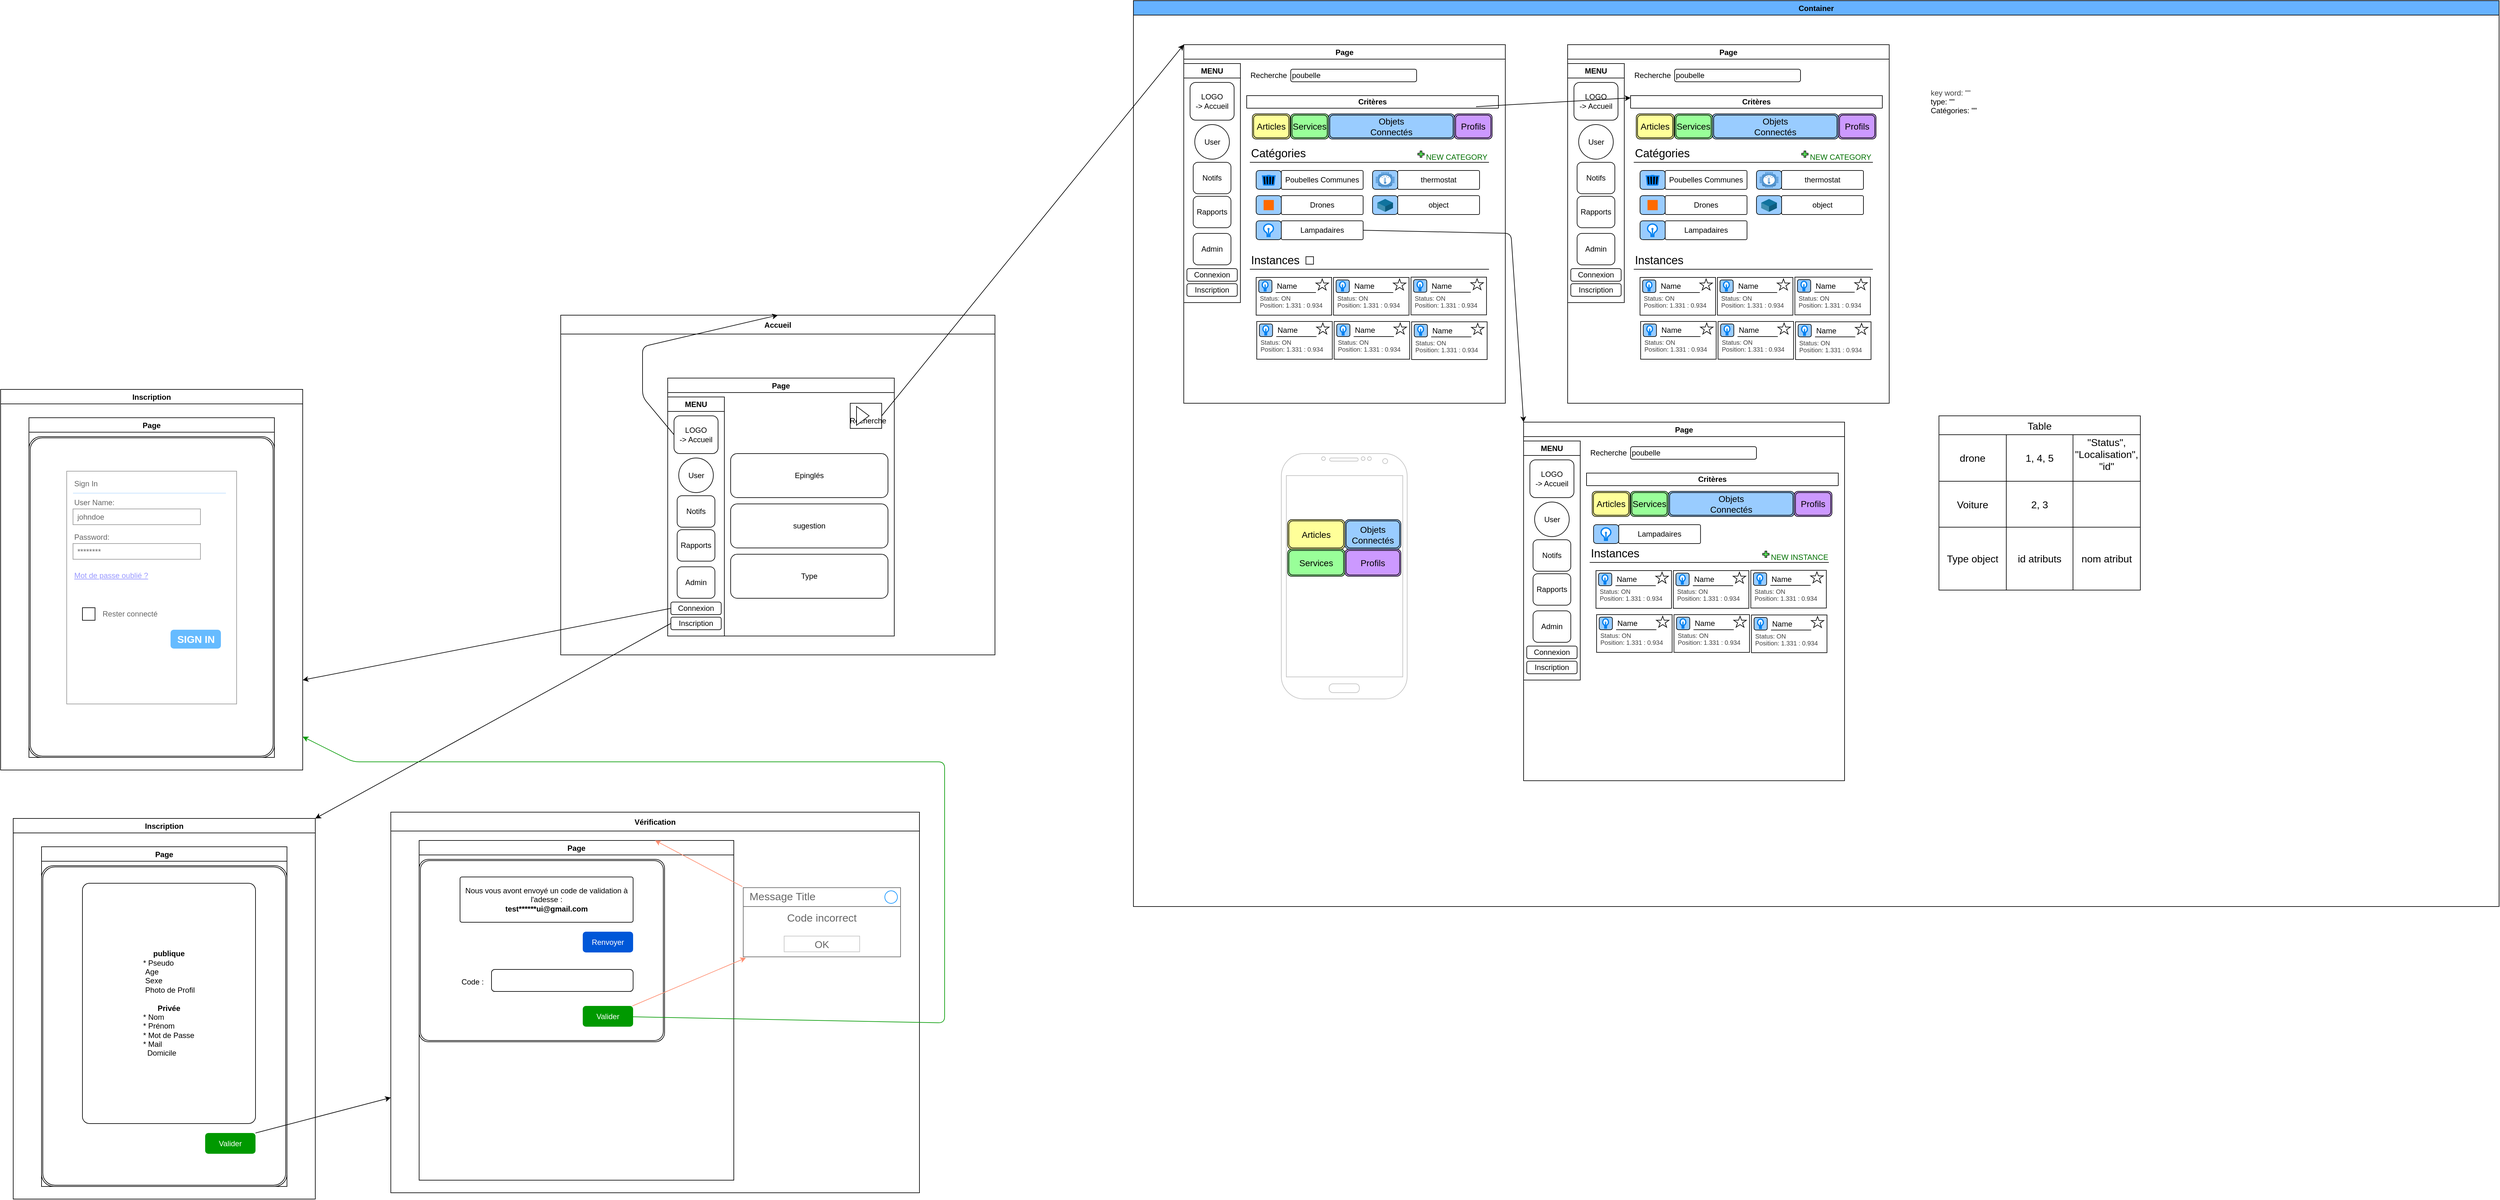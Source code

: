 <mxfile>
    <diagram id="ybmnE-xxG6UFYY30nlif" name="Schéma du site précisé">
        <mxGraphModel dx="2656" dy="1843" grid="1" gridSize="10" guides="1" tooltips="1" connect="1" arrows="1" fold="1" page="1" pageScale="1" pageWidth="850" pageHeight="1100" math="0" shadow="0">
            <root>
                <mxCell id="0"/>
                <mxCell id="1" parent="0"/>
                <mxCell id="CBaKmDP2LRJJYXLSgZSG-5" value="Accueil" style="swimlane;startSize=30;" parent="1" vertex="1">
                    <mxGeometry x="800" y="130" width="690" height="540" as="geometry"/>
                </mxCell>
                <mxCell id="ue0peWfwbI_nY3OW9C8n-1" value="Page" style="swimlane;" parent="CBaKmDP2LRJJYXLSgZSG-5" vertex="1">
                    <mxGeometry x="170" y="100" width="360" height="410" as="geometry"/>
                </mxCell>
                <mxCell id="ue0peWfwbI_nY3OW9C8n-3" value="&amp;nbsp; &amp;nbsp; &amp;nbsp;&amp;nbsp;&lt;span style=&quot;background-color: transparent;&quot;&gt;Recherche&lt;/span&gt;" style="html=1;whiteSpace=wrap;container=1;recursiveResize=0;collapsible=0;" parent="ue0peWfwbI_nY3OW9C8n-1" vertex="1">
                    <mxGeometry x="290" y="40" width="50" height="40" as="geometry"/>
                </mxCell>
                <mxCell id="ue0peWfwbI_nY3OW9C8n-4" value="" style="triangle;html=1;whiteSpace=wrap;" parent="ue0peWfwbI_nY3OW9C8n-3" vertex="1">
                    <mxGeometry x="10" y="5" width="20" height="30" as="geometry"/>
                </mxCell>
                <mxCell id="ue0peWfwbI_nY3OW9C8n-12" value="Epinglés" style="rounded=1;whiteSpace=wrap;html=1;" parent="ue0peWfwbI_nY3OW9C8n-1" vertex="1">
                    <mxGeometry x="100" y="120" width="250" height="70" as="geometry"/>
                </mxCell>
                <mxCell id="ue0peWfwbI_nY3OW9C8n-13" value="sugestion&lt;span style=&quot;font-family: monospace; font-size: 0px; text-align: start; text-wrap-mode: nowrap;&quot;&gt;%3CmxGraphModel%3E%3Croot%3E%3CmxCell%20id%3D%220%22%2F%3E%3CmxCell%20id%3D%221%22%20parent%3D%220%22%2F%3E%3CmxCell%20id%3D%222%22%20value%3D%22Epingl%C3%A9s%22%20style%3D%22rounded%3D1%3BwhiteSpace%3Dwrap%3Bhtml%3D1%3B%22%20vertex%3D%221%22%20parent%3D%221%22%3E%3CmxGeometry%20x%3D%22840%22%20y%3D%22480%22%20width%3D%22170%22%20height%3D%2270%22%20as%3D%22geometry%22%2F%3E%3C%2FmxCell%3E%3C%2Froot%3E%3C%2FmxGraphModel%3E&lt;/span&gt;&lt;span style=&quot;font-family: monospace; font-size: 0px; text-align: start; text-wrap-mode: nowrap;&quot;&gt;%3CmxGraphModel%3E%3Croot%3E%3CmxCell%20id%3D%220%22%2F%3E%3CmxCell%20id%3D%221%22%20parent%3D%220%22%2F%3E%3CmxCell%20id%3D%222%22%20value%3D%22Epingl%C3%A9s%22%20style%3D%22rounded%3D1%3BwhiteSpace%3Dwrap%3Bhtml%3D1%3B%22%20vertex%3D%221%22%20parent%3D%221%22%3E%3CmxGeometry%20x%3D%22840%22%20y%3D%22480%22%20width%3D%22170%22%20height%3D%2270%22%20as%3D%22geometry%22%2F%3E%3C%2FmxCell%3E%3C%2Froot%3E%3C%2FmxGraphModel%3E&lt;/span&gt;" style="rounded=1;whiteSpace=wrap;html=1;" parent="ue0peWfwbI_nY3OW9C8n-1" vertex="1">
                    <mxGeometry x="100" y="200" width="250" height="70" as="geometry"/>
                </mxCell>
                <mxCell id="ue0peWfwbI_nY3OW9C8n-14" value="Type" style="rounded=1;whiteSpace=wrap;html=1;" parent="ue0peWfwbI_nY3OW9C8n-1" vertex="1">
                    <mxGeometry x="100" y="280" width="250" height="70" as="geometry"/>
                </mxCell>
                <mxCell id="ue0peWfwbI_nY3OW9C8n-15" value="MENU" style="swimlane;whiteSpace=wrap;html=1;startSize=23;" parent="ue0peWfwbI_nY3OW9C8n-1" vertex="1">
                    <mxGeometry y="30" width="90" height="380" as="geometry">
                        <mxRectangle y="30" width="80" height="30" as="alternateBounds"/>
                    </mxGeometry>
                </mxCell>
                <mxCell id="ue0peWfwbI_nY3OW9C8n-16" value="LOGO&lt;div&gt;-&amp;gt; Accueil&lt;/div&gt;" style="rounded=1;whiteSpace=wrap;html=1;" parent="ue0peWfwbI_nY3OW9C8n-15" vertex="1">
                    <mxGeometry x="10" y="30" width="70" height="60" as="geometry"/>
                </mxCell>
                <mxCell id="ue0peWfwbI_nY3OW9C8n-20" value="User" style="ellipse;whiteSpace=wrap;html=1;aspect=fixed;" parent="ue0peWfwbI_nY3OW9C8n-15" vertex="1">
                    <mxGeometry x="17.5" y="97" width="55" height="55" as="geometry"/>
                </mxCell>
                <mxCell id="ue0peWfwbI_nY3OW9C8n-21" value="Notifs" style="rounded=1;whiteSpace=wrap;html=1;" parent="ue0peWfwbI_nY3OW9C8n-15" vertex="1">
                    <mxGeometry x="15" y="157" width="60" height="50" as="geometry"/>
                </mxCell>
                <mxCell id="ue0peWfwbI_nY3OW9C8n-24" value="Connexion" style="rounded=1;whiteSpace=wrap;html=1;" parent="ue0peWfwbI_nY3OW9C8n-15" vertex="1">
                    <mxGeometry x="5" y="326" width="80" height="20" as="geometry"/>
                </mxCell>
                <mxCell id="ue0peWfwbI_nY3OW9C8n-25" value="Inscription" style="rounded=1;whiteSpace=wrap;html=1;" parent="ue0peWfwbI_nY3OW9C8n-15" vertex="1">
                    <mxGeometry x="5" y="350" width="80" height="20" as="geometry"/>
                </mxCell>
                <mxCell id="ue0peWfwbI_nY3OW9C8n-28" value="Rapports" style="rounded=1;whiteSpace=wrap;html=1;" parent="ue0peWfwbI_nY3OW9C8n-15" vertex="1">
                    <mxGeometry x="15" y="211" width="60" height="50" as="geometry"/>
                </mxCell>
                <mxCell id="ue0peWfwbI_nY3OW9C8n-30" value="Admin" style="rounded=1;whiteSpace=wrap;html=1;" parent="ue0peWfwbI_nY3OW9C8n-15" vertex="1">
                    <mxGeometry x="15" y="270" width="60" height="50" as="geometry"/>
                </mxCell>
                <mxCell id="ue0peWfwbI_nY3OW9C8n-17" style="edgeStyle=none;html=1;exitX=0;exitY=0.5;exitDx=0;exitDy=0;entryX=0.5;entryY=0;entryDx=0;entryDy=0;" parent="CBaKmDP2LRJJYXLSgZSG-5" source="ue0peWfwbI_nY3OW9C8n-16" target="CBaKmDP2LRJJYXLSgZSG-5" edge="1">
                    <mxGeometry relative="1" as="geometry">
                        <Array as="points">
                            <mxPoint x="130" y="130"/>
                            <mxPoint x="130" y="50"/>
                        </Array>
                    </mxGeometry>
                </mxCell>
                <mxCell id="CBaKmDP2LRJJYXLSgZSG-10" value="Inscription" style="swimlane;" parent="1" vertex="1">
                    <mxGeometry x="-70" y="930" width="480" height="605" as="geometry">
                        <mxRectangle x="-70" y="930" width="500" height="70" as="alternateBounds"/>
                    </mxGeometry>
                </mxCell>
                <mxCell id="ZGu4Y0vq5iYslof3LLLf-10" value="Page" style="swimlane;" parent="CBaKmDP2LRJJYXLSgZSG-10" vertex="1">
                    <mxGeometry x="45" y="45" width="390" height="540" as="geometry"/>
                </mxCell>
                <mxCell id="ZGu4Y0vq5iYslof3LLLf-11" value="" style="shape=ext;double=1;rounded=1;whiteSpace=wrap;html=1;arcSize=5;" parent="ZGu4Y0vq5iYslof3LLLf-10" vertex="1">
                    <mxGeometry y="30" width="390" height="510" as="geometry"/>
                </mxCell>
                <mxCell id="ZGu4Y0vq5iYslof3LLLf-4" value="&lt;b&gt;publique&lt;/b&gt;&lt;div style=&quot;text-align: left;&quot;&gt;&lt;span style=&quot;background-color: transparent;&quot;&gt;* Pseudo&lt;/span&gt;&lt;/div&gt;&lt;div style=&quot;text-align: left;&quot;&gt;&lt;span style=&quot;background-color: transparent;&quot;&gt;&amp;nbsp;Age&lt;/span&gt;&lt;/div&gt;&lt;div style=&quot;text-align: left;&quot;&gt;&amp;nbsp;Sexe&lt;/div&gt;&lt;div style=&quot;text-align: left;&quot;&gt;&amp;nbsp;Photo de Profil&lt;/div&gt;&lt;div style=&quot;text-align: left;&quot;&gt;&lt;b style=&quot;background-color: transparent;&quot;&gt;&lt;br&gt;&lt;/b&gt;&lt;/div&gt;&lt;div&gt;&lt;b style=&quot;background-color: transparent;&quot;&gt;Privée&lt;/b&gt;&lt;/div&gt;&lt;div style=&quot;text-align: left;&quot;&gt;&lt;span style=&quot;background-color: transparent;&quot;&gt;* Nom&lt;/span&gt;&lt;/div&gt;&lt;div style=&quot;text-align: left;&quot;&gt;* Prénom&lt;/div&gt;&lt;div&gt;&lt;div style=&quot;text-align: left;&quot;&gt;&lt;span style=&quot;background-color: transparent;&quot;&gt;* Mot de Passe&lt;/span&gt;&lt;/div&gt;&lt;div style=&quot;text-align: left;&quot;&gt;&lt;span style=&quot;background-color: transparent;&quot;&gt;* Mail&amp;nbsp;&lt;/span&gt;&lt;/div&gt;&lt;/div&gt;&lt;div style=&quot;text-align: left;&quot;&gt;&lt;span style=&quot;background-color: transparent;&quot;&gt;&amp;nbsp; Domicile&lt;/span&gt;&lt;/div&gt;" style="rounded=1;whiteSpace=wrap;html=1;arcSize=4;" parent="ZGu4Y0vq5iYslof3LLLf-10" vertex="1">
                    <mxGeometry x="65" y="58" width="275" height="382" as="geometry"/>
                </mxCell>
                <mxCell id="ZGu4Y0vq5iYslof3LLLf-30" value="Valider" style="rounded=1;fillColor=#009900;align=center;strokeColor=none;html=1;whiteSpace=wrap;fontColor=#ffffff;fontSize=12;sketch=0;" parent="ZGu4Y0vq5iYslof3LLLf-10" vertex="1">
                    <mxGeometry x="260" y="455" width="80" height="33" as="geometry"/>
                </mxCell>
                <mxCell id="CBaKmDP2LRJJYXLSgZSG-11" value="Container" style="swimlane;fillColor=#66B2FF;" parent="1" vertex="1">
                    <mxGeometry x="1710" y="-370" width="2170" height="1440" as="geometry"/>
                </mxCell>
                <mxCell id="ZGu4Y0vq5iYslof3LLLf-71" value="Page" style="swimlane;" parent="CBaKmDP2LRJJYXLSgZSG-11" vertex="1">
                    <mxGeometry x="80" y="70" width="510.94" height="570" as="geometry"/>
                </mxCell>
                <mxCell id="ZGu4Y0vq5iYslof3LLLf-88" value="&lt;font style=&quot;font-size: 14px;&quot;&gt;Articles&lt;/font&gt;" style="shape=ext;double=1;rounded=1;whiteSpace=wrap;html=1;fillColor=#FFFF99;" parent="ZGu4Y0vq5iYslof3LLLf-71" vertex="1">
                    <mxGeometry x="109" y="110" width="60" height="40" as="geometry"/>
                </mxCell>
                <mxCell id="ZGu4Y0vq5iYslof3LLLf-90" value="&lt;span style=&quot;font-size: 14px;&quot;&gt;Services&lt;/span&gt;" style="shape=ext;double=1;rounded=1;whiteSpace=wrap;html=1;fillColor=#99FF99;" parent="ZGu4Y0vq5iYslof3LLLf-71" vertex="1">
                    <mxGeometry x="170" y="110" width="60" height="40" as="geometry"/>
                </mxCell>
                <mxCell id="ZGu4Y0vq5iYslof3LLLf-91" value="&lt;span style=&quot;font-size: 14px;&quot;&gt;Profils&lt;/span&gt;" style="shape=ext;double=1;rounded=1;whiteSpace=wrap;html=1;fillColor=#CC99FF;" parent="ZGu4Y0vq5iYslof3LLLf-71" vertex="1">
                    <mxGeometry x="430" y="110" width="60" height="40" as="geometry"/>
                </mxCell>
                <mxCell id="ZGu4Y0vq5iYslof3LLLf-89" value="&lt;font style=&quot;font-size: 14px;&quot;&gt;Objets&lt;/font&gt;&lt;div&gt;&lt;font style=&quot;font-size: 14px;&quot;&gt;Connectés&lt;/font&gt;&lt;/div&gt;" style="shape=ext;double=1;rounded=1;whiteSpace=wrap;html=1;fillColor=#99CCFF;" parent="ZGu4Y0vq5iYslof3LLLf-71" vertex="1">
                    <mxGeometry x="230" y="110" width="200" height="40" as="geometry"/>
                </mxCell>
                <mxCell id="ZGu4Y0vq5iYslof3LLLf-77" value="MENU" style="swimlane;whiteSpace=wrap;html=1;startSize=23;" parent="ZGu4Y0vq5iYslof3LLLf-71" vertex="1">
                    <mxGeometry y="30" width="90" height="380" as="geometry">
                        <mxRectangle y="30" width="80" height="30" as="alternateBounds"/>
                    </mxGeometry>
                </mxCell>
                <mxCell id="ZGu4Y0vq5iYslof3LLLf-78" value="LOGO&lt;div&gt;-&amp;gt; Accueil&lt;/div&gt;" style="rounded=1;whiteSpace=wrap;html=1;" parent="ZGu4Y0vq5iYslof3LLLf-77" vertex="1">
                    <mxGeometry x="10" y="30" width="70" height="60" as="geometry"/>
                </mxCell>
                <mxCell id="ZGu4Y0vq5iYslof3LLLf-79" value="User" style="ellipse;whiteSpace=wrap;html=1;aspect=fixed;" parent="ZGu4Y0vq5iYslof3LLLf-77" vertex="1">
                    <mxGeometry x="17.5" y="97" width="55" height="55" as="geometry"/>
                </mxCell>
                <mxCell id="ZGu4Y0vq5iYslof3LLLf-80" value="Notifs" style="rounded=1;whiteSpace=wrap;html=1;" parent="ZGu4Y0vq5iYslof3LLLf-77" vertex="1">
                    <mxGeometry x="15" y="157" width="60" height="50" as="geometry"/>
                </mxCell>
                <mxCell id="ZGu4Y0vq5iYslof3LLLf-81" value="Connexion" style="rounded=1;whiteSpace=wrap;html=1;" parent="ZGu4Y0vq5iYslof3LLLf-77" vertex="1">
                    <mxGeometry x="5" y="326" width="80" height="20" as="geometry"/>
                </mxCell>
                <mxCell id="ZGu4Y0vq5iYslof3LLLf-82" value="Inscription" style="rounded=1;whiteSpace=wrap;html=1;" parent="ZGu4Y0vq5iYslof3LLLf-77" vertex="1">
                    <mxGeometry x="5" y="350" width="80" height="20" as="geometry"/>
                </mxCell>
                <mxCell id="ZGu4Y0vq5iYslof3LLLf-83" value="Rapports" style="rounded=1;whiteSpace=wrap;html=1;" parent="ZGu4Y0vq5iYslof3LLLf-77" vertex="1">
                    <mxGeometry x="15" y="211" width="60" height="50" as="geometry"/>
                </mxCell>
                <mxCell id="ZGu4Y0vq5iYslof3LLLf-84" value="Admin" style="rounded=1;whiteSpace=wrap;html=1;" parent="ZGu4Y0vq5iYslof3LLLf-77" vertex="1">
                    <mxGeometry x="15" y="270" width="60" height="50" as="geometry"/>
                </mxCell>
                <mxCell id="ZGu4Y0vq5iYslof3LLLf-92" value="poubelle" style="rounded=1;whiteSpace=wrap;html=1;align=left;" parent="ZGu4Y0vq5iYslof3LLLf-71" vertex="1">
                    <mxGeometry x="170" y="39" width="200" height="20" as="geometry"/>
                </mxCell>
                <mxCell id="ZGu4Y0vq5iYslof3LLLf-94" value="Recherche" style="text;html=1;align=center;verticalAlign=middle;whiteSpace=wrap;rounded=0;" parent="ZGu4Y0vq5iYslof3LLLf-71" vertex="1">
                    <mxGeometry x="105" y="34" width="60" height="30" as="geometry"/>
                </mxCell>
                <mxCell id="ZGu4Y0vq5iYslof3LLLf-167" value="thermostat" style="rounded=1;whiteSpace=wrap;html=1;arcSize=7;" parent="ZGu4Y0vq5iYslof3LLLf-71" vertex="1">
                    <mxGeometry x="340" y="200" width="130" height="30" as="geometry"/>
                </mxCell>
                <mxCell id="ZGu4Y0vq5iYslof3LLLf-168" value="" style="rounded=1;whiteSpace=wrap;html=1;fillColor=#99CCFF;" parent="ZGu4Y0vq5iYslof3LLLf-71" vertex="1">
                    <mxGeometry x="300" y="200" width="40" height="30" as="geometry"/>
                </mxCell>
                <mxCell id="ZGu4Y0vq5iYslof3LLLf-170" value="object" style="rounded=1;whiteSpace=wrap;html=1;arcSize=7;" parent="ZGu4Y0vq5iYslof3LLLf-71" vertex="1">
                    <mxGeometry x="340" y="240" width="130" height="30" as="geometry"/>
                </mxCell>
                <mxCell id="ZGu4Y0vq5iYslof3LLLf-171" value="" style="rounded=1;whiteSpace=wrap;html=1;fillColor=#99CCFF;" parent="ZGu4Y0vq5iYslof3LLLf-71" vertex="1">
                    <mxGeometry x="300" y="240" width="40" height="30" as="geometry"/>
                </mxCell>
                <mxCell id="ZGu4Y0vq5iYslof3LLLf-185" value="Poubelles Communes" style="rounded=1;whiteSpace=wrap;html=1;arcSize=7;" parent="ZGu4Y0vq5iYslof3LLLf-71" vertex="1">
                    <mxGeometry x="155" y="200" width="130" height="30" as="geometry"/>
                </mxCell>
                <mxCell id="ZGu4Y0vq5iYslof3LLLf-186" value="" style="rounded=1;whiteSpace=wrap;html=1;fillColor=#99CCFF;" parent="ZGu4Y0vq5iYslof3LLLf-71" vertex="1">
                    <mxGeometry x="115" y="200" width="40" height="30" as="geometry"/>
                </mxCell>
                <mxCell id="ZGu4Y0vq5iYslof3LLLf-187" value="" style="html=1;verticalLabelPosition=bottom;align=center;labelBackgroundColor=#ffffff;verticalAlign=top;strokeWidth=2;strokeColor=#0080F0;shadow=0;dashed=0;shape=mxgraph.ios7.icons.trashcan;fillColor=#000000;" parent="ZGu4Y0vq5iYslof3LLLf-71" vertex="1">
                    <mxGeometry x="124" y="208" width="22" height="15" as="geometry"/>
                </mxCell>
                <mxCell id="ZGu4Y0vq5iYslof3LLLf-188" value="Drones" style="rounded=1;whiteSpace=wrap;html=1;arcSize=7;" parent="ZGu4Y0vq5iYslof3LLLf-71" vertex="1">
                    <mxGeometry x="155" y="240" width="130" height="30" as="geometry"/>
                </mxCell>
                <mxCell id="ZGu4Y0vq5iYslof3LLLf-189" value="" style="rounded=1;whiteSpace=wrap;html=1;fillColor=#99CCFF;" parent="ZGu4Y0vq5iYslof3LLLf-71" vertex="1">
                    <mxGeometry x="115" y="240" width="40" height="30" as="geometry"/>
                </mxCell>
                <mxCell id="ZGu4Y0vq5iYslof3LLLf-191" value="Lampadaires" style="rounded=1;whiteSpace=wrap;html=1;arcSize=7;" parent="ZGu4Y0vq5iYslof3LLLf-71" vertex="1">
                    <mxGeometry x="155" y="280" width="130" height="30" as="geometry"/>
                </mxCell>
                <mxCell id="ZGu4Y0vq5iYslof3LLLf-192" value="" style="rounded=1;whiteSpace=wrap;html=1;fillColor=#99CCFF;" parent="ZGu4Y0vq5iYslof3LLLf-71" vertex="1">
                    <mxGeometry x="115" y="280" width="40" height="30" as="geometry"/>
                </mxCell>
                <mxCell id="ZGu4Y0vq5iYslof3LLLf-156" value="" style="endArrow=none;html=1;" parent="ZGu4Y0vq5iYslof3LLLf-71" edge="1">
                    <mxGeometry width="50" height="50" relative="1" as="geometry">
                        <mxPoint x="105" y="357" as="sourcePoint"/>
                        <mxPoint x="485" y="357" as="targetPoint"/>
                    </mxGeometry>
                </mxCell>
                <mxCell id="ZGu4Y0vq5iYslof3LLLf-157" value="&lt;span style=&quot;font-size: 18px;&quot;&gt;Instances&lt;/span&gt;" style="text;html=1;align=left;verticalAlign=middle;resizable=0;points=[];autosize=1;strokeColor=none;fillColor=none;" parent="ZGu4Y0vq5iYslof3LLLf-71" vertex="1">
                    <mxGeometry x="105" y="323" width="100" height="40" as="geometry"/>
                </mxCell>
                <mxCell id="zrZWsueNxOF401tBM8fI-1" value="" style="outlineConnect=0;dashed=0;verticalLabelPosition=bottom;verticalAlign=top;align=center;html=1;shape=mxgraph.aws3.thermostat;fillColor=#5294CF;gradientColor=none;" vertex="1" parent="ZGu4Y0vq5iYslof3LLLf-71">
                    <mxGeometry x="305" y="202.63" width="30" height="24.75" as="geometry"/>
                </mxCell>
                <mxCell id="zrZWsueNxOF401tBM8fI-2" value="" style="verticalLabelPosition=bottom;verticalAlign=top;html=1;shape=mxgraph.infographic.shadedCube;isoAngle=15;fillColor=#10739E;strokeColor=none;" vertex="1" parent="ZGu4Y0vq5iYslof3LLLf-71">
                    <mxGeometry x="307.5" y="245.25" width="25" height="20.5" as="geometry"/>
                </mxCell>
                <mxCell id="zrZWsueNxOF401tBM8fI-3" value="" style="points=[];aspect=fixed;html=1;align=center;shadow=0;dashed=0;fillColor=#FF6A00;strokeColor=none;shape=mxgraph.alibaba_cloud.tr_transit_router;" vertex="1" parent="ZGu4Y0vq5iYslof3LLLf-71">
                    <mxGeometry x="126.88" y="246.88" width="16.25" height="16.25" as="geometry"/>
                </mxCell>
                <mxCell id="zrZWsueNxOF401tBM8fI-4" value="" style="html=1;verticalLabelPosition=bottom;align=center;labelBackgroundColor=#ffffff;verticalAlign=top;strokeWidth=2;strokeColor=#0080F0;shadow=0;dashed=0;shape=mxgraph.ios7.icons.lightbulb;" vertex="1" parent="ZGu4Y0vq5iYslof3LLLf-71">
                    <mxGeometry x="126.33" y="285.15" width="16.8" height="19.7" as="geometry"/>
                </mxCell>
                <mxCell id="zrZWsueNxOF401tBM8fI-13" value="" style="rounded=0;whiteSpace=wrap;html=1;" vertex="1" parent="ZGu4Y0vq5iYslof3LLLf-71">
                    <mxGeometry x="115" y="370" width="120" height="60" as="geometry"/>
                </mxCell>
                <mxCell id="zrZWsueNxOF401tBM8fI-8" value="" style="rounded=1;whiteSpace=wrap;html=1;fillColor=#99CCFF;" vertex="1" parent="ZGu4Y0vq5iYslof3LLLf-71">
                    <mxGeometry x="119.13" y="374" width="21" height="20" as="geometry"/>
                </mxCell>
                <mxCell id="zrZWsueNxOF401tBM8fI-9" value="" style="html=1;verticalLabelPosition=bottom;align=center;labelBackgroundColor=#ffffff;verticalAlign=top;strokeWidth=2;strokeColor=#0080F0;shadow=0;dashed=0;shape=mxgraph.ios7.icons.lightbulb;direction=east;" vertex="1" parent="ZGu4Y0vq5iYslof3LLLf-71">
                    <mxGeometry x="124.46" y="376.57" width="9.67" height="14.85" as="geometry"/>
                </mxCell>
                <mxCell id="zrZWsueNxOF401tBM8fI-14" value="Name" style="text;html=1;align=center;verticalAlign=middle;whiteSpace=wrap;rounded=0;" vertex="1" parent="ZGu4Y0vq5iYslof3LLLf-71">
                    <mxGeometry x="134.13" y="368.99" width="60" height="30" as="geometry"/>
                </mxCell>
                <mxCell id="zrZWsueNxOF401tBM8fI-15" value="" style="endArrow=none;html=1;" edge="1" parent="ZGu4Y0vq5iYslof3LLLf-71">
                    <mxGeometry width="50" height="50" relative="1" as="geometry">
                        <mxPoint x="146" y="394" as="sourcePoint"/>
                        <mxPoint x="210" y="394" as="targetPoint"/>
                    </mxGeometry>
                </mxCell>
                <mxCell id="zrZWsueNxOF401tBM8fI-17" value="&lt;span style=&quot;color: rgb(63, 63, 63); font-size: 10px;&quot;&gt;Status: ON&lt;/span&gt;" style="text;html=1;align=left;verticalAlign=middle;resizable=0;points=[];autosize=1;strokeColor=none;fillColor=none;" vertex="1" parent="ZGu4Y0vq5iYslof3LLLf-71">
                    <mxGeometry x="119" y="388" width="70" height="30" as="geometry"/>
                </mxCell>
                <mxCell id="zrZWsueNxOF401tBM8fI-18" value="&lt;span style=&quot;color: rgb(63, 63, 63); font-size: 10px;&quot;&gt;Position: 1.331 : 0.934&lt;/span&gt;" style="text;html=1;align=left;verticalAlign=middle;resizable=0;points=[];autosize=1;strokeColor=none;fillColor=none;" vertex="1" parent="ZGu4Y0vq5iYslof3LLLf-71">
                    <mxGeometry x="119.13" y="398.99" width="120" height="30" as="geometry"/>
                </mxCell>
                <mxCell id="zrZWsueNxOF401tBM8fI-20" value="" style="verticalLabelPosition=bottom;verticalAlign=top;html=1;shape=mxgraph.basic.star" vertex="1" parent="ZGu4Y0vq5iYslof3LLLf-71">
                    <mxGeometry x="210" y="372.43" width="20" height="17.57" as="geometry"/>
                </mxCell>
                <mxCell id="zrZWsueNxOF401tBM8fI-30" value="" style="rounded=0;whiteSpace=wrap;html=1;" vertex="1" parent="ZGu4Y0vq5iYslof3LLLf-71">
                    <mxGeometry x="237.94" y="370.01" width="120" height="60" as="geometry"/>
                </mxCell>
                <mxCell id="zrZWsueNxOF401tBM8fI-31" value="" style="rounded=1;whiteSpace=wrap;html=1;fillColor=#99CCFF;" vertex="1" parent="ZGu4Y0vq5iYslof3LLLf-71">
                    <mxGeometry x="242.07" y="374.01" width="21" height="20" as="geometry"/>
                </mxCell>
                <mxCell id="zrZWsueNxOF401tBM8fI-32" value="" style="html=1;verticalLabelPosition=bottom;align=center;labelBackgroundColor=#ffffff;verticalAlign=top;strokeWidth=2;strokeColor=#0080F0;shadow=0;dashed=0;shape=mxgraph.ios7.icons.lightbulb;direction=east;" vertex="1" parent="ZGu4Y0vq5iYslof3LLLf-71">
                    <mxGeometry x="247.4" y="376.58" width="9.67" height="14.85" as="geometry"/>
                </mxCell>
                <mxCell id="zrZWsueNxOF401tBM8fI-33" value="Name" style="text;html=1;align=center;verticalAlign=middle;whiteSpace=wrap;rounded=0;" vertex="1" parent="ZGu4Y0vq5iYslof3LLLf-71">
                    <mxGeometry x="257.07" y="369.0" width="60" height="30" as="geometry"/>
                </mxCell>
                <mxCell id="zrZWsueNxOF401tBM8fI-34" value="" style="endArrow=none;html=1;" edge="1" parent="ZGu4Y0vq5iYslof3LLLf-71">
                    <mxGeometry width="50" height="50" relative="1" as="geometry">
                        <mxPoint x="268.94" y="394.01" as="sourcePoint"/>
                        <mxPoint x="332.94" y="394.01" as="targetPoint"/>
                    </mxGeometry>
                </mxCell>
                <mxCell id="zrZWsueNxOF401tBM8fI-35" value="&lt;span style=&quot;color: rgb(63, 63, 63); font-size: 10px;&quot;&gt;Status: ON&lt;/span&gt;" style="text;html=1;align=left;verticalAlign=middle;resizable=0;points=[];autosize=1;strokeColor=none;fillColor=none;" vertex="1" parent="ZGu4Y0vq5iYslof3LLLf-71">
                    <mxGeometry x="241.94" y="388.01" width="70" height="30" as="geometry"/>
                </mxCell>
                <mxCell id="zrZWsueNxOF401tBM8fI-36" value="&lt;span style=&quot;color: rgb(63, 63, 63); font-size: 10px;&quot;&gt;Position: 1.331 : 0.934&lt;/span&gt;" style="text;html=1;align=left;verticalAlign=middle;resizable=0;points=[];autosize=1;strokeColor=none;fillColor=none;" vertex="1" parent="ZGu4Y0vq5iYslof3LLLf-71">
                    <mxGeometry x="242.07" y="399" width="120" height="30" as="geometry"/>
                </mxCell>
                <mxCell id="zrZWsueNxOF401tBM8fI-37" value="" style="verticalLabelPosition=bottom;verticalAlign=top;html=1;shape=mxgraph.basic.star" vertex="1" parent="ZGu4Y0vq5iYslof3LLLf-71">
                    <mxGeometry x="332.94" y="372.44" width="20" height="17.57" as="geometry"/>
                </mxCell>
                <mxCell id="zrZWsueNxOF401tBM8fI-38" value="" style="rounded=0;whiteSpace=wrap;html=1;" vertex="1" parent="ZGu4Y0vq5iYslof3LLLf-71">
                    <mxGeometry x="361.07" y="369.52" width="120" height="60" as="geometry"/>
                </mxCell>
                <mxCell id="zrZWsueNxOF401tBM8fI-39" value="" style="rounded=1;whiteSpace=wrap;html=1;fillColor=#99CCFF;" vertex="1" parent="ZGu4Y0vq5iYslof3LLLf-71">
                    <mxGeometry x="365.2" y="373.52" width="21" height="20" as="geometry"/>
                </mxCell>
                <mxCell id="zrZWsueNxOF401tBM8fI-40" value="" style="html=1;verticalLabelPosition=bottom;align=center;labelBackgroundColor=#ffffff;verticalAlign=top;strokeWidth=2;strokeColor=#0080F0;shadow=0;dashed=0;shape=mxgraph.ios7.icons.lightbulb;direction=east;" vertex="1" parent="ZGu4Y0vq5iYslof3LLLf-71">
                    <mxGeometry x="370.53" y="376.09" width="9.67" height="14.85" as="geometry"/>
                </mxCell>
                <mxCell id="zrZWsueNxOF401tBM8fI-41" value="Name" style="text;html=1;align=center;verticalAlign=middle;whiteSpace=wrap;rounded=0;" vertex="1" parent="ZGu4Y0vq5iYslof3LLLf-71">
                    <mxGeometry x="380.2" y="368.51" width="60" height="30" as="geometry"/>
                </mxCell>
                <mxCell id="zrZWsueNxOF401tBM8fI-42" value="" style="endArrow=none;html=1;" edge="1" parent="ZGu4Y0vq5iYslof3LLLf-71">
                    <mxGeometry width="50" height="50" relative="1" as="geometry">
                        <mxPoint x="392.07" y="393.52" as="sourcePoint"/>
                        <mxPoint x="456.07" y="393.52" as="targetPoint"/>
                    </mxGeometry>
                </mxCell>
                <mxCell id="zrZWsueNxOF401tBM8fI-43" value="&lt;span style=&quot;color: rgb(63, 63, 63); font-size: 10px;&quot;&gt;Status: ON&lt;/span&gt;" style="text;html=1;align=left;verticalAlign=middle;resizable=0;points=[];autosize=1;strokeColor=none;fillColor=none;" vertex="1" parent="ZGu4Y0vq5iYslof3LLLf-71">
                    <mxGeometry x="365.07" y="387.52" width="70" height="30" as="geometry"/>
                </mxCell>
                <mxCell id="zrZWsueNxOF401tBM8fI-44" value="&lt;span style=&quot;color: rgb(63, 63, 63); font-size: 10px;&quot;&gt;Position: 1.331 : 0.934&lt;/span&gt;" style="text;html=1;align=left;verticalAlign=middle;resizable=0;points=[];autosize=1;strokeColor=none;fillColor=none;" vertex="1" parent="ZGu4Y0vq5iYslof3LLLf-71">
                    <mxGeometry x="365.2" y="398.51" width="120" height="30" as="geometry"/>
                </mxCell>
                <mxCell id="zrZWsueNxOF401tBM8fI-45" value="" style="verticalLabelPosition=bottom;verticalAlign=top;html=1;shape=mxgraph.basic.star" vertex="1" parent="ZGu4Y0vq5iYslof3LLLf-71">
                    <mxGeometry x="456.07" y="371.95" width="20" height="17.57" as="geometry"/>
                </mxCell>
                <mxCell id="hSf_RMTBczv2v-jvGbDs-8" value="" style="endArrow=none;html=1;" edge="1" parent="ZGu4Y0vq5iYslof3LLLf-71">
                    <mxGeometry width="50" height="50" relative="1" as="geometry">
                        <mxPoint x="105" y="187" as="sourcePoint"/>
                        <mxPoint x="485" y="187" as="targetPoint"/>
                    </mxGeometry>
                </mxCell>
                <mxCell id="hSf_RMTBczv2v-jvGbDs-9" value="&lt;span style=&quot;font-size: 18px;&quot;&gt;Catégories&lt;/span&gt;" style="text;html=1;align=left;verticalAlign=middle;resizable=0;points=[];autosize=1;strokeColor=none;fillColor=none;" vertex="1" parent="ZGu4Y0vq5iYslof3LLLf-71">
                    <mxGeometry x="105" y="153" width="110" height="40" as="geometry"/>
                </mxCell>
                <mxCell id="hSf_RMTBczv2v-jvGbDs-10" value="" style="shape=cross;whiteSpace=wrap;html=1;size=0.281;fillColor=#66FF66;" vertex="1" parent="ZGu4Y0vq5iYslof3LLLf-71">
                    <mxGeometry x="372" y="169" width="10" height="10" as="geometry"/>
                </mxCell>
                <mxCell id="hSf_RMTBczv2v-jvGbDs-11" value="&lt;font color=&quot;#007000&quot;&gt;NEW CATEGORY&lt;/font&gt;" style="text;html=1;align=left;verticalAlign=middle;resizable=0;points=[];autosize=1;strokeColor=none;fillColor=none;" vertex="1" parent="ZGu4Y0vq5iYslof3LLLf-71">
                    <mxGeometry x="382.94" y="164" width="120" height="30" as="geometry"/>
                </mxCell>
                <mxCell id="ZGu4Y0vq5iYslof3LLLf-96" value="Critères" style="swimlane;whiteSpace=wrap;html=1;startSize=20;" parent="ZGu4Y0vq5iYslof3LLLf-71" vertex="1" collapsed="1">
                    <mxGeometry x="100" y="81" width="400" height="20" as="geometry">
                        <mxRectangle x="100" y="81" width="400" height="300" as="alternateBounds"/>
                    </mxGeometry>
                </mxCell>
                <mxCell id="ZGu4Y0vq5iYslof3LLLf-118" value="" style="verticalLabelPosition=bottom;shadow=0;dashed=0;align=center;html=1;verticalAlign=top;strokeWidth=1;shape=mxgraph.mockup.forms.splitter;strokeColor=#999999;" parent="ZGu4Y0vq5iYslof3LLLf-96" vertex="1">
                    <mxGeometry y="290" width="400" height="10" as="geometry"/>
                </mxCell>
                <mxCell id="ZGu4Y0vq5iYslof3LLLf-119" value="" style="whiteSpace=wrap;html=1;" parent="ZGu4Y0vq5iYslof3LLLf-96" vertex="1">
                    <mxGeometry y="20" width="400" height="270" as="geometry"/>
                </mxCell>
                <mxCell id="ZGu4Y0vq5iYslof3LLLf-124" value="" style="verticalLabelPosition=bottom;shadow=0;dashed=0;align=center;html=1;verticalAlign=top;strokeWidth=1;shape=mxgraph.mockup.forms.horSlider;strokeColor=#999999;sliderStyle=basic;sliderPos=20;handleStyle=circle;fillColor2=#ddeeff;" parent="ZGu4Y0vq5iYslof3LLLf-96" vertex="1">
                    <mxGeometry x="75" y="70" width="110" height="30" as="geometry"/>
                </mxCell>
                <mxCell id="ZGu4Y0vq5iYslof3LLLf-125" value="&lt;b&gt;Distance:&lt;/b&gt;" style="text;html=1;align=left;verticalAlign=middle;resizable=0;points=[];autosize=1;strokeColor=none;fillColor=none;" parent="ZGu4Y0vq5iYslof3LLLf-96" vertex="1">
                    <mxGeometry x="10" y="70" width="80" height="30" as="geometry"/>
                </mxCell>
                <mxCell id="ZGu4Y0vq5iYslof3LLLf-126" value="500 mètres" style="text;html=1;align=left;verticalAlign=middle;resizable=0;points=[];autosize=1;strokeColor=none;fillColor=none;" parent="ZGu4Y0vq5iYslof3LLLf-96" vertex="1">
                    <mxGeometry x="192" y="70" width="80" height="30" as="geometry"/>
                </mxCell>
                <mxCell id="ZGu4Y0vq5iYslof3LLLf-127" value="Favoris" style="strokeWidth=1;shadow=0;dashed=0;align=center;html=1;shape=mxgraph.mockup.forms.rrect;rSize=0;fillColor=#eeeeee;strokeColor=#999999;gradientColor=#cccccc;align=left;spacingLeft=4;fontSize=17;fontColor=#666666;labelPosition=right;" parent="ZGu4Y0vq5iYslof3LLLf-96" vertex="1">
                    <mxGeometry x="10" y="118" width="15" height="15" as="geometry"/>
                </mxCell>
                <mxCell id="ZGu4Y0vq5iYslof3LLLf-139" value="Détection automatique des atributs en cummuns?" style="text;html=1;align=center;verticalAlign=middle;resizable=0;points=[];autosize=1;strokeColor=none;fillColor=none;" parent="ZGu4Y0vq5iYslof3LLLf-96" vertex="1">
                    <mxGeometry y="150" width="290" height="30" as="geometry"/>
                </mxCell>
                <mxCell id="ZGu4Y0vq5iYslof3LLLf-129" value="" style="swimlane;strokeColor=#999999;swimlaneFillColor=#FFFFFF;fillColor=#ffffff;fontColor=#666666;fontStyle=0;childLayout=stackLayout;horizontal=1;startSize=0;horizontalStack=0;resizeParent=1;resizeParentMax=0;resizeLast=0;collapsible=0;marginBottom=0;whiteSpace=wrap;html=1;" parent="ZGu4Y0vq5iYslof3LLLf-96" vertex="1">
                    <mxGeometry x="10" y="180" width="150" height="90" as="geometry"/>
                </mxCell>
                <mxCell id="ZGu4Y0vq5iYslof3LLLf-130" value="Option 1" style="text;strokeColor=none;align=left;verticalAlign=middle;spacingLeft=27;spacingRight=10;overflow=hidden;points=[[0,0.5],[1,0.5]];portConstraint=eastwest;rotatable=0;whiteSpace=wrap;html=1;fillColor=none;fontColor=inherit;fontSize=17;" parent="ZGu4Y0vq5iYslof3LLLf-129" vertex="1">
                    <mxGeometry width="150" height="30" as="geometry"/>
                </mxCell>
                <mxCell id="ZGu4Y0vq5iYslof3LLLf-131" value="" style="resizable=0;fillColor=#EEEEEE;strokeColor=#999999;gradientColor=#cccccc;html=1;" parent="ZGu4Y0vq5iYslof3LLLf-130" vertex="1">
                    <mxGeometry y="0.5" width="15" height="15" relative="1" as="geometry">
                        <mxPoint x="8" y="-7.5" as="offset"/>
                    </mxGeometry>
                </mxCell>
                <mxCell id="ZGu4Y0vq5iYslof3LLLf-132" value="Option 2" style="text;strokeColor=none;align=left;verticalAlign=middle;spacingLeft=27;spacingRight=10;overflow=hidden;points=[[0,0.5],[1,0.5]];portConstraint=eastwest;rotatable=0;whiteSpace=wrap;html=1;rSize=5;fillColor=none;fontColor=inherit;fontSize=17;" parent="ZGu4Y0vq5iYslof3LLLf-129" vertex="1">
                    <mxGeometry y="30" width="150" height="30" as="geometry"/>
                </mxCell>
                <mxCell id="ZGu4Y0vq5iYslof3LLLf-133" value="" style="resizable=0;fillColor=#EEEEEE;strokeColor=#999999;gradientColor=#cccccc;html=1;" parent="ZGu4Y0vq5iYslof3LLLf-132" vertex="1">
                    <mxGeometry y="0.5" width="15" height="15" relative="1" as="geometry">
                        <mxPoint x="8" y="-7.5" as="offset"/>
                    </mxGeometry>
                </mxCell>
                <mxCell id="ZGu4Y0vq5iYslof3LLLf-134" value="Option 3" style="text;strokeColor=none;align=left;verticalAlign=middle;spacingLeft=27;spacingRight=10;overflow=hidden;points=[[0,0.5],[1,0.5]];portConstraint=eastwest;rotatable=0;whiteSpace=wrap;html=1;rSize=5;fillColor=none;fontColor=#008CFF;fontSize=17;" parent="ZGu4Y0vq5iYslof3LLLf-129" vertex="1">
                    <mxGeometry y="60" width="150" height="30" as="geometry"/>
                </mxCell>
                <mxCell id="ZGu4Y0vq5iYslof3LLLf-135" value="" style="shape=mxgraph.mockup.forms.checkbox;resizable=0;fillColor=#AAAAAA;gradientColor=#666666;strokeColor=#444444;html=1;" parent="ZGu4Y0vq5iYslof3LLLf-134" vertex="1">
                    <mxGeometry y="0.5" width="15" height="15" relative="1" as="geometry">
                        <mxPoint x="8" y="-7.5" as="offset"/>
                    </mxGeometry>
                </mxCell>
                <mxCell id="hSf_RMTBczv2v-jvGbDs-117" value="" style="whiteSpace=wrap;html=1;aspect=fixed;direction=south;" vertex="1" parent="ZGu4Y0vq5iYslof3LLLf-71">
                    <mxGeometry x="194.13" y="337" width="12" height="12" as="geometry"/>
                </mxCell>
                <mxCell id="ZGu4Y0vq5iYslof3LLLf-160" value="" style="verticalLabelPosition=bottom;verticalAlign=top;html=1;shadow=0;dashed=0;strokeWidth=1;shape=mxgraph.android.phone2;strokeColor=#c0c0c0;" parent="CBaKmDP2LRJJYXLSgZSG-11" vertex="1">
                    <mxGeometry x="235" y="720" width="200" height="390" as="geometry"/>
                </mxCell>
                <mxCell id="ZGu4Y0vq5iYslof3LLLf-161" value="&lt;font style=&quot;font-size: 14px;&quot;&gt;Articles&lt;/font&gt;" style="shape=ext;double=1;rounded=1;whiteSpace=wrap;html=1;fillColor=#FFFF99;" parent="CBaKmDP2LRJJYXLSgZSG-11" vertex="1">
                    <mxGeometry x="245" y="825" width="91" height="47" as="geometry"/>
                </mxCell>
                <mxCell id="ZGu4Y0vq5iYslof3LLLf-162" value="&lt;font style=&quot;font-size: 14px;&quot;&gt;Objets&lt;/font&gt;&lt;div&gt;&lt;font style=&quot;font-size: 14px;&quot;&gt;Connectés&lt;/font&gt;&lt;/div&gt;" style="shape=ext;double=1;rounded=1;whiteSpace=wrap;html=1;fillColor=#99CCFF;" parent="CBaKmDP2LRJJYXLSgZSG-11" vertex="1">
                    <mxGeometry x="336" y="825" width="89" height="47" as="geometry"/>
                </mxCell>
                <mxCell id="ZGu4Y0vq5iYslof3LLLf-163" value="&lt;span style=&quot;font-size: 14px;&quot;&gt;Services&lt;/span&gt;" style="shape=ext;double=1;rounded=1;whiteSpace=wrap;html=1;fillColor=#99FF99;" parent="CBaKmDP2LRJJYXLSgZSG-11" vertex="1">
                    <mxGeometry x="245" y="872" width="91" height="43" as="geometry"/>
                </mxCell>
                <mxCell id="ZGu4Y0vq5iYslof3LLLf-164" value="&lt;span style=&quot;font-size: 14px;&quot;&gt;Profils&lt;/span&gt;" style="shape=ext;double=1;rounded=1;whiteSpace=wrap;html=1;fillColor=#CC99FF;" parent="CBaKmDP2LRJJYXLSgZSG-11" vertex="1">
                    <mxGeometry x="336" y="872" width="89" height="43" as="geometry"/>
                </mxCell>
                <mxCell id="zrZWsueNxOF401tBM8fI-70" value="Page" style="swimlane;" vertex="1" parent="CBaKmDP2LRJJYXLSgZSG-11">
                    <mxGeometry x="620" y="670" width="510" height="570" as="geometry"/>
                </mxCell>
                <mxCell id="zrZWsueNxOF401tBM8fI-71" value="&lt;font style=&quot;font-size: 14px;&quot;&gt;Articles&lt;/font&gt;" style="shape=ext;double=1;rounded=1;whiteSpace=wrap;html=1;fillColor=#FFFF99;" vertex="1" parent="zrZWsueNxOF401tBM8fI-70">
                    <mxGeometry x="109" y="110" width="60" height="40" as="geometry"/>
                </mxCell>
                <mxCell id="zrZWsueNxOF401tBM8fI-72" value="&lt;span style=&quot;font-size: 14px;&quot;&gt;Services&lt;/span&gt;" style="shape=ext;double=1;rounded=1;whiteSpace=wrap;html=1;fillColor=#99FF99;" vertex="1" parent="zrZWsueNxOF401tBM8fI-70">
                    <mxGeometry x="170" y="110" width="60" height="40" as="geometry"/>
                </mxCell>
                <mxCell id="zrZWsueNxOF401tBM8fI-73" value="&lt;span style=&quot;font-size: 14px;&quot;&gt;Profils&lt;/span&gt;" style="shape=ext;double=1;rounded=1;whiteSpace=wrap;html=1;fillColor=#CC99FF;" vertex="1" parent="zrZWsueNxOF401tBM8fI-70">
                    <mxGeometry x="430" y="110" width="60" height="40" as="geometry"/>
                </mxCell>
                <mxCell id="zrZWsueNxOF401tBM8fI-74" value="&lt;font style=&quot;font-size: 14px;&quot;&gt;Objets&lt;/font&gt;&lt;div&gt;&lt;font style=&quot;font-size: 14px;&quot;&gt;Connectés&lt;/font&gt;&lt;/div&gt;" style="shape=ext;double=1;rounded=1;whiteSpace=wrap;html=1;fillColor=#99CCFF;" vertex="1" parent="zrZWsueNxOF401tBM8fI-70">
                    <mxGeometry x="230" y="110" width="200" height="40" as="geometry"/>
                </mxCell>
                <mxCell id="zrZWsueNxOF401tBM8fI-75" value="MENU" style="swimlane;whiteSpace=wrap;html=1;startSize=23;" vertex="1" parent="zrZWsueNxOF401tBM8fI-70">
                    <mxGeometry y="30" width="90" height="380" as="geometry">
                        <mxRectangle y="30" width="80" height="30" as="alternateBounds"/>
                    </mxGeometry>
                </mxCell>
                <mxCell id="zrZWsueNxOF401tBM8fI-76" value="LOGO&lt;div&gt;-&amp;gt; Accueil&lt;/div&gt;" style="rounded=1;whiteSpace=wrap;html=1;" vertex="1" parent="zrZWsueNxOF401tBM8fI-75">
                    <mxGeometry x="10" y="30" width="70" height="60" as="geometry"/>
                </mxCell>
                <mxCell id="zrZWsueNxOF401tBM8fI-77" value="User" style="ellipse;whiteSpace=wrap;html=1;aspect=fixed;" vertex="1" parent="zrZWsueNxOF401tBM8fI-75">
                    <mxGeometry x="17.5" y="97" width="55" height="55" as="geometry"/>
                </mxCell>
                <mxCell id="zrZWsueNxOF401tBM8fI-78" value="Notifs" style="rounded=1;whiteSpace=wrap;html=1;" vertex="1" parent="zrZWsueNxOF401tBM8fI-75">
                    <mxGeometry x="15" y="157" width="60" height="50" as="geometry"/>
                </mxCell>
                <mxCell id="zrZWsueNxOF401tBM8fI-79" value="Connexion" style="rounded=1;whiteSpace=wrap;html=1;" vertex="1" parent="zrZWsueNxOF401tBM8fI-75">
                    <mxGeometry x="5" y="326" width="80" height="20" as="geometry"/>
                </mxCell>
                <mxCell id="zrZWsueNxOF401tBM8fI-80" value="Inscription" style="rounded=1;whiteSpace=wrap;html=1;" vertex="1" parent="zrZWsueNxOF401tBM8fI-75">
                    <mxGeometry x="5" y="350" width="80" height="20" as="geometry"/>
                </mxCell>
                <mxCell id="zrZWsueNxOF401tBM8fI-81" value="Rapports" style="rounded=1;whiteSpace=wrap;html=1;" vertex="1" parent="zrZWsueNxOF401tBM8fI-75">
                    <mxGeometry x="15" y="211" width="60" height="50" as="geometry"/>
                </mxCell>
                <mxCell id="zrZWsueNxOF401tBM8fI-82" value="Admin" style="rounded=1;whiteSpace=wrap;html=1;" vertex="1" parent="zrZWsueNxOF401tBM8fI-75">
                    <mxGeometry x="15" y="270" width="60" height="50" as="geometry"/>
                </mxCell>
                <mxCell id="zrZWsueNxOF401tBM8fI-83" value="poubelle" style="rounded=1;whiteSpace=wrap;html=1;align=left;" vertex="1" parent="zrZWsueNxOF401tBM8fI-70">
                    <mxGeometry x="170" y="39" width="200" height="20" as="geometry"/>
                </mxCell>
                <mxCell id="zrZWsueNxOF401tBM8fI-84" value="Recherche" style="text;html=1;align=center;verticalAlign=middle;whiteSpace=wrap;rounded=0;" vertex="1" parent="zrZWsueNxOF401tBM8fI-70">
                    <mxGeometry x="105" y="34" width="60" height="30" as="geometry"/>
                </mxCell>
                <mxCell id="zrZWsueNxOF401tBM8fI-109" value="Lampadaires" style="rounded=1;whiteSpace=wrap;html=1;arcSize=7;" vertex="1" parent="zrZWsueNxOF401tBM8fI-70">
                    <mxGeometry x="151.13" y="163" width="130" height="30" as="geometry"/>
                </mxCell>
                <mxCell id="zrZWsueNxOF401tBM8fI-110" value="" style="rounded=1;whiteSpace=wrap;html=1;fillColor=#99CCFF;" vertex="1" parent="zrZWsueNxOF401tBM8fI-70">
                    <mxGeometry x="111.13" y="163" width="40" height="30" as="geometry"/>
                </mxCell>
                <mxCell id="zrZWsueNxOF401tBM8fI-116" value="" style="html=1;verticalLabelPosition=bottom;align=center;labelBackgroundColor=#ffffff;verticalAlign=top;strokeWidth=2;strokeColor=#0080F0;shadow=0;dashed=0;shape=mxgraph.ios7.icons.lightbulb;" vertex="1" parent="zrZWsueNxOF401tBM8fI-70">
                    <mxGeometry x="122.46" y="168.15" width="16.8" height="19.7" as="geometry"/>
                </mxCell>
                <mxCell id="zrZWsueNxOF401tBM8fI-111" value="" style="endArrow=none;html=1;" edge="1" parent="zrZWsueNxOF401tBM8fI-70">
                    <mxGeometry width="50" height="50" relative="1" as="geometry">
                        <mxPoint x="105" y="223" as="sourcePoint"/>
                        <mxPoint x="485" y="223" as="targetPoint"/>
                    </mxGeometry>
                </mxCell>
                <mxCell id="zrZWsueNxOF401tBM8fI-112" value="&lt;span style=&quot;font-size: 18px;&quot;&gt;Instances&lt;/span&gt;" style="text;html=1;align=left;verticalAlign=middle;resizable=0;points=[];autosize=1;strokeColor=none;fillColor=none;" vertex="1" parent="zrZWsueNxOF401tBM8fI-70">
                    <mxGeometry x="105" y="189" width="100" height="40" as="geometry"/>
                </mxCell>
                <mxCell id="zrZWsueNxOF401tBM8fI-117" value="" style="rounded=0;whiteSpace=wrap;html=1;" vertex="1" parent="zrZWsueNxOF401tBM8fI-70">
                    <mxGeometry x="115" y="236" width="120" height="60" as="geometry"/>
                </mxCell>
                <mxCell id="zrZWsueNxOF401tBM8fI-118" value="" style="rounded=1;whiteSpace=wrap;html=1;fillColor=#99CCFF;" vertex="1" parent="zrZWsueNxOF401tBM8fI-70">
                    <mxGeometry x="119.13" y="240" width="21" height="20" as="geometry"/>
                </mxCell>
                <mxCell id="zrZWsueNxOF401tBM8fI-119" value="" style="html=1;verticalLabelPosition=bottom;align=center;labelBackgroundColor=#ffffff;verticalAlign=top;strokeWidth=2;strokeColor=#0080F0;shadow=0;dashed=0;shape=mxgraph.ios7.icons.lightbulb;direction=east;" vertex="1" parent="zrZWsueNxOF401tBM8fI-70">
                    <mxGeometry x="124.46" y="242.57" width="9.67" height="14.85" as="geometry"/>
                </mxCell>
                <mxCell id="zrZWsueNxOF401tBM8fI-120" value="Name" style="text;html=1;align=center;verticalAlign=middle;whiteSpace=wrap;rounded=0;" vertex="1" parent="zrZWsueNxOF401tBM8fI-70">
                    <mxGeometry x="134.13" y="234.99" width="60" height="30" as="geometry"/>
                </mxCell>
                <mxCell id="zrZWsueNxOF401tBM8fI-121" value="" style="endArrow=none;html=1;" edge="1" parent="zrZWsueNxOF401tBM8fI-70">
                    <mxGeometry width="50" height="50" relative="1" as="geometry">
                        <mxPoint x="146" y="260" as="sourcePoint"/>
                        <mxPoint x="210" y="260" as="targetPoint"/>
                    </mxGeometry>
                </mxCell>
                <mxCell id="zrZWsueNxOF401tBM8fI-122" value="&lt;span style=&quot;color: rgb(63, 63, 63); font-size: 10px;&quot;&gt;Status: ON&lt;/span&gt;" style="text;html=1;align=left;verticalAlign=middle;resizable=0;points=[];autosize=1;strokeColor=none;fillColor=none;" vertex="1" parent="zrZWsueNxOF401tBM8fI-70">
                    <mxGeometry x="119" y="254" width="70" height="30" as="geometry"/>
                </mxCell>
                <mxCell id="zrZWsueNxOF401tBM8fI-123" value="&lt;span style=&quot;color: rgb(63, 63, 63); font-size: 10px;&quot;&gt;Position: 1.331 : 0.934&lt;/span&gt;" style="text;html=1;align=left;verticalAlign=middle;resizable=0;points=[];autosize=1;strokeColor=none;fillColor=none;" vertex="1" parent="zrZWsueNxOF401tBM8fI-70">
                    <mxGeometry x="119.13" y="264.99" width="120" height="30" as="geometry"/>
                </mxCell>
                <mxCell id="zrZWsueNxOF401tBM8fI-124" value="" style="verticalLabelPosition=bottom;verticalAlign=top;html=1;shape=mxgraph.basic.star" vertex="1" parent="zrZWsueNxOF401tBM8fI-70">
                    <mxGeometry x="210" y="238.43" width="20" height="17.57" as="geometry"/>
                </mxCell>
                <mxCell id="zrZWsueNxOF401tBM8fI-125" value="" style="rounded=0;whiteSpace=wrap;html=1;" vertex="1" parent="zrZWsueNxOF401tBM8fI-70">
                    <mxGeometry x="237.94" y="236.01" width="120" height="60" as="geometry"/>
                </mxCell>
                <mxCell id="zrZWsueNxOF401tBM8fI-126" value="" style="rounded=1;whiteSpace=wrap;html=1;fillColor=#99CCFF;" vertex="1" parent="zrZWsueNxOF401tBM8fI-70">
                    <mxGeometry x="242.07" y="240.01" width="21" height="20" as="geometry"/>
                </mxCell>
                <mxCell id="zrZWsueNxOF401tBM8fI-127" value="" style="html=1;verticalLabelPosition=bottom;align=center;labelBackgroundColor=#ffffff;verticalAlign=top;strokeWidth=2;strokeColor=#0080F0;shadow=0;dashed=0;shape=mxgraph.ios7.icons.lightbulb;direction=east;" vertex="1" parent="zrZWsueNxOF401tBM8fI-70">
                    <mxGeometry x="247.4" y="242.58" width="9.67" height="14.85" as="geometry"/>
                </mxCell>
                <mxCell id="zrZWsueNxOF401tBM8fI-128" value="Name" style="text;html=1;align=center;verticalAlign=middle;whiteSpace=wrap;rounded=0;" vertex="1" parent="zrZWsueNxOF401tBM8fI-70">
                    <mxGeometry x="257.07" y="235.0" width="60" height="30" as="geometry"/>
                </mxCell>
                <mxCell id="zrZWsueNxOF401tBM8fI-129" value="" style="endArrow=none;html=1;" edge="1" parent="zrZWsueNxOF401tBM8fI-70">
                    <mxGeometry width="50" height="50" relative="1" as="geometry">
                        <mxPoint x="268.94" y="260.01" as="sourcePoint"/>
                        <mxPoint x="332.94" y="260.01" as="targetPoint"/>
                    </mxGeometry>
                </mxCell>
                <mxCell id="zrZWsueNxOF401tBM8fI-130" value="&lt;span style=&quot;color: rgb(63, 63, 63); font-size: 10px;&quot;&gt;Status: ON&lt;/span&gt;" style="text;html=1;align=left;verticalAlign=middle;resizable=0;points=[];autosize=1;strokeColor=none;fillColor=none;" vertex="1" parent="zrZWsueNxOF401tBM8fI-70">
                    <mxGeometry x="241.94" y="254.01" width="70" height="30" as="geometry"/>
                </mxCell>
                <mxCell id="zrZWsueNxOF401tBM8fI-131" value="&lt;span style=&quot;color: rgb(63, 63, 63); font-size: 10px;&quot;&gt;Position: 1.331 : 0.934&lt;/span&gt;" style="text;html=1;align=left;verticalAlign=middle;resizable=0;points=[];autosize=1;strokeColor=none;fillColor=none;" vertex="1" parent="zrZWsueNxOF401tBM8fI-70">
                    <mxGeometry x="242.07" y="265" width="120" height="30" as="geometry"/>
                </mxCell>
                <mxCell id="zrZWsueNxOF401tBM8fI-132" value="" style="verticalLabelPosition=bottom;verticalAlign=top;html=1;shape=mxgraph.basic.star" vertex="1" parent="zrZWsueNxOF401tBM8fI-70">
                    <mxGeometry x="332.94" y="238.44" width="20" height="17.57" as="geometry"/>
                </mxCell>
                <mxCell id="zrZWsueNxOF401tBM8fI-133" value="" style="rounded=0;whiteSpace=wrap;html=1;" vertex="1" parent="zrZWsueNxOF401tBM8fI-70">
                    <mxGeometry x="361.07" y="235.52" width="120" height="60" as="geometry"/>
                </mxCell>
                <mxCell id="zrZWsueNxOF401tBM8fI-134" value="" style="rounded=1;whiteSpace=wrap;html=1;fillColor=#99CCFF;" vertex="1" parent="zrZWsueNxOF401tBM8fI-70">
                    <mxGeometry x="365.2" y="239.52" width="21" height="20" as="geometry"/>
                </mxCell>
                <mxCell id="zrZWsueNxOF401tBM8fI-135" value="" style="html=1;verticalLabelPosition=bottom;align=center;labelBackgroundColor=#ffffff;verticalAlign=top;strokeWidth=2;strokeColor=#0080F0;shadow=0;dashed=0;shape=mxgraph.ios7.icons.lightbulb;direction=east;" vertex="1" parent="zrZWsueNxOF401tBM8fI-70">
                    <mxGeometry x="370.53" y="242.09" width="9.67" height="14.85" as="geometry"/>
                </mxCell>
                <mxCell id="zrZWsueNxOF401tBM8fI-136" value="Name" style="text;html=1;align=center;verticalAlign=middle;whiteSpace=wrap;rounded=0;" vertex="1" parent="zrZWsueNxOF401tBM8fI-70">
                    <mxGeometry x="380.2" y="234.51" width="60" height="30" as="geometry"/>
                </mxCell>
                <mxCell id="zrZWsueNxOF401tBM8fI-137" value="" style="endArrow=none;html=1;" edge="1" parent="zrZWsueNxOF401tBM8fI-70">
                    <mxGeometry width="50" height="50" relative="1" as="geometry">
                        <mxPoint x="392.07" y="259.52" as="sourcePoint"/>
                        <mxPoint x="456.07" y="259.52" as="targetPoint"/>
                    </mxGeometry>
                </mxCell>
                <mxCell id="zrZWsueNxOF401tBM8fI-138" value="&lt;span style=&quot;color: rgb(63, 63, 63); font-size: 10px;&quot;&gt;Status: ON&lt;/span&gt;" style="text;html=1;align=left;verticalAlign=middle;resizable=0;points=[];autosize=1;strokeColor=none;fillColor=none;" vertex="1" parent="zrZWsueNxOF401tBM8fI-70">
                    <mxGeometry x="365.07" y="253.52" width="70" height="30" as="geometry"/>
                </mxCell>
                <mxCell id="zrZWsueNxOF401tBM8fI-139" value="&lt;span style=&quot;color: rgb(63, 63, 63); font-size: 10px;&quot;&gt;Position: 1.331 : 0.934&lt;/span&gt;" style="text;html=1;align=left;verticalAlign=middle;resizable=0;points=[];autosize=1;strokeColor=none;fillColor=none;" vertex="1" parent="zrZWsueNxOF401tBM8fI-70">
                    <mxGeometry x="365.2" y="264.51" width="120" height="30" as="geometry"/>
                </mxCell>
                <mxCell id="zrZWsueNxOF401tBM8fI-140" value="" style="verticalLabelPosition=bottom;verticalAlign=top;html=1;shape=mxgraph.basic.star" vertex="1" parent="zrZWsueNxOF401tBM8fI-70">
                    <mxGeometry x="456.07" y="237.95" width="20" height="17.57" as="geometry"/>
                </mxCell>
                <mxCell id="zrZWsueNxOF401tBM8fI-141" value="" style="rounded=0;whiteSpace=wrap;html=1;" vertex="1" parent="zrZWsueNxOF401tBM8fI-70">
                    <mxGeometry x="116" y="306" width="120" height="60" as="geometry"/>
                </mxCell>
                <mxCell id="zrZWsueNxOF401tBM8fI-142" value="" style="rounded=1;whiteSpace=wrap;html=1;fillColor=#99CCFF;" vertex="1" parent="zrZWsueNxOF401tBM8fI-70">
                    <mxGeometry x="120.13" y="310" width="21" height="20" as="geometry"/>
                </mxCell>
                <mxCell id="zrZWsueNxOF401tBM8fI-143" value="" style="html=1;verticalLabelPosition=bottom;align=center;labelBackgroundColor=#ffffff;verticalAlign=top;strokeWidth=2;strokeColor=#0080F0;shadow=0;dashed=0;shape=mxgraph.ios7.icons.lightbulb;direction=east;" vertex="1" parent="zrZWsueNxOF401tBM8fI-70">
                    <mxGeometry x="125.46" y="312.57" width="9.67" height="14.85" as="geometry"/>
                </mxCell>
                <mxCell id="zrZWsueNxOF401tBM8fI-144" value="Name" style="text;html=1;align=center;verticalAlign=middle;whiteSpace=wrap;rounded=0;" vertex="1" parent="zrZWsueNxOF401tBM8fI-70">
                    <mxGeometry x="135.13" y="304.99" width="60" height="30" as="geometry"/>
                </mxCell>
                <mxCell id="zrZWsueNxOF401tBM8fI-145" value="" style="endArrow=none;html=1;" edge="1" parent="zrZWsueNxOF401tBM8fI-70">
                    <mxGeometry width="50" height="50" relative="1" as="geometry">
                        <mxPoint x="147" y="330" as="sourcePoint"/>
                        <mxPoint x="211" y="330" as="targetPoint"/>
                    </mxGeometry>
                </mxCell>
                <mxCell id="zrZWsueNxOF401tBM8fI-146" value="&lt;span style=&quot;color: rgb(63, 63, 63); font-size: 10px;&quot;&gt;Status: ON&lt;/span&gt;" style="text;html=1;align=left;verticalAlign=middle;resizable=0;points=[];autosize=1;strokeColor=none;fillColor=none;" vertex="1" parent="zrZWsueNxOF401tBM8fI-70">
                    <mxGeometry x="120" y="324" width="70" height="30" as="geometry"/>
                </mxCell>
                <mxCell id="zrZWsueNxOF401tBM8fI-147" value="&lt;span style=&quot;color: rgb(63, 63, 63); font-size: 10px;&quot;&gt;Position: 1.331 : 0.934&lt;/span&gt;" style="text;html=1;align=left;verticalAlign=middle;resizable=0;points=[];autosize=1;strokeColor=none;fillColor=none;" vertex="1" parent="zrZWsueNxOF401tBM8fI-70">
                    <mxGeometry x="120.13" y="334.99" width="120" height="30" as="geometry"/>
                </mxCell>
                <mxCell id="zrZWsueNxOF401tBM8fI-148" value="" style="verticalLabelPosition=bottom;verticalAlign=top;html=1;shape=mxgraph.basic.star" vertex="1" parent="zrZWsueNxOF401tBM8fI-70">
                    <mxGeometry x="211" y="308.43" width="20" height="17.57" as="geometry"/>
                </mxCell>
                <mxCell id="zrZWsueNxOF401tBM8fI-149" value="" style="rounded=0;whiteSpace=wrap;html=1;" vertex="1" parent="zrZWsueNxOF401tBM8fI-70">
                    <mxGeometry x="238.94" y="306.01" width="120" height="60" as="geometry"/>
                </mxCell>
                <mxCell id="zrZWsueNxOF401tBM8fI-150" value="" style="rounded=1;whiteSpace=wrap;html=1;fillColor=#99CCFF;" vertex="1" parent="zrZWsueNxOF401tBM8fI-70">
                    <mxGeometry x="243.07" y="310.01" width="21" height="20" as="geometry"/>
                </mxCell>
                <mxCell id="zrZWsueNxOF401tBM8fI-151" value="" style="html=1;verticalLabelPosition=bottom;align=center;labelBackgroundColor=#ffffff;verticalAlign=top;strokeWidth=2;strokeColor=#0080F0;shadow=0;dashed=0;shape=mxgraph.ios7.icons.lightbulb;direction=east;" vertex="1" parent="zrZWsueNxOF401tBM8fI-70">
                    <mxGeometry x="248.4" y="312.58" width="9.67" height="14.85" as="geometry"/>
                </mxCell>
                <mxCell id="zrZWsueNxOF401tBM8fI-152" value="Name" style="text;html=1;align=center;verticalAlign=middle;whiteSpace=wrap;rounded=0;" vertex="1" parent="zrZWsueNxOF401tBM8fI-70">
                    <mxGeometry x="258.07" y="305.0" width="60" height="30" as="geometry"/>
                </mxCell>
                <mxCell id="zrZWsueNxOF401tBM8fI-153" value="" style="endArrow=none;html=1;" edge="1" parent="zrZWsueNxOF401tBM8fI-70">
                    <mxGeometry width="50" height="50" relative="1" as="geometry">
                        <mxPoint x="269.94" y="330.01" as="sourcePoint"/>
                        <mxPoint x="333.94" y="330.01" as="targetPoint"/>
                    </mxGeometry>
                </mxCell>
                <mxCell id="zrZWsueNxOF401tBM8fI-154" value="&lt;span style=&quot;color: rgb(63, 63, 63); font-size: 10px;&quot;&gt;Status: ON&lt;/span&gt;" style="text;html=1;align=left;verticalAlign=middle;resizable=0;points=[];autosize=1;strokeColor=none;fillColor=none;" vertex="1" parent="zrZWsueNxOF401tBM8fI-70">
                    <mxGeometry x="242.94" y="324.01" width="70" height="30" as="geometry"/>
                </mxCell>
                <mxCell id="zrZWsueNxOF401tBM8fI-155" value="&lt;span style=&quot;color: rgb(63, 63, 63); font-size: 10px;&quot;&gt;Position: 1.331 : 0.934&lt;/span&gt;" style="text;html=1;align=left;verticalAlign=middle;resizable=0;points=[];autosize=1;strokeColor=none;fillColor=none;" vertex="1" parent="zrZWsueNxOF401tBM8fI-70">
                    <mxGeometry x="243.07" y="335" width="120" height="30" as="geometry"/>
                </mxCell>
                <mxCell id="zrZWsueNxOF401tBM8fI-156" value="" style="verticalLabelPosition=bottom;verticalAlign=top;html=1;shape=mxgraph.basic.star" vertex="1" parent="zrZWsueNxOF401tBM8fI-70">
                    <mxGeometry x="333.94" y="308.44" width="20" height="17.57" as="geometry"/>
                </mxCell>
                <mxCell id="zrZWsueNxOF401tBM8fI-157" value="" style="rounded=0;whiteSpace=wrap;html=1;" vertex="1" parent="zrZWsueNxOF401tBM8fI-70">
                    <mxGeometry x="362.07" y="306.52" width="120" height="60" as="geometry"/>
                </mxCell>
                <mxCell id="zrZWsueNxOF401tBM8fI-158" value="" style="rounded=1;whiteSpace=wrap;html=1;fillColor=#99CCFF;" vertex="1" parent="zrZWsueNxOF401tBM8fI-70">
                    <mxGeometry x="366.2" y="310.52" width="21" height="20" as="geometry"/>
                </mxCell>
                <mxCell id="zrZWsueNxOF401tBM8fI-159" value="" style="html=1;verticalLabelPosition=bottom;align=center;labelBackgroundColor=#ffffff;verticalAlign=top;strokeWidth=2;strokeColor=#0080F0;shadow=0;dashed=0;shape=mxgraph.ios7.icons.lightbulb;direction=east;" vertex="1" parent="zrZWsueNxOF401tBM8fI-70">
                    <mxGeometry x="371.53" y="313.09" width="9.67" height="14.85" as="geometry"/>
                </mxCell>
                <mxCell id="zrZWsueNxOF401tBM8fI-160" value="Name" style="text;html=1;align=center;verticalAlign=middle;whiteSpace=wrap;rounded=0;" vertex="1" parent="zrZWsueNxOF401tBM8fI-70">
                    <mxGeometry x="381.2" y="305.51" width="60" height="30" as="geometry"/>
                </mxCell>
                <mxCell id="zrZWsueNxOF401tBM8fI-161" value="" style="endArrow=none;html=1;" edge="1" parent="zrZWsueNxOF401tBM8fI-70">
                    <mxGeometry width="50" height="50" relative="1" as="geometry">
                        <mxPoint x="393.07" y="330.52" as="sourcePoint"/>
                        <mxPoint x="457.07" y="330.52" as="targetPoint"/>
                    </mxGeometry>
                </mxCell>
                <mxCell id="zrZWsueNxOF401tBM8fI-162" value="&lt;span style=&quot;color: rgb(63, 63, 63); font-size: 10px;&quot;&gt;Status: ON&lt;/span&gt;" style="text;html=1;align=left;verticalAlign=middle;resizable=0;points=[];autosize=1;strokeColor=none;fillColor=none;" vertex="1" parent="zrZWsueNxOF401tBM8fI-70">
                    <mxGeometry x="366.07" y="324.52" width="70" height="30" as="geometry"/>
                </mxCell>
                <mxCell id="zrZWsueNxOF401tBM8fI-163" value="&lt;span style=&quot;color: rgb(63, 63, 63); font-size: 10px;&quot;&gt;Position: 1.331 : 0.934&lt;/span&gt;" style="text;html=1;align=left;verticalAlign=middle;resizable=0;points=[];autosize=1;strokeColor=none;fillColor=none;" vertex="1" parent="zrZWsueNxOF401tBM8fI-70">
                    <mxGeometry x="366.2" y="335.51" width="120" height="30" as="geometry"/>
                </mxCell>
                <mxCell id="zrZWsueNxOF401tBM8fI-164" value="" style="verticalLabelPosition=bottom;verticalAlign=top;html=1;shape=mxgraph.basic.star" vertex="1" parent="zrZWsueNxOF401tBM8fI-70">
                    <mxGeometry x="457.07" y="308.95" width="20" height="17.57" as="geometry"/>
                </mxCell>
                <mxCell id="hSf_RMTBczv2v-jvGbDs-3" value="" style="shape=cross;whiteSpace=wrap;html=1;size=0.281;fillColor=#66FF66;" vertex="1" parent="zrZWsueNxOF401tBM8fI-70">
                    <mxGeometry x="380" y="205" width="10" height="10" as="geometry"/>
                </mxCell>
                <mxCell id="hSf_RMTBczv2v-jvGbDs-5" value="&lt;font color=&quot;#007000&quot;&gt;NEW INSTANCE&lt;/font&gt;" style="text;html=1;align=left;verticalAlign=middle;resizable=0;points=[];autosize=1;strokeColor=none;fillColor=none;" vertex="1" parent="zrZWsueNxOF401tBM8fI-70">
                    <mxGeometry x="390.94" y="200" width="110" height="30" as="geometry"/>
                </mxCell>
                <mxCell id="zrZWsueNxOF401tBM8fI-85" value="Critères" style="swimlane;whiteSpace=wrap;html=1;startSize=20;" vertex="1" collapsed="1" parent="zrZWsueNxOF401tBM8fI-70">
                    <mxGeometry x="100" y="81" width="400" height="20" as="geometry">
                        <mxRectangle x="100" y="81" width="400" height="300" as="alternateBounds"/>
                    </mxGeometry>
                </mxCell>
                <mxCell id="zrZWsueNxOF401tBM8fI-86" value="" style="verticalLabelPosition=bottom;shadow=0;dashed=0;align=center;html=1;verticalAlign=top;strokeWidth=1;shape=mxgraph.mockup.forms.splitter;strokeColor=#999999;" vertex="1" parent="zrZWsueNxOF401tBM8fI-85">
                    <mxGeometry y="290" width="400" height="10" as="geometry"/>
                </mxCell>
                <mxCell id="zrZWsueNxOF401tBM8fI-87" value="" style="whiteSpace=wrap;html=1;" vertex="1" parent="zrZWsueNxOF401tBM8fI-85">
                    <mxGeometry y="20" width="400" height="270" as="geometry"/>
                </mxCell>
                <mxCell id="zrZWsueNxOF401tBM8fI-88" value="" style="verticalLabelPosition=bottom;shadow=0;dashed=0;align=center;html=1;verticalAlign=top;strokeWidth=1;shape=mxgraph.mockup.forms.horSlider;strokeColor=#999999;sliderStyle=basic;sliderPos=20;handleStyle=circle;fillColor2=#ddeeff;" vertex="1" parent="zrZWsueNxOF401tBM8fI-85">
                    <mxGeometry x="75" y="70" width="110" height="30" as="geometry"/>
                </mxCell>
                <mxCell id="zrZWsueNxOF401tBM8fI-89" value="&lt;b&gt;Distance:&lt;/b&gt;" style="text;html=1;align=left;verticalAlign=middle;resizable=0;points=[];autosize=1;strokeColor=none;fillColor=none;" vertex="1" parent="zrZWsueNxOF401tBM8fI-85">
                    <mxGeometry x="10" y="70" width="80" height="30" as="geometry"/>
                </mxCell>
                <mxCell id="zrZWsueNxOF401tBM8fI-90" value="500 mètres" style="text;html=1;align=left;verticalAlign=middle;resizable=0;points=[];autosize=1;strokeColor=none;fillColor=none;" vertex="1" parent="zrZWsueNxOF401tBM8fI-85">
                    <mxGeometry x="192" y="70" width="80" height="30" as="geometry"/>
                </mxCell>
                <mxCell id="zrZWsueNxOF401tBM8fI-91" value="Favoris" style="strokeWidth=1;shadow=0;dashed=0;align=center;html=1;shape=mxgraph.mockup.forms.rrect;rSize=0;fillColor=#eeeeee;strokeColor=#999999;gradientColor=#cccccc;align=left;spacingLeft=4;fontSize=17;fontColor=#666666;labelPosition=right;" vertex="1" parent="zrZWsueNxOF401tBM8fI-85">
                    <mxGeometry x="10" y="118" width="15" height="15" as="geometry"/>
                </mxCell>
                <mxCell id="zrZWsueNxOF401tBM8fI-92" value="Détection automatique des atributs en cummuns?" style="text;html=1;align=center;verticalAlign=middle;resizable=0;points=[];autosize=1;strokeColor=none;fillColor=none;" vertex="1" parent="zrZWsueNxOF401tBM8fI-85">
                    <mxGeometry y="150" width="290" height="30" as="geometry"/>
                </mxCell>
                <mxCell id="zrZWsueNxOF401tBM8fI-93" value="" style="swimlane;strokeColor=#999999;swimlaneFillColor=#FFFFFF;fillColor=#ffffff;fontColor=#666666;fontStyle=0;childLayout=stackLayout;horizontal=1;startSize=0;horizontalStack=0;resizeParent=1;resizeParentMax=0;resizeLast=0;collapsible=0;marginBottom=0;whiteSpace=wrap;html=1;" vertex="1" parent="zrZWsueNxOF401tBM8fI-85">
                    <mxGeometry x="10" y="180" width="150" height="90" as="geometry"/>
                </mxCell>
                <mxCell id="zrZWsueNxOF401tBM8fI-94" value="Option 1" style="text;strokeColor=none;align=left;verticalAlign=middle;spacingLeft=27;spacingRight=10;overflow=hidden;points=[[0,0.5],[1,0.5]];portConstraint=eastwest;rotatable=0;whiteSpace=wrap;html=1;fillColor=none;fontColor=inherit;fontSize=17;" vertex="1" parent="zrZWsueNxOF401tBM8fI-93">
                    <mxGeometry width="150" height="30" as="geometry"/>
                </mxCell>
                <mxCell id="zrZWsueNxOF401tBM8fI-95" value="" style="resizable=0;fillColor=#EEEEEE;strokeColor=#999999;gradientColor=#cccccc;html=1;" vertex="1" parent="zrZWsueNxOF401tBM8fI-94">
                    <mxGeometry y="0.5" width="15" height="15" relative="1" as="geometry">
                        <mxPoint x="8" y="-7.5" as="offset"/>
                    </mxGeometry>
                </mxCell>
                <mxCell id="zrZWsueNxOF401tBM8fI-96" value="Option 2" style="text;strokeColor=none;align=left;verticalAlign=middle;spacingLeft=27;spacingRight=10;overflow=hidden;points=[[0,0.5],[1,0.5]];portConstraint=eastwest;rotatable=0;whiteSpace=wrap;html=1;rSize=5;fillColor=none;fontColor=inherit;fontSize=17;" vertex="1" parent="zrZWsueNxOF401tBM8fI-93">
                    <mxGeometry y="30" width="150" height="30" as="geometry"/>
                </mxCell>
                <mxCell id="zrZWsueNxOF401tBM8fI-97" value="" style="resizable=0;fillColor=#EEEEEE;strokeColor=#999999;gradientColor=#cccccc;html=1;" vertex="1" parent="zrZWsueNxOF401tBM8fI-96">
                    <mxGeometry y="0.5" width="15" height="15" relative="1" as="geometry">
                        <mxPoint x="8" y="-7.5" as="offset"/>
                    </mxGeometry>
                </mxCell>
                <mxCell id="zrZWsueNxOF401tBM8fI-98" value="Option 3" style="text;strokeColor=none;align=left;verticalAlign=middle;spacingLeft=27;spacingRight=10;overflow=hidden;points=[[0,0.5],[1,0.5]];portConstraint=eastwest;rotatable=0;whiteSpace=wrap;html=1;rSize=5;fillColor=none;fontColor=#008CFF;fontSize=17;" vertex="1" parent="zrZWsueNxOF401tBM8fI-93">
                    <mxGeometry y="60" width="150" height="30" as="geometry"/>
                </mxCell>
                <mxCell id="zrZWsueNxOF401tBM8fI-99" value="" style="shape=mxgraph.mockup.forms.checkbox;resizable=0;fillColor=#AAAAAA;gradientColor=#666666;strokeColor=#444444;html=1;" vertex="1" parent="zrZWsueNxOF401tBM8fI-98">
                    <mxGeometry y="0.5" width="15" height="15" relative="1" as="geometry">
                        <mxPoint x="8" y="-7.5" as="offset"/>
                    </mxGeometry>
                </mxCell>
                <mxCell id="hSf_RMTBczv2v-jvGbDs-2" style="edgeStyle=none;html=1;exitX=1;exitY=0.5;exitDx=0;exitDy=0;entryX=0;entryY=0;entryDx=0;entryDy=0;" edge="1" parent="CBaKmDP2LRJJYXLSgZSG-11" source="ZGu4Y0vq5iYslof3LLLf-191" target="zrZWsueNxOF401tBM8fI-70">
                    <mxGeometry relative="1" as="geometry">
                        <Array as="points">
                            <mxPoint x="600" y="370"/>
                        </Array>
                    </mxGeometry>
                </mxCell>
                <mxCell id="hSf_RMTBczv2v-jvGbDs-115" style="edgeStyle=none;html=1;exitX=0;exitY=0;exitDx=0;exitDy=0;" edge="1" parent="CBaKmDP2LRJJYXLSgZSG-11" source="hSf_RMTBczv2v-jvGbDs-12">
                    <mxGeometry relative="1" as="geometry">
                        <mxPoint x="690.286" y="70" as="targetPoint"/>
                    </mxGeometry>
                </mxCell>
                <mxCell id="hSf_RMTBczv2v-jvGbDs-12" value="Page" style="swimlane;" vertex="1" parent="CBaKmDP2LRJJYXLSgZSG-11">
                    <mxGeometry x="690" y="70" width="510.94" height="570" as="geometry"/>
                </mxCell>
                <mxCell id="hSf_RMTBczv2v-jvGbDs-13" value="&lt;font style=&quot;font-size: 14px;&quot;&gt;Articles&lt;/font&gt;" style="shape=ext;double=1;rounded=1;whiteSpace=wrap;html=1;fillColor=#FFFF99;" vertex="1" parent="hSf_RMTBczv2v-jvGbDs-12">
                    <mxGeometry x="109" y="110" width="60" height="40" as="geometry"/>
                </mxCell>
                <mxCell id="hSf_RMTBczv2v-jvGbDs-14" value="&lt;span style=&quot;font-size: 14px;&quot;&gt;Services&lt;/span&gt;" style="shape=ext;double=1;rounded=1;whiteSpace=wrap;html=1;fillColor=#99FF99;" vertex="1" parent="hSf_RMTBczv2v-jvGbDs-12">
                    <mxGeometry x="170" y="110" width="60" height="40" as="geometry"/>
                </mxCell>
                <mxCell id="hSf_RMTBczv2v-jvGbDs-15" value="&lt;span style=&quot;font-size: 14px;&quot;&gt;Profils&lt;/span&gt;" style="shape=ext;double=1;rounded=1;whiteSpace=wrap;html=1;fillColor=#CC99FF;" vertex="1" parent="hSf_RMTBczv2v-jvGbDs-12">
                    <mxGeometry x="430" y="110" width="60" height="40" as="geometry"/>
                </mxCell>
                <mxCell id="hSf_RMTBczv2v-jvGbDs-16" value="&lt;font style=&quot;font-size: 14px;&quot;&gt;Objets&lt;/font&gt;&lt;div&gt;&lt;font style=&quot;font-size: 14px;&quot;&gt;Connectés&lt;/font&gt;&lt;/div&gt;" style="shape=ext;double=1;rounded=1;whiteSpace=wrap;html=1;fillColor=#99CCFF;" vertex="1" parent="hSf_RMTBczv2v-jvGbDs-12">
                    <mxGeometry x="230" y="110" width="200" height="40" as="geometry"/>
                </mxCell>
                <mxCell id="hSf_RMTBczv2v-jvGbDs-17" value="MENU" style="swimlane;whiteSpace=wrap;html=1;startSize=23;" vertex="1" parent="hSf_RMTBczv2v-jvGbDs-12">
                    <mxGeometry y="30" width="90" height="380" as="geometry">
                        <mxRectangle y="30" width="80" height="30" as="alternateBounds"/>
                    </mxGeometry>
                </mxCell>
                <mxCell id="hSf_RMTBczv2v-jvGbDs-18" value="LOGO&lt;div&gt;-&amp;gt; Accueil&lt;/div&gt;" style="rounded=1;whiteSpace=wrap;html=1;" vertex="1" parent="hSf_RMTBczv2v-jvGbDs-17">
                    <mxGeometry x="10" y="30" width="70" height="60" as="geometry"/>
                </mxCell>
                <mxCell id="hSf_RMTBczv2v-jvGbDs-19" value="User" style="ellipse;whiteSpace=wrap;html=1;aspect=fixed;" vertex="1" parent="hSf_RMTBczv2v-jvGbDs-17">
                    <mxGeometry x="17.5" y="97" width="55" height="55" as="geometry"/>
                </mxCell>
                <mxCell id="hSf_RMTBczv2v-jvGbDs-20" value="Notifs" style="rounded=1;whiteSpace=wrap;html=1;" vertex="1" parent="hSf_RMTBczv2v-jvGbDs-17">
                    <mxGeometry x="15" y="157" width="60" height="50" as="geometry"/>
                </mxCell>
                <mxCell id="hSf_RMTBczv2v-jvGbDs-21" value="Connexion" style="rounded=1;whiteSpace=wrap;html=1;" vertex="1" parent="hSf_RMTBczv2v-jvGbDs-17">
                    <mxGeometry x="5" y="326" width="80" height="20" as="geometry"/>
                </mxCell>
                <mxCell id="hSf_RMTBczv2v-jvGbDs-22" value="Inscription" style="rounded=1;whiteSpace=wrap;html=1;" vertex="1" parent="hSf_RMTBczv2v-jvGbDs-17">
                    <mxGeometry x="5" y="350" width="80" height="20" as="geometry"/>
                </mxCell>
                <mxCell id="hSf_RMTBczv2v-jvGbDs-23" value="Rapports" style="rounded=1;whiteSpace=wrap;html=1;" vertex="1" parent="hSf_RMTBczv2v-jvGbDs-17">
                    <mxGeometry x="15" y="211" width="60" height="50" as="geometry"/>
                </mxCell>
                <mxCell id="hSf_RMTBczv2v-jvGbDs-24" value="Admin" style="rounded=1;whiteSpace=wrap;html=1;" vertex="1" parent="hSf_RMTBczv2v-jvGbDs-17">
                    <mxGeometry x="15" y="270" width="60" height="50" as="geometry"/>
                </mxCell>
                <mxCell id="hSf_RMTBczv2v-jvGbDs-25" value="poubelle" style="rounded=1;whiteSpace=wrap;html=1;align=left;" vertex="1" parent="hSf_RMTBczv2v-jvGbDs-12">
                    <mxGeometry x="170" y="39" width="200" height="20" as="geometry"/>
                </mxCell>
                <mxCell id="hSf_RMTBczv2v-jvGbDs-26" value="Recherche" style="text;html=1;align=center;verticalAlign=middle;whiteSpace=wrap;rounded=0;" vertex="1" parent="hSf_RMTBczv2v-jvGbDs-12">
                    <mxGeometry x="105" y="34" width="60" height="30" as="geometry"/>
                </mxCell>
                <mxCell id="hSf_RMTBczv2v-jvGbDs-27" value="thermostat" style="rounded=1;whiteSpace=wrap;html=1;arcSize=7;" vertex="1" parent="hSf_RMTBczv2v-jvGbDs-12">
                    <mxGeometry x="340" y="200" width="130" height="30" as="geometry"/>
                </mxCell>
                <mxCell id="hSf_RMTBczv2v-jvGbDs-28" value="" style="rounded=1;whiteSpace=wrap;html=1;fillColor=#99CCFF;" vertex="1" parent="hSf_RMTBczv2v-jvGbDs-12">
                    <mxGeometry x="300" y="200" width="40" height="30" as="geometry"/>
                </mxCell>
                <mxCell id="hSf_RMTBczv2v-jvGbDs-29" value="object" style="rounded=1;whiteSpace=wrap;html=1;arcSize=7;" vertex="1" parent="hSf_RMTBczv2v-jvGbDs-12">
                    <mxGeometry x="340" y="240" width="130" height="30" as="geometry"/>
                </mxCell>
                <mxCell id="hSf_RMTBczv2v-jvGbDs-30" value="" style="rounded=1;whiteSpace=wrap;html=1;fillColor=#99CCFF;" vertex="1" parent="hSf_RMTBczv2v-jvGbDs-12">
                    <mxGeometry x="300" y="240" width="40" height="30" as="geometry"/>
                </mxCell>
                <mxCell id="hSf_RMTBczv2v-jvGbDs-31" value="Poubelles Communes" style="rounded=1;whiteSpace=wrap;html=1;arcSize=7;" vertex="1" parent="hSf_RMTBczv2v-jvGbDs-12">
                    <mxGeometry x="155" y="200" width="130" height="30" as="geometry"/>
                </mxCell>
                <mxCell id="hSf_RMTBczv2v-jvGbDs-32" value="" style="rounded=1;whiteSpace=wrap;html=1;fillColor=#99CCFF;" vertex="1" parent="hSf_RMTBczv2v-jvGbDs-12">
                    <mxGeometry x="115" y="200" width="40" height="30" as="geometry"/>
                </mxCell>
                <mxCell id="hSf_RMTBczv2v-jvGbDs-33" value="" style="html=1;verticalLabelPosition=bottom;align=center;labelBackgroundColor=#ffffff;verticalAlign=top;strokeWidth=2;strokeColor=#0080F0;shadow=0;dashed=0;shape=mxgraph.ios7.icons.trashcan;fillColor=#000000;" vertex="1" parent="hSf_RMTBczv2v-jvGbDs-12">
                    <mxGeometry x="124" y="208" width="22" height="15" as="geometry"/>
                </mxCell>
                <mxCell id="hSf_RMTBczv2v-jvGbDs-34" value="Drones" style="rounded=1;whiteSpace=wrap;html=1;arcSize=7;" vertex="1" parent="hSf_RMTBczv2v-jvGbDs-12">
                    <mxGeometry x="155" y="240" width="130" height="30" as="geometry"/>
                </mxCell>
                <mxCell id="hSf_RMTBczv2v-jvGbDs-35" value="" style="rounded=1;whiteSpace=wrap;html=1;fillColor=#99CCFF;" vertex="1" parent="hSf_RMTBczv2v-jvGbDs-12">
                    <mxGeometry x="115" y="240" width="40" height="30" as="geometry"/>
                </mxCell>
                <mxCell id="hSf_RMTBczv2v-jvGbDs-36" value="Lampadaires" style="rounded=1;whiteSpace=wrap;html=1;arcSize=7;" vertex="1" parent="hSf_RMTBczv2v-jvGbDs-12">
                    <mxGeometry x="155" y="280" width="130" height="30" as="geometry"/>
                </mxCell>
                <mxCell id="hSf_RMTBczv2v-jvGbDs-37" value="" style="rounded=1;whiteSpace=wrap;html=1;fillColor=#99CCFF;" vertex="1" parent="hSf_RMTBczv2v-jvGbDs-12">
                    <mxGeometry x="115" y="280" width="40" height="30" as="geometry"/>
                </mxCell>
                <mxCell id="hSf_RMTBczv2v-jvGbDs-38" value="" style="endArrow=none;html=1;" edge="1" parent="hSf_RMTBczv2v-jvGbDs-12">
                    <mxGeometry width="50" height="50" relative="1" as="geometry">
                        <mxPoint x="105" y="357" as="sourcePoint"/>
                        <mxPoint x="485" y="357" as="targetPoint"/>
                    </mxGeometry>
                </mxCell>
                <mxCell id="hSf_RMTBczv2v-jvGbDs-39" value="&lt;span style=&quot;font-size: 18px;&quot;&gt;Instances&lt;/span&gt;" style="text;html=1;align=left;verticalAlign=middle;resizable=0;points=[];autosize=1;strokeColor=none;fillColor=none;" vertex="1" parent="hSf_RMTBczv2v-jvGbDs-12">
                    <mxGeometry x="105" y="323" width="100" height="40" as="geometry"/>
                </mxCell>
                <mxCell id="hSf_RMTBczv2v-jvGbDs-40" value="" style="outlineConnect=0;dashed=0;verticalLabelPosition=bottom;verticalAlign=top;align=center;html=1;shape=mxgraph.aws3.thermostat;fillColor=#5294CF;gradientColor=none;" vertex="1" parent="hSf_RMTBczv2v-jvGbDs-12">
                    <mxGeometry x="305" y="202.63" width="30" height="24.75" as="geometry"/>
                </mxCell>
                <mxCell id="hSf_RMTBczv2v-jvGbDs-41" value="" style="verticalLabelPosition=bottom;verticalAlign=top;html=1;shape=mxgraph.infographic.shadedCube;isoAngle=15;fillColor=#10739E;strokeColor=none;" vertex="1" parent="hSf_RMTBczv2v-jvGbDs-12">
                    <mxGeometry x="307.5" y="245.25" width="25" height="20.5" as="geometry"/>
                </mxCell>
                <mxCell id="hSf_RMTBczv2v-jvGbDs-42" value="" style="points=[];aspect=fixed;html=1;align=center;shadow=0;dashed=0;fillColor=#FF6A00;strokeColor=none;shape=mxgraph.alibaba_cloud.tr_transit_router;" vertex="1" parent="hSf_RMTBczv2v-jvGbDs-12">
                    <mxGeometry x="126.88" y="246.88" width="16.25" height="16.25" as="geometry"/>
                </mxCell>
                <mxCell id="hSf_RMTBczv2v-jvGbDs-43" value="" style="html=1;verticalLabelPosition=bottom;align=center;labelBackgroundColor=#ffffff;verticalAlign=top;strokeWidth=2;strokeColor=#0080F0;shadow=0;dashed=0;shape=mxgraph.ios7.icons.lightbulb;" vertex="1" parent="hSf_RMTBczv2v-jvGbDs-12">
                    <mxGeometry x="126.33" y="285.15" width="16.8" height="19.7" as="geometry"/>
                </mxCell>
                <mxCell id="hSf_RMTBczv2v-jvGbDs-44" value="" style="rounded=0;whiteSpace=wrap;html=1;" vertex="1" parent="hSf_RMTBczv2v-jvGbDs-12">
                    <mxGeometry x="115" y="370" width="120" height="60" as="geometry"/>
                </mxCell>
                <mxCell id="hSf_RMTBczv2v-jvGbDs-45" value="" style="rounded=1;whiteSpace=wrap;html=1;fillColor=#99CCFF;" vertex="1" parent="hSf_RMTBczv2v-jvGbDs-12">
                    <mxGeometry x="119.13" y="374" width="21" height="20" as="geometry"/>
                </mxCell>
                <mxCell id="hSf_RMTBczv2v-jvGbDs-46" value="" style="html=1;verticalLabelPosition=bottom;align=center;labelBackgroundColor=#ffffff;verticalAlign=top;strokeWidth=2;strokeColor=#0080F0;shadow=0;dashed=0;shape=mxgraph.ios7.icons.lightbulb;direction=east;" vertex="1" parent="hSf_RMTBczv2v-jvGbDs-12">
                    <mxGeometry x="124.46" y="376.57" width="9.67" height="14.85" as="geometry"/>
                </mxCell>
                <mxCell id="hSf_RMTBczv2v-jvGbDs-47" value="Name" style="text;html=1;align=center;verticalAlign=middle;whiteSpace=wrap;rounded=0;" vertex="1" parent="hSf_RMTBczv2v-jvGbDs-12">
                    <mxGeometry x="134.13" y="368.99" width="60" height="30" as="geometry"/>
                </mxCell>
                <mxCell id="hSf_RMTBczv2v-jvGbDs-48" value="" style="endArrow=none;html=1;" edge="1" parent="hSf_RMTBczv2v-jvGbDs-12">
                    <mxGeometry width="50" height="50" relative="1" as="geometry">
                        <mxPoint x="146" y="394" as="sourcePoint"/>
                        <mxPoint x="210" y="394" as="targetPoint"/>
                    </mxGeometry>
                </mxCell>
                <mxCell id="hSf_RMTBczv2v-jvGbDs-49" value="&lt;span style=&quot;color: rgb(63, 63, 63); font-size: 10px;&quot;&gt;Status: ON&lt;/span&gt;" style="text;html=1;align=left;verticalAlign=middle;resizable=0;points=[];autosize=1;strokeColor=none;fillColor=none;" vertex="1" parent="hSf_RMTBczv2v-jvGbDs-12">
                    <mxGeometry x="119" y="388" width="70" height="30" as="geometry"/>
                </mxCell>
                <mxCell id="hSf_RMTBczv2v-jvGbDs-50" value="&lt;span style=&quot;color: rgb(63, 63, 63); font-size: 10px;&quot;&gt;Position: 1.331 : 0.934&lt;/span&gt;" style="text;html=1;align=left;verticalAlign=middle;resizable=0;points=[];autosize=1;strokeColor=none;fillColor=none;" vertex="1" parent="hSf_RMTBczv2v-jvGbDs-12">
                    <mxGeometry x="119.13" y="398.99" width="120" height="30" as="geometry"/>
                </mxCell>
                <mxCell id="hSf_RMTBczv2v-jvGbDs-51" value="" style="verticalLabelPosition=bottom;verticalAlign=top;html=1;shape=mxgraph.basic.star" vertex="1" parent="hSf_RMTBczv2v-jvGbDs-12">
                    <mxGeometry x="210" y="372.43" width="20" height="17.57" as="geometry"/>
                </mxCell>
                <mxCell id="hSf_RMTBczv2v-jvGbDs-52" value="" style="rounded=0;whiteSpace=wrap;html=1;" vertex="1" parent="hSf_RMTBczv2v-jvGbDs-12">
                    <mxGeometry x="237.94" y="370.01" width="120" height="60" as="geometry"/>
                </mxCell>
                <mxCell id="hSf_RMTBczv2v-jvGbDs-53" value="" style="rounded=1;whiteSpace=wrap;html=1;fillColor=#99CCFF;" vertex="1" parent="hSf_RMTBczv2v-jvGbDs-12">
                    <mxGeometry x="242.07" y="374.01" width="21" height="20" as="geometry"/>
                </mxCell>
                <mxCell id="hSf_RMTBczv2v-jvGbDs-54" value="" style="html=1;verticalLabelPosition=bottom;align=center;labelBackgroundColor=#ffffff;verticalAlign=top;strokeWidth=2;strokeColor=#0080F0;shadow=0;dashed=0;shape=mxgraph.ios7.icons.lightbulb;direction=east;" vertex="1" parent="hSf_RMTBczv2v-jvGbDs-12">
                    <mxGeometry x="247.4" y="376.58" width="9.67" height="14.85" as="geometry"/>
                </mxCell>
                <mxCell id="hSf_RMTBczv2v-jvGbDs-55" value="Name" style="text;html=1;align=center;verticalAlign=middle;whiteSpace=wrap;rounded=0;" vertex="1" parent="hSf_RMTBczv2v-jvGbDs-12">
                    <mxGeometry x="257.07" y="369.0" width="60" height="30" as="geometry"/>
                </mxCell>
                <mxCell id="hSf_RMTBczv2v-jvGbDs-56" value="" style="endArrow=none;html=1;" edge="1" parent="hSf_RMTBczv2v-jvGbDs-12">
                    <mxGeometry width="50" height="50" relative="1" as="geometry">
                        <mxPoint x="268.94" y="394.01" as="sourcePoint"/>
                        <mxPoint x="332.94" y="394.01" as="targetPoint"/>
                    </mxGeometry>
                </mxCell>
                <mxCell id="hSf_RMTBczv2v-jvGbDs-57" value="&lt;span style=&quot;color: rgb(63, 63, 63); font-size: 10px;&quot;&gt;Status: ON&lt;/span&gt;" style="text;html=1;align=left;verticalAlign=middle;resizable=0;points=[];autosize=1;strokeColor=none;fillColor=none;" vertex="1" parent="hSf_RMTBczv2v-jvGbDs-12">
                    <mxGeometry x="241.94" y="388.01" width="70" height="30" as="geometry"/>
                </mxCell>
                <mxCell id="hSf_RMTBczv2v-jvGbDs-58" value="&lt;span style=&quot;color: rgb(63, 63, 63); font-size: 10px;&quot;&gt;Position: 1.331 : 0.934&lt;/span&gt;" style="text;html=1;align=left;verticalAlign=middle;resizable=0;points=[];autosize=1;strokeColor=none;fillColor=none;" vertex="1" parent="hSf_RMTBczv2v-jvGbDs-12">
                    <mxGeometry x="242.07" y="399" width="120" height="30" as="geometry"/>
                </mxCell>
                <mxCell id="hSf_RMTBczv2v-jvGbDs-59" value="" style="verticalLabelPosition=bottom;verticalAlign=top;html=1;shape=mxgraph.basic.star" vertex="1" parent="hSf_RMTBczv2v-jvGbDs-12">
                    <mxGeometry x="332.94" y="372.44" width="20" height="17.57" as="geometry"/>
                </mxCell>
                <mxCell id="hSf_RMTBczv2v-jvGbDs-60" value="" style="rounded=0;whiteSpace=wrap;html=1;" vertex="1" parent="hSf_RMTBczv2v-jvGbDs-12">
                    <mxGeometry x="361.07" y="369.52" width="120" height="60" as="geometry"/>
                </mxCell>
                <mxCell id="hSf_RMTBczv2v-jvGbDs-61" value="" style="rounded=1;whiteSpace=wrap;html=1;fillColor=#99CCFF;" vertex="1" parent="hSf_RMTBczv2v-jvGbDs-12">
                    <mxGeometry x="365.2" y="373.52" width="21" height="20" as="geometry"/>
                </mxCell>
                <mxCell id="hSf_RMTBczv2v-jvGbDs-62" value="" style="html=1;verticalLabelPosition=bottom;align=center;labelBackgroundColor=#ffffff;verticalAlign=top;strokeWidth=2;strokeColor=#0080F0;shadow=0;dashed=0;shape=mxgraph.ios7.icons.lightbulb;direction=east;" vertex="1" parent="hSf_RMTBczv2v-jvGbDs-12">
                    <mxGeometry x="370.53" y="376.09" width="9.67" height="14.85" as="geometry"/>
                </mxCell>
                <mxCell id="hSf_RMTBczv2v-jvGbDs-63" value="Name" style="text;html=1;align=center;verticalAlign=middle;whiteSpace=wrap;rounded=0;" vertex="1" parent="hSf_RMTBczv2v-jvGbDs-12">
                    <mxGeometry x="380.2" y="368.51" width="60" height="30" as="geometry"/>
                </mxCell>
                <mxCell id="hSf_RMTBczv2v-jvGbDs-64" value="" style="endArrow=none;html=1;" edge="1" parent="hSf_RMTBczv2v-jvGbDs-12">
                    <mxGeometry width="50" height="50" relative="1" as="geometry">
                        <mxPoint x="392.07" y="393.52" as="sourcePoint"/>
                        <mxPoint x="456.07" y="393.52" as="targetPoint"/>
                    </mxGeometry>
                </mxCell>
                <mxCell id="hSf_RMTBczv2v-jvGbDs-65" value="&lt;span style=&quot;color: rgb(63, 63, 63); font-size: 10px;&quot;&gt;Status: ON&lt;/span&gt;" style="text;html=1;align=left;verticalAlign=middle;resizable=0;points=[];autosize=1;strokeColor=none;fillColor=none;" vertex="1" parent="hSf_RMTBczv2v-jvGbDs-12">
                    <mxGeometry x="365.07" y="387.52" width="70" height="30" as="geometry"/>
                </mxCell>
                <mxCell id="hSf_RMTBczv2v-jvGbDs-66" value="&lt;span style=&quot;color: rgb(63, 63, 63); font-size: 10px;&quot;&gt;Position: 1.331 : 0.934&lt;/span&gt;" style="text;html=1;align=left;verticalAlign=middle;resizable=0;points=[];autosize=1;strokeColor=none;fillColor=none;" vertex="1" parent="hSf_RMTBczv2v-jvGbDs-12">
                    <mxGeometry x="365.2" y="398.51" width="120" height="30" as="geometry"/>
                </mxCell>
                <mxCell id="hSf_RMTBczv2v-jvGbDs-67" value="" style="verticalLabelPosition=bottom;verticalAlign=top;html=1;shape=mxgraph.basic.star" vertex="1" parent="hSf_RMTBczv2v-jvGbDs-12">
                    <mxGeometry x="456.07" y="371.95" width="20" height="17.57" as="geometry"/>
                </mxCell>
                <mxCell id="hSf_RMTBczv2v-jvGbDs-68" value="" style="endArrow=none;html=1;" edge="1" parent="hSf_RMTBczv2v-jvGbDs-12">
                    <mxGeometry width="50" height="50" relative="1" as="geometry">
                        <mxPoint x="105" y="187" as="sourcePoint"/>
                        <mxPoint x="485" y="187" as="targetPoint"/>
                    </mxGeometry>
                </mxCell>
                <mxCell id="hSf_RMTBczv2v-jvGbDs-69" value="&lt;span style=&quot;font-size: 18px;&quot;&gt;Catégories&lt;/span&gt;" style="text;html=1;align=left;verticalAlign=middle;resizable=0;points=[];autosize=1;strokeColor=none;fillColor=none;" vertex="1" parent="hSf_RMTBczv2v-jvGbDs-12">
                    <mxGeometry x="105" y="153" width="110" height="40" as="geometry"/>
                </mxCell>
                <mxCell id="hSf_RMTBczv2v-jvGbDs-70" value="" style="shape=cross;whiteSpace=wrap;html=1;size=0.281;fillColor=#66FF66;" vertex="1" parent="hSf_RMTBczv2v-jvGbDs-12">
                    <mxGeometry x="372" y="169" width="10" height="10" as="geometry"/>
                </mxCell>
                <mxCell id="hSf_RMTBczv2v-jvGbDs-71" value="&lt;font color=&quot;#007000&quot;&gt;NEW CATEGORY&lt;/font&gt;" style="text;html=1;align=left;verticalAlign=middle;resizable=0;points=[];autosize=1;strokeColor=none;fillColor=none;" vertex="1" parent="hSf_RMTBczv2v-jvGbDs-12">
                    <mxGeometry x="382.94" y="164" width="120" height="30" as="geometry"/>
                </mxCell>
                <mxCell id="hSf_RMTBczv2v-jvGbDs-72" value="Critères" style="swimlane;whiteSpace=wrap;html=1;startSize=20;" vertex="1" collapsed="1" parent="hSf_RMTBczv2v-jvGbDs-12">
                    <mxGeometry x="100" y="81" width="400" height="20" as="geometry">
                        <mxRectangle x="100" y="81" width="400" height="290" as="alternateBounds"/>
                    </mxGeometry>
                </mxCell>
                <mxCell id="hSf_RMTBczv2v-jvGbDs-74" value="" style="whiteSpace=wrap;html=1;" vertex="1" parent="hSf_RMTBczv2v-jvGbDs-72">
                    <mxGeometry y="20" width="400" height="270" as="geometry"/>
                </mxCell>
                <mxCell id="hSf_RMTBczv2v-jvGbDs-75" value="" style="verticalLabelPosition=bottom;shadow=0;dashed=0;align=center;html=1;verticalAlign=top;strokeWidth=1;shape=mxgraph.mockup.forms.horSlider;strokeColor=#999999;sliderStyle=basic;sliderPos=20;handleStyle=circle;fillColor2=#ddeeff;" vertex="1" parent="hSf_RMTBczv2v-jvGbDs-72">
                    <mxGeometry x="75" y="35" width="110" height="30" as="geometry"/>
                </mxCell>
                <mxCell id="hSf_RMTBczv2v-jvGbDs-76" value="&lt;b&gt;Distance:&lt;/b&gt;" style="text;html=1;align=left;verticalAlign=middle;resizable=0;points=[];autosize=1;strokeColor=none;fillColor=none;" vertex="1" parent="hSf_RMTBczv2v-jvGbDs-72">
                    <mxGeometry x="10" y="35" width="80" height="30" as="geometry"/>
                </mxCell>
                <mxCell id="hSf_RMTBczv2v-jvGbDs-77" value="500 mètres" style="text;html=1;align=left;verticalAlign=middle;resizable=0;points=[];autosize=1;strokeColor=none;fillColor=none;" vertex="1" parent="hSf_RMTBczv2v-jvGbDs-72">
                    <mxGeometry x="192" y="35" width="80" height="30" as="geometry"/>
                </mxCell>
                <mxCell id="hSf_RMTBczv2v-jvGbDs-78" value="Favoris" style="strokeWidth=1;shadow=0;dashed=0;align=center;html=1;shape=mxgraph.mockup.forms.rrect;rSize=0;fillColor=#eeeeee;strokeColor=#999999;gradientColor=#cccccc;align=left;spacingLeft=4;fontSize=17;fontColor=#666666;labelPosition=right;" vertex="1" parent="hSf_RMTBczv2v-jvGbDs-72">
                    <mxGeometry x="10" y="83" width="15" height="15" as="geometry"/>
                </mxCell>
                <mxCell id="hSf_RMTBczv2v-jvGbDs-79" value="Détection automatique des atributs en cummuns?" style="text;html=1;align=center;verticalAlign=middle;resizable=0;points=[];autosize=1;strokeColor=none;fillColor=none;" vertex="1" parent="hSf_RMTBczv2v-jvGbDs-72">
                    <mxGeometry y="115" width="290" height="30" as="geometry"/>
                </mxCell>
                <mxCell id="hSf_RMTBczv2v-jvGbDs-80" value="" style="swimlane;strokeColor=#999999;swimlaneFillColor=#FFFFFF;fillColor=#ffffff;fontColor=#666666;fontStyle=0;childLayout=stackLayout;horizontal=1;startSize=0;horizontalStack=0;resizeParent=1;resizeParentMax=0;resizeLast=0;collapsible=0;marginBottom=0;whiteSpace=wrap;html=1;" vertex="1" parent="hSf_RMTBczv2v-jvGbDs-72">
                    <mxGeometry x="10" y="149" width="150" height="90" as="geometry"/>
                </mxCell>
                <mxCell id="hSf_RMTBczv2v-jvGbDs-81" value="Option 1" style="text;strokeColor=none;align=left;verticalAlign=middle;spacingLeft=27;spacingRight=10;overflow=hidden;points=[[0,0.5],[1,0.5]];portConstraint=eastwest;rotatable=0;whiteSpace=wrap;html=1;fillColor=none;fontColor=inherit;fontSize=17;" vertex="1" parent="hSf_RMTBczv2v-jvGbDs-80">
                    <mxGeometry width="150" height="30" as="geometry"/>
                </mxCell>
                <mxCell id="hSf_RMTBczv2v-jvGbDs-82" value="" style="resizable=0;fillColor=#EEEEEE;strokeColor=#999999;gradientColor=#cccccc;html=1;" vertex="1" parent="hSf_RMTBczv2v-jvGbDs-81">
                    <mxGeometry y="0.5" width="15" height="15" relative="1" as="geometry">
                        <mxPoint x="8" y="-7.5" as="offset"/>
                    </mxGeometry>
                </mxCell>
                <mxCell id="hSf_RMTBczv2v-jvGbDs-83" value="Option 2" style="text;strokeColor=none;align=left;verticalAlign=middle;spacingLeft=27;spacingRight=10;overflow=hidden;points=[[0,0.5],[1,0.5]];portConstraint=eastwest;rotatable=0;whiteSpace=wrap;html=1;rSize=5;fillColor=none;fontColor=inherit;fontSize=17;" vertex="1" parent="hSf_RMTBczv2v-jvGbDs-80">
                    <mxGeometry y="30" width="150" height="30" as="geometry"/>
                </mxCell>
                <mxCell id="hSf_RMTBczv2v-jvGbDs-84" value="" style="resizable=0;fillColor=#EEEEEE;strokeColor=#999999;gradientColor=#cccccc;html=1;" vertex="1" parent="hSf_RMTBczv2v-jvGbDs-83">
                    <mxGeometry y="0.5" width="15" height="15" relative="1" as="geometry">
                        <mxPoint x="8" y="-7.5" as="offset"/>
                    </mxGeometry>
                </mxCell>
                <mxCell id="hSf_RMTBczv2v-jvGbDs-85" value="Option 3" style="text;strokeColor=none;align=left;verticalAlign=middle;spacingLeft=27;spacingRight=10;overflow=hidden;points=[[0,0.5],[1,0.5]];portConstraint=eastwest;rotatable=0;whiteSpace=wrap;html=1;rSize=5;fillColor=none;fontColor=#008CFF;fontSize=17;" vertex="1" parent="hSf_RMTBczv2v-jvGbDs-80">
                    <mxGeometry y="60" width="150" height="30" as="geometry"/>
                </mxCell>
                <mxCell id="hSf_RMTBczv2v-jvGbDs-86" value="" style="shape=mxgraph.mockup.forms.checkbox;resizable=0;fillColor=#AAAAAA;gradientColor=#666666;strokeColor=#444444;html=1;" vertex="1" parent="hSf_RMTBczv2v-jvGbDs-85">
                    <mxGeometry y="0.5" width="15" height="15" relative="1" as="geometry">
                        <mxPoint x="8" y="-7.5" as="offset"/>
                    </mxGeometry>
                </mxCell>
                <mxCell id="hSf_RMTBczv2v-jvGbDs-73" value="" style="verticalLabelPosition=bottom;shadow=0;dashed=0;align=center;html=1;verticalAlign=top;strokeWidth=1;shape=mxgraph.mockup.forms.splitter;strokeColor=#999999;" vertex="1" parent="hSf_RMTBczv2v-jvGbDs-72">
                    <mxGeometry y="279" width="400" height="10" as="geometry"/>
                </mxCell>
                <mxCell id="hSf_RMTBczv2v-jvGbDs-88" value="" style="rounded=0;whiteSpace=wrap;html=1;" vertex="1" parent="CBaKmDP2LRJJYXLSgZSG-11">
                    <mxGeometry x="806" y="510" width="120" height="60" as="geometry"/>
                </mxCell>
                <mxCell id="hSf_RMTBczv2v-jvGbDs-89" value="" style="rounded=1;whiteSpace=wrap;html=1;fillColor=#99CCFF;" vertex="1" parent="CBaKmDP2LRJJYXLSgZSG-11">
                    <mxGeometry x="810.13" y="514" width="21" height="20" as="geometry"/>
                </mxCell>
                <mxCell id="hSf_RMTBczv2v-jvGbDs-90" value="" style="html=1;verticalLabelPosition=bottom;align=center;labelBackgroundColor=#ffffff;verticalAlign=top;strokeWidth=2;strokeColor=#0080F0;shadow=0;dashed=0;shape=mxgraph.ios7.icons.lightbulb;direction=east;" vertex="1" parent="CBaKmDP2LRJJYXLSgZSG-11">
                    <mxGeometry x="815.46" y="516.57" width="9.67" height="14.85" as="geometry"/>
                </mxCell>
                <mxCell id="hSf_RMTBczv2v-jvGbDs-91" value="Name" style="text;html=1;align=center;verticalAlign=middle;whiteSpace=wrap;rounded=0;" vertex="1" parent="CBaKmDP2LRJJYXLSgZSG-11">
                    <mxGeometry x="825.13" y="508.99" width="60" height="30" as="geometry"/>
                </mxCell>
                <mxCell id="hSf_RMTBczv2v-jvGbDs-92" value="" style="endArrow=none;html=1;" edge="1" parent="CBaKmDP2LRJJYXLSgZSG-11">
                    <mxGeometry width="50" height="50" relative="1" as="geometry">
                        <mxPoint x="837" y="534" as="sourcePoint"/>
                        <mxPoint x="901" y="534" as="targetPoint"/>
                    </mxGeometry>
                </mxCell>
                <mxCell id="hSf_RMTBczv2v-jvGbDs-93" value="&lt;span style=&quot;color: rgb(63, 63, 63); font-size: 10px;&quot;&gt;Status: ON&lt;/span&gt;" style="text;html=1;align=left;verticalAlign=middle;resizable=0;points=[];autosize=1;strokeColor=none;fillColor=none;" vertex="1" parent="CBaKmDP2LRJJYXLSgZSG-11">
                    <mxGeometry x="810" y="528" width="70" height="30" as="geometry"/>
                </mxCell>
                <mxCell id="hSf_RMTBczv2v-jvGbDs-94" value="&lt;span style=&quot;color: rgb(63, 63, 63); font-size: 10px;&quot;&gt;Position: 1.331 : 0.934&lt;/span&gt;" style="text;html=1;align=left;verticalAlign=middle;resizable=0;points=[];autosize=1;strokeColor=none;fillColor=none;" vertex="1" parent="CBaKmDP2LRJJYXLSgZSG-11">
                    <mxGeometry x="810.13" y="538.99" width="120" height="30" as="geometry"/>
                </mxCell>
                <mxCell id="hSf_RMTBczv2v-jvGbDs-95" value="" style="verticalLabelPosition=bottom;verticalAlign=top;html=1;shape=mxgraph.basic.star" vertex="1" parent="CBaKmDP2LRJJYXLSgZSG-11">
                    <mxGeometry x="901" y="512.43" width="20" height="17.57" as="geometry"/>
                </mxCell>
                <mxCell id="hSf_RMTBczv2v-jvGbDs-96" value="" style="rounded=0;whiteSpace=wrap;html=1;" vertex="1" parent="CBaKmDP2LRJJYXLSgZSG-11">
                    <mxGeometry x="928.94" y="510.01" width="120" height="60" as="geometry"/>
                </mxCell>
                <mxCell id="hSf_RMTBczv2v-jvGbDs-97" value="" style="rounded=1;whiteSpace=wrap;html=1;fillColor=#99CCFF;" vertex="1" parent="CBaKmDP2LRJJYXLSgZSG-11">
                    <mxGeometry x="933.07" y="514.01" width="21" height="20" as="geometry"/>
                </mxCell>
                <mxCell id="hSf_RMTBczv2v-jvGbDs-98" value="" style="html=1;verticalLabelPosition=bottom;align=center;labelBackgroundColor=#ffffff;verticalAlign=top;strokeWidth=2;strokeColor=#0080F0;shadow=0;dashed=0;shape=mxgraph.ios7.icons.lightbulb;direction=east;" vertex="1" parent="CBaKmDP2LRJJYXLSgZSG-11">
                    <mxGeometry x="938.4" y="516.58" width="9.67" height="14.85" as="geometry"/>
                </mxCell>
                <mxCell id="hSf_RMTBczv2v-jvGbDs-99" value="Name" style="text;html=1;align=center;verticalAlign=middle;whiteSpace=wrap;rounded=0;" vertex="1" parent="CBaKmDP2LRJJYXLSgZSG-11">
                    <mxGeometry x="948.07" y="509.0" width="60" height="30" as="geometry"/>
                </mxCell>
                <mxCell id="hSf_RMTBczv2v-jvGbDs-100" value="" style="endArrow=none;html=1;" edge="1" parent="CBaKmDP2LRJJYXLSgZSG-11">
                    <mxGeometry width="50" height="50" relative="1" as="geometry">
                        <mxPoint x="959.94" y="534.01" as="sourcePoint"/>
                        <mxPoint x="1023.94" y="534.01" as="targetPoint"/>
                    </mxGeometry>
                </mxCell>
                <mxCell id="hSf_RMTBczv2v-jvGbDs-101" value="&lt;span style=&quot;color: rgb(63, 63, 63); font-size: 10px;&quot;&gt;Status: ON&lt;/span&gt;" style="text;html=1;align=left;verticalAlign=middle;resizable=0;points=[];autosize=1;strokeColor=none;fillColor=none;" vertex="1" parent="CBaKmDP2LRJJYXLSgZSG-11">
                    <mxGeometry x="932.94" y="528.01" width="70" height="30" as="geometry"/>
                </mxCell>
                <mxCell id="hSf_RMTBczv2v-jvGbDs-102" value="&lt;span style=&quot;color: rgb(63, 63, 63); font-size: 10px;&quot;&gt;Position: 1.331 : 0.934&lt;/span&gt;" style="text;html=1;align=left;verticalAlign=middle;resizable=0;points=[];autosize=1;strokeColor=none;fillColor=none;" vertex="1" parent="CBaKmDP2LRJJYXLSgZSG-11">
                    <mxGeometry x="933.07" y="539" width="120" height="30" as="geometry"/>
                </mxCell>
                <mxCell id="hSf_RMTBczv2v-jvGbDs-103" value="" style="verticalLabelPosition=bottom;verticalAlign=top;html=1;shape=mxgraph.basic.star" vertex="1" parent="CBaKmDP2LRJJYXLSgZSG-11">
                    <mxGeometry x="1023.94" y="512.44" width="20" height="17.57" as="geometry"/>
                </mxCell>
                <mxCell id="hSf_RMTBczv2v-jvGbDs-104" value="" style="rounded=0;whiteSpace=wrap;html=1;" vertex="1" parent="CBaKmDP2LRJJYXLSgZSG-11">
                    <mxGeometry x="1052.07" y="510.52" width="120" height="60" as="geometry"/>
                </mxCell>
                <mxCell id="hSf_RMTBczv2v-jvGbDs-105" value="" style="rounded=1;whiteSpace=wrap;html=1;fillColor=#99CCFF;" vertex="1" parent="CBaKmDP2LRJJYXLSgZSG-11">
                    <mxGeometry x="1056.2" y="514.52" width="21" height="20" as="geometry"/>
                </mxCell>
                <mxCell id="hSf_RMTBczv2v-jvGbDs-106" value="" style="html=1;verticalLabelPosition=bottom;align=center;labelBackgroundColor=#ffffff;verticalAlign=top;strokeWidth=2;strokeColor=#0080F0;shadow=0;dashed=0;shape=mxgraph.ios7.icons.lightbulb;direction=east;" vertex="1" parent="CBaKmDP2LRJJYXLSgZSG-11">
                    <mxGeometry x="1061.53" y="517.09" width="9.67" height="14.85" as="geometry"/>
                </mxCell>
                <mxCell id="hSf_RMTBczv2v-jvGbDs-107" value="Name" style="text;html=1;align=center;verticalAlign=middle;whiteSpace=wrap;rounded=0;" vertex="1" parent="CBaKmDP2LRJJYXLSgZSG-11">
                    <mxGeometry x="1071.2" y="509.51" width="60" height="30" as="geometry"/>
                </mxCell>
                <mxCell id="hSf_RMTBczv2v-jvGbDs-108" value="" style="endArrow=none;html=1;" edge="1" parent="CBaKmDP2LRJJYXLSgZSG-11">
                    <mxGeometry width="50" height="50" relative="1" as="geometry">
                        <mxPoint x="1083.07" y="534.52" as="sourcePoint"/>
                        <mxPoint x="1147.07" y="534.52" as="targetPoint"/>
                    </mxGeometry>
                </mxCell>
                <mxCell id="hSf_RMTBczv2v-jvGbDs-109" value="&lt;span style=&quot;color: rgb(63, 63, 63); font-size: 10px;&quot;&gt;Status: ON&lt;/span&gt;" style="text;html=1;align=left;verticalAlign=middle;resizable=0;points=[];autosize=1;strokeColor=none;fillColor=none;" vertex="1" parent="CBaKmDP2LRJJYXLSgZSG-11">
                    <mxGeometry x="1056.07" y="528.52" width="70" height="30" as="geometry"/>
                </mxCell>
                <mxCell id="hSf_RMTBczv2v-jvGbDs-110" value="&lt;span style=&quot;color: rgb(63, 63, 63); font-size: 10px;&quot;&gt;Position: 1.331 : 0.934&lt;/span&gt;" style="text;html=1;align=left;verticalAlign=middle;resizable=0;points=[];autosize=1;strokeColor=none;fillColor=none;" vertex="1" parent="CBaKmDP2LRJJYXLSgZSG-11">
                    <mxGeometry x="1056.2" y="539.51" width="120" height="30" as="geometry"/>
                </mxCell>
                <mxCell id="hSf_RMTBczv2v-jvGbDs-111" value="" style="verticalLabelPosition=bottom;verticalAlign=top;html=1;shape=mxgraph.basic.star" vertex="1" parent="CBaKmDP2LRJJYXLSgZSG-11">
                    <mxGeometry x="1147.07" y="512.95" width="20" height="17.57" as="geometry"/>
                </mxCell>
                <mxCell id="hSf_RMTBczv2v-jvGbDs-112" style="edgeStyle=none;html=1;entryX=0;entryY=0.181;entryDx=0;entryDy=0;exitX=0.911;exitY=0.879;exitDx=0;exitDy=0;exitPerimeter=0;entryPerimeter=0;" edge="1" parent="CBaKmDP2LRJJYXLSgZSG-11" source="ZGu4Y0vq5iYslof3LLLf-96" target="hSf_RMTBczv2v-jvGbDs-74">
                    <mxGeometry relative="1" as="geometry"/>
                </mxCell>
                <mxCell id="yBHt4A8pJ-nz__v_z8dO-1" value="&lt;div&gt;&lt;span style=&quot;color: rgb(63, 63, 63);&quot;&gt;key word: &quot;&quot;&lt;/span&gt;&lt;/div&gt;type: &quot;&quot;&lt;div&gt;Catégories: &quot;&quot;&lt;/div&gt;&lt;div&gt;&lt;br&gt;&lt;/div&gt;&lt;div&gt;&lt;br&gt;&lt;/div&gt;" style="text;html=1;align=left;verticalAlign=middle;resizable=0;points=[];autosize=1;strokeColor=none;fillColor=none;" vertex="1" parent="CBaKmDP2LRJJYXLSgZSG-11">
                    <mxGeometry x="1265" y="130" width="100" height="90" as="geometry"/>
                </mxCell>
                <mxCell id="hSf_RMTBczv2v-jvGbDs-132" value="Table" style="shape=table;startSize=30;container=1;collapsible=0;childLayout=tableLayout;strokeColor=default;fontSize=16;" vertex="1" parent="CBaKmDP2LRJJYXLSgZSG-11">
                    <mxGeometry x="1280" y="660" width="320" height="277" as="geometry"/>
                </mxCell>
                <mxCell id="hSf_RMTBczv2v-jvGbDs-137" value="" style="shape=tableRow;horizontal=0;startSize=0;swimlaneHead=0;swimlaneBody=0;strokeColor=inherit;top=0;left=0;bottom=0;right=0;collapsible=0;dropTarget=0;fillColor=none;points=[[0,0.5],[1,0.5]];portConstraint=eastwest;fontSize=16;" vertex="1" parent="hSf_RMTBczv2v-jvGbDs-132">
                    <mxGeometry y="30" width="320" height="74" as="geometry"/>
                </mxCell>
                <mxCell id="hSf_RMTBczv2v-jvGbDs-138" value="drone" style="shape=partialRectangle;html=1;whiteSpace=wrap;connectable=0;strokeColor=inherit;overflow=hidden;fillColor=none;top=0;left=0;bottom=0;right=0;pointerEvents=1;fontSize=16;" vertex="1" parent="hSf_RMTBczv2v-jvGbDs-137">
                    <mxGeometry width="107" height="74" as="geometry">
                        <mxRectangle width="107" height="74" as="alternateBounds"/>
                    </mxGeometry>
                </mxCell>
                <mxCell id="hSf_RMTBczv2v-jvGbDs-139" value="1, 4, 5" style="shape=partialRectangle;html=1;whiteSpace=wrap;connectable=0;strokeColor=inherit;overflow=hidden;fillColor=none;top=0;left=0;bottom=0;right=0;pointerEvents=1;fontSize=16;" vertex="1" parent="hSf_RMTBczv2v-jvGbDs-137">
                    <mxGeometry x="107" width="106" height="74" as="geometry">
                        <mxRectangle width="106" height="74" as="alternateBounds"/>
                    </mxGeometry>
                </mxCell>
                <mxCell id="hSf_RMTBczv2v-jvGbDs-140" value="&quot;Status&quot;, &quot;Localisation&quot;,&lt;div&gt;&lt;font color=&quot;#000000&quot;&gt;&quot;id&quot;&lt;br&gt;&lt;/font&gt;&lt;div&gt;&lt;br&gt;&lt;/div&gt;&lt;/div&gt;" style="shape=partialRectangle;html=1;whiteSpace=wrap;connectable=0;strokeColor=inherit;overflow=hidden;fillColor=none;top=0;left=0;bottom=0;right=0;pointerEvents=1;fontSize=16;" vertex="1" parent="hSf_RMTBczv2v-jvGbDs-137">
                    <mxGeometry x="213" width="107" height="74" as="geometry">
                        <mxRectangle width="107" height="74" as="alternateBounds"/>
                    </mxGeometry>
                </mxCell>
                <mxCell id="hSf_RMTBczv2v-jvGbDs-141" value="" style="shape=tableRow;horizontal=0;startSize=0;swimlaneHead=0;swimlaneBody=0;strokeColor=inherit;top=0;left=0;bottom=0;right=0;collapsible=0;dropTarget=0;fillColor=none;points=[[0,0.5],[1,0.5]];portConstraint=eastwest;fontSize=16;" vertex="1" parent="hSf_RMTBczv2v-jvGbDs-132">
                    <mxGeometry y="104" width="320" height="73" as="geometry"/>
                </mxCell>
                <mxCell id="hSf_RMTBczv2v-jvGbDs-142" value="Voiture" style="shape=partialRectangle;html=1;whiteSpace=wrap;connectable=0;strokeColor=inherit;overflow=hidden;fillColor=none;top=0;left=0;bottom=0;right=0;pointerEvents=1;fontSize=16;" vertex="1" parent="hSf_RMTBczv2v-jvGbDs-141">
                    <mxGeometry width="107" height="73" as="geometry">
                        <mxRectangle width="107" height="73" as="alternateBounds"/>
                    </mxGeometry>
                </mxCell>
                <mxCell id="hSf_RMTBczv2v-jvGbDs-143" value="2, 3" style="shape=partialRectangle;html=1;whiteSpace=wrap;connectable=0;strokeColor=inherit;overflow=hidden;fillColor=none;top=0;left=0;bottom=0;right=0;pointerEvents=1;fontSize=16;" vertex="1" parent="hSf_RMTBczv2v-jvGbDs-141">
                    <mxGeometry x="107" width="106" height="73" as="geometry">
                        <mxRectangle width="106" height="73" as="alternateBounds"/>
                    </mxGeometry>
                </mxCell>
                <mxCell id="hSf_RMTBczv2v-jvGbDs-144" value="" style="shape=partialRectangle;html=1;whiteSpace=wrap;connectable=0;strokeColor=inherit;overflow=hidden;fillColor=none;top=0;left=0;bottom=0;right=0;pointerEvents=1;fontSize=16;" vertex="1" parent="hSf_RMTBczv2v-jvGbDs-141">
                    <mxGeometry x="213" width="107" height="73" as="geometry">
                        <mxRectangle width="107" height="73" as="alternateBounds"/>
                    </mxGeometry>
                </mxCell>
                <mxCell id="hSf_RMTBczv2v-jvGbDs-133" value="" style="shape=tableRow;horizontal=0;startSize=0;swimlaneHead=0;swimlaneBody=0;strokeColor=inherit;top=0;left=0;bottom=0;right=0;collapsible=0;dropTarget=0;fillColor=none;points=[[0,0.5],[1,0.5]];portConstraint=eastwest;fontSize=16;" vertex="1" parent="hSf_RMTBczv2v-jvGbDs-132">
                    <mxGeometry y="177" width="320" height="100" as="geometry"/>
                </mxCell>
                <mxCell id="hSf_RMTBczv2v-jvGbDs-134" value="Type object" style="shape=partialRectangle;html=1;whiteSpace=wrap;connectable=0;strokeColor=inherit;overflow=hidden;fillColor=none;top=0;left=0;bottom=0;right=0;pointerEvents=1;fontSize=16;" vertex="1" parent="hSf_RMTBczv2v-jvGbDs-133">
                    <mxGeometry width="107" height="100" as="geometry">
                        <mxRectangle width="107" height="100" as="alternateBounds"/>
                    </mxGeometry>
                </mxCell>
                <mxCell id="hSf_RMTBczv2v-jvGbDs-135" value="id atributs" style="shape=partialRectangle;html=1;whiteSpace=wrap;connectable=0;strokeColor=inherit;overflow=hidden;fillColor=none;top=0;left=0;bottom=0;right=0;pointerEvents=1;fontSize=16;" vertex="1" parent="hSf_RMTBczv2v-jvGbDs-133">
                    <mxGeometry x="107" width="106" height="100" as="geometry">
                        <mxRectangle width="106" height="100" as="alternateBounds"/>
                    </mxGeometry>
                </mxCell>
                <mxCell id="hSf_RMTBczv2v-jvGbDs-136" value="nom atribut" style="shape=partialRectangle;html=1;whiteSpace=wrap;connectable=0;strokeColor=inherit;overflow=hidden;fillColor=none;top=0;left=0;bottom=0;right=0;pointerEvents=1;fontSize=16;" vertex="1" parent="hSf_RMTBczv2v-jvGbDs-133">
                    <mxGeometry x="213" width="107" height="100" as="geometry">
                        <mxRectangle width="107" height="100" as="alternateBounds"/>
                    </mxGeometry>
                </mxCell>
                <mxCell id="ZGu4Y0vq5iYslof3LLLf-2" style="edgeStyle=none;html=1;exitX=0;exitY=0.5;exitDx=0;exitDy=0;entryX=1;entryY=0;entryDx=0;entryDy=0;" parent="1" source="ue0peWfwbI_nY3OW9C8n-25" target="CBaKmDP2LRJJYXLSgZSG-10" edge="1">
                    <mxGeometry relative="1" as="geometry"/>
                </mxCell>
                <mxCell id="ZGu4Y0vq5iYslof3LLLf-14" value="Vérification" style="swimlane;startSize=30;" parent="1" vertex="1">
                    <mxGeometry x="530" y="920" width="840" height="605" as="geometry">
                        <mxRectangle x="530" y="920" width="450" height="80" as="alternateBounds"/>
                    </mxGeometry>
                </mxCell>
                <mxCell id="ZGu4Y0vq5iYslof3LLLf-15" value="Page" style="swimlane;" parent="ZGu4Y0vq5iYslof3LLLf-14" vertex="1">
                    <mxGeometry x="45" y="45" width="500" height="540" as="geometry"/>
                </mxCell>
                <mxCell id="ZGu4Y0vq5iYslof3LLLf-16" value="" style="shape=ext;double=1;rounded=1;whiteSpace=wrap;html=1;arcSize=5;" parent="ZGu4Y0vq5iYslof3LLLf-15" vertex="1">
                    <mxGeometry y="30" width="390" height="290" as="geometry"/>
                </mxCell>
                <mxCell id="ZGu4Y0vq5iYslof3LLLf-17" value="Nous vous avont envoyé un code de validation à l&#39;adesse&amp;nbsp;&lt;span style=&quot;background-color: transparent;&quot;&gt;:&lt;/span&gt;&lt;div&gt;&lt;span style=&quot;background-color: transparent;&quot;&gt;&lt;b&gt;test******ui@gmail.com&lt;/b&gt;&lt;/span&gt;&lt;/div&gt;" style="rounded=1;whiteSpace=wrap;html=1;arcSize=4;" parent="ZGu4Y0vq5iYslof3LLLf-15" vertex="1">
                    <mxGeometry x="65" y="58" width="275" height="72" as="geometry"/>
                </mxCell>
                <mxCell id="ZGu4Y0vq5iYslof3LLLf-20" value="Code :" style="text;html=1;align=center;verticalAlign=middle;whiteSpace=wrap;rounded=0;" parent="ZGu4Y0vq5iYslof3LLLf-15" vertex="1">
                    <mxGeometry x="55" y="210" width="60" height="30" as="geometry"/>
                </mxCell>
                <mxCell id="ZGu4Y0vq5iYslof3LLLf-21" value="" style="rounded=1;whiteSpace=wrap;html=1;" parent="ZGu4Y0vq5iYslof3LLLf-15" vertex="1">
                    <mxGeometry x="115" y="205" width="225" height="35" as="geometry"/>
                </mxCell>
                <mxCell id="ZGu4Y0vq5iYslof3LLLf-26" value="Valider" style="rounded=1;fillColor=#009900;align=center;strokeColor=none;html=1;whiteSpace=wrap;fontColor=#ffffff;fontSize=12;sketch=0;" parent="ZGu4Y0vq5iYslof3LLLf-15" vertex="1">
                    <mxGeometry x="260" y="263" width="80" height="33" as="geometry"/>
                </mxCell>
                <mxCell id="ZGu4Y0vq5iYslof3LLLf-28" value="Renvoyer" style="rounded=1;fillColor=#0057D8;align=center;strokeColor=none;html=1;whiteSpace=wrap;fontColor=#ffffff;fontSize=12;sketch=0;" parent="ZGu4Y0vq5iYslof3LLLf-15" vertex="1">
                    <mxGeometry x="260" y="145" width="80" height="33" as="geometry"/>
                </mxCell>
                <mxCell id="ZGu4Y0vq5iYslof3LLLf-39" value="Code incorrect" style="strokeWidth=1;shadow=0;dashed=0;align=center;html=1;shape=mxgraph.mockup.containers.rrect;rSize=0;strokeColor=#666666;fontColor=#666666;fontSize=17;verticalAlign=top;whiteSpace=wrap;fillColor=#ffffff;spacingTop=32;" parent="ZGu4Y0vq5iYslof3LLLf-14" vertex="1">
                    <mxGeometry x="560" y="120" width="250" height="110" as="geometry"/>
                </mxCell>
                <mxCell id="ZGu4Y0vq5iYslof3LLLf-40" value="Message Title" style="strokeWidth=1;shadow=0;dashed=0;align=center;html=1;shape=mxgraph.mockup.containers.rrect;rSize=0;fontSize=17;fontColor=#666666;strokeColor=#666666;align=left;spacingLeft=8;fillColor=#ffffff;resizeWidth=1;whiteSpace=wrap;" parent="ZGu4Y0vq5iYslof3LLLf-39" vertex="1">
                    <mxGeometry width="250" height="30" relative="1" as="geometry"/>
                </mxCell>
                <mxCell id="ZGu4Y0vq5iYslof3LLLf-41" value="" style="shape=ellipse;strokeColor=#008cff;resizable=0;fillColor=none;html=1;" parent="ZGu4Y0vq5iYslof3LLLf-40" vertex="1">
                    <mxGeometry x="1" y="0.5" width="20" height="20" relative="1" as="geometry">
                        <mxPoint x="-25" y="-10" as="offset"/>
                    </mxGeometry>
                </mxCell>
                <mxCell id="ZGu4Y0vq5iYslof3LLLf-42" value="OK" style="strokeWidth=1;shadow=0;dashed=0;align=center;html=1;shape=mxgraph.mockup.containers.rrect;rSize=0;fontSize=16;fontColor=#666666;strokeColor=#c4c4c4;resizable=0;whiteSpace=wrap;fillColor=#ffffff;" parent="ZGu4Y0vq5iYslof3LLLf-39" vertex="1">
                    <mxGeometry x="0.5" y="1" width="120" height="25" relative="1" as="geometry">
                        <mxPoint x="-60" y="-33" as="offset"/>
                    </mxGeometry>
                </mxCell>
                <mxCell id="ZGu4Y0vq5iYslof3LLLf-43" style="edgeStyle=none;html=1;entryX=0.75;entryY=0;entryDx=0;entryDy=0;exitX=-0.006;exitY=-0.057;exitDx=0;exitDy=0;exitPerimeter=0;fillColor=#FF8E71;strokeColor=#FF8E71;" parent="ZGu4Y0vq5iYslof3LLLf-14" source="ZGu4Y0vq5iYslof3LLLf-40" target="ZGu4Y0vq5iYslof3LLLf-15" edge="1">
                    <mxGeometry relative="1" as="geometry"/>
                </mxCell>
                <mxCell id="ZGu4Y0vq5iYslof3LLLf-38" style="edgeStyle=none;html=1;entryX=0.017;entryY=1.015;entryDx=0;entryDy=0;entryPerimeter=0;strokeColor=#FF8E71;" parent="ZGu4Y0vq5iYslof3LLLf-14" source="ZGu4Y0vq5iYslof3LLLf-26" target="ZGu4Y0vq5iYslof3LLLf-39" edge="1">
                    <mxGeometry relative="1" as="geometry">
                        <mxPoint x="590" y="324.5" as="targetPoint"/>
                    </mxGeometry>
                </mxCell>
                <mxCell id="ZGu4Y0vq5iYslof3LLLf-33" value="Inscription" style="swimlane;" parent="1" vertex="1">
                    <mxGeometry x="-90" y="248" width="480" height="605" as="geometry"/>
                </mxCell>
                <mxCell id="ZGu4Y0vq5iYslof3LLLf-34" value="Page" style="swimlane;" parent="ZGu4Y0vq5iYslof3LLLf-33" vertex="1">
                    <mxGeometry x="45" y="45" width="390" height="540" as="geometry"/>
                </mxCell>
                <mxCell id="ZGu4Y0vq5iYslof3LLLf-35" value="" style="shape=ext;double=1;rounded=1;whiteSpace=wrap;html=1;arcSize=5;" parent="ZGu4Y0vq5iYslof3LLLf-34" vertex="1">
                    <mxGeometry y="30" width="390" height="510" as="geometry"/>
                </mxCell>
                <mxCell id="ZGu4Y0vq5iYslof3LLLf-48" value="" style="strokeWidth=1;shadow=0;dashed=0;align=center;html=1;shape=mxgraph.mockup.forms.rrect;rSize=0;strokeColor=#999999;fillColor=#ffffff;" parent="ZGu4Y0vq5iYslof3LLLf-34" vertex="1">
                    <mxGeometry x="60" y="85" width="270" height="370" as="geometry"/>
                </mxCell>
                <mxCell id="ZGu4Y0vq5iYslof3LLLf-49" value="Sign In" style="strokeWidth=1;shadow=0;dashed=0;align=center;html=1;shape=mxgraph.mockup.forms.anchor;fontSize=12;fontColor=#666666;align=left;resizeWidth=1;spacingLeft=0;" parent="ZGu4Y0vq5iYslof3LLLf-48" vertex="1">
                    <mxGeometry width="135" height="20" relative="1" as="geometry">
                        <mxPoint x="10" y="10" as="offset"/>
                    </mxGeometry>
                </mxCell>
                <mxCell id="ZGu4Y0vq5iYslof3LLLf-50" value="" style="shape=line;strokeColor=#ddeeff;strokeWidth=2;html=1;resizeWidth=1;" parent="ZGu4Y0vq5iYslof3LLLf-48" vertex="1">
                    <mxGeometry width="243.0" height="10" relative="1" as="geometry">
                        <mxPoint x="10" y="30" as="offset"/>
                    </mxGeometry>
                </mxCell>
                <mxCell id="ZGu4Y0vq5iYslof3LLLf-51" value="User Name:" style="strokeWidth=1;shadow=0;dashed=0;align=center;html=1;shape=mxgraph.mockup.forms.anchor;fontSize=12;fontColor=#666666;align=left;resizeWidth=1;spacingLeft=0;" parent="ZGu4Y0vq5iYslof3LLLf-48" vertex="1">
                    <mxGeometry width="135" height="20" relative="1" as="geometry">
                        <mxPoint x="10" y="40" as="offset"/>
                    </mxGeometry>
                </mxCell>
                <mxCell id="ZGu4Y0vq5iYslof3LLLf-52" value="johndoe" style="strokeWidth=1;shadow=0;dashed=0;align=center;html=1;shape=mxgraph.mockup.forms.rrect;rSize=0;strokeColor=#999999;fontColor=#666666;align=left;spacingLeft=5;resizeWidth=1;" parent="ZGu4Y0vq5iYslof3LLLf-48" vertex="1">
                    <mxGeometry width="202.5" height="25" relative="1" as="geometry">
                        <mxPoint x="10" y="60" as="offset"/>
                    </mxGeometry>
                </mxCell>
                <mxCell id="ZGu4Y0vq5iYslof3LLLf-53" value="Password:" style="strokeWidth=1;shadow=0;dashed=0;align=center;html=1;shape=mxgraph.mockup.forms.anchor;fontSize=12;fontColor=#666666;align=left;resizeWidth=1;spacingLeft=0;" parent="ZGu4Y0vq5iYslof3LLLf-48" vertex="1">
                    <mxGeometry width="135" height="20" relative="1" as="geometry">
                        <mxPoint x="10" y="95" as="offset"/>
                    </mxGeometry>
                </mxCell>
                <mxCell id="ZGu4Y0vq5iYslof3LLLf-54" value="********" style="strokeWidth=1;shadow=0;dashed=0;align=center;html=1;shape=mxgraph.mockup.forms.rrect;rSize=0;strokeColor=#999999;fontColor=#666666;align=left;spacingLeft=5;resizeWidth=1;" parent="ZGu4Y0vq5iYslof3LLLf-48" vertex="1">
                    <mxGeometry width="202.5" height="25" relative="1" as="geometry">
                        <mxPoint x="10" y="115" as="offset"/>
                    </mxGeometry>
                </mxCell>
                <mxCell id="ZGu4Y0vq5iYslof3LLLf-55" value="SIGN IN" style="strokeWidth=1;shadow=0;dashed=0;align=center;html=1;shape=mxgraph.mockup.forms.rrect;rSize=5;strokeColor=none;fontColor=#ffffff;fillColor=#66bbff;fontSize=16;fontStyle=1;" parent="ZGu4Y0vq5iYslof3LLLf-48" vertex="1">
                    <mxGeometry y="1" width="80" height="30" relative="1" as="geometry">
                        <mxPoint x="165" y="-118" as="offset"/>
                    </mxGeometry>
                </mxCell>
                <mxCell id="ZGu4Y0vq5iYslof3LLLf-56" value="Mot de passe oublié ?" style="strokeWidth=1;shadow=0;dashed=0;align=center;html=1;shape=mxgraph.mockup.forms.anchor;fontSize=12;fontColor=#9999ff;align=left;spacingLeft=0;fontStyle=4;resizeWidth=1;" parent="ZGu4Y0vq5iYslof3LLLf-48" vertex="1">
                    <mxGeometry y="1" width="202.5" height="20" relative="1" as="geometry">
                        <mxPoint x="10" y="-214" as="offset"/>
                    </mxGeometry>
                </mxCell>
                <mxCell id="ZGu4Y0vq5iYslof3LLLf-60" value="" style="whiteSpace=wrap;html=1;aspect=fixed;" parent="ZGu4Y0vq5iYslof3LLLf-48" vertex="1">
                    <mxGeometry x="25" y="217" width="20" height="20" as="geometry"/>
                </mxCell>
                <mxCell id="ZGu4Y0vq5iYslof3LLLf-61" value="Rester connecté" style="strokeWidth=1;shadow=0;dashed=0;align=center;html=1;shape=mxgraph.mockup.forms.anchor;fontSize=12;fontColor=#666666;align=left;resizeWidth=1;spacingLeft=0;" parent="ZGu4Y0vq5iYslof3LLLf-48" vertex="1">
                    <mxGeometry x="55" y="217" width="135" height="20" as="geometry"/>
                </mxCell>
                <mxCell id="ZGu4Y0vq5iYslof3LLLf-46" value="" style="edgeStyle=none;html=1;strokeColor=#009900;" parent="1" source="ZGu4Y0vq5iYslof3LLLf-26" edge="1">
                    <mxGeometry relative="1" as="geometry">
                        <mxPoint x="390" y="800" as="targetPoint"/>
                        <Array as="points">
                            <mxPoint x="1410" y="1255"/>
                            <mxPoint x="1410" y="840"/>
                            <mxPoint x="870" y="840"/>
                            <mxPoint x="470" y="840"/>
                        </Array>
                    </mxGeometry>
                </mxCell>
                <mxCell id="ZGu4Y0vq5iYslof3LLLf-62" style="edgeStyle=none;html=1;exitX=0;exitY=0.5;exitDx=0;exitDy=0;" parent="1" source="ue0peWfwbI_nY3OW9C8n-24" edge="1">
                    <mxGeometry relative="1" as="geometry">
                        <mxPoint x="390" y="710" as="targetPoint"/>
                    </mxGeometry>
                </mxCell>
                <mxCell id="ZGu4Y0vq5iYslof3LLLf-70" style="edgeStyle=none;html=1;exitX=1;exitY=0;exitDx=0;exitDy=0;entryX=0;entryY=0.75;entryDx=0;entryDy=0;" parent="1" source="ZGu4Y0vq5iYslof3LLLf-30" target="ZGu4Y0vq5iYslof3LLLf-14" edge="1">
                    <mxGeometry relative="1" as="geometry"/>
                </mxCell>
                <mxCell id="ZGu4Y0vq5iYslof3LLLf-85" style="edgeStyle=none;html=1;exitX=1;exitY=0.5;exitDx=0;exitDy=0;entryX=0;entryY=0;entryDx=0;entryDy=0;" parent="1" source="ue0peWfwbI_nY3OW9C8n-3" target="ZGu4Y0vq5iYslof3LLLf-71" edge="1">
                    <mxGeometry relative="1" as="geometry"/>
                </mxCell>
                <mxCell id="zrZWsueNxOF401tBM8fI-46" value="" style="rounded=0;whiteSpace=wrap;html=1;" vertex="1" parent="1">
                    <mxGeometry x="1906" y="140" width="120" height="60" as="geometry"/>
                </mxCell>
                <mxCell id="zrZWsueNxOF401tBM8fI-47" value="" style="rounded=1;whiteSpace=wrap;html=1;fillColor=#99CCFF;" vertex="1" parent="1">
                    <mxGeometry x="1910.13" y="144" width="21" height="20" as="geometry"/>
                </mxCell>
                <mxCell id="zrZWsueNxOF401tBM8fI-48" value="" style="html=1;verticalLabelPosition=bottom;align=center;labelBackgroundColor=#ffffff;verticalAlign=top;strokeWidth=2;strokeColor=#0080F0;shadow=0;dashed=0;shape=mxgraph.ios7.icons.lightbulb;direction=east;" vertex="1" parent="1">
                    <mxGeometry x="1915.46" y="146.57" width="9.67" height="14.85" as="geometry"/>
                </mxCell>
                <mxCell id="zrZWsueNxOF401tBM8fI-49" value="Name" style="text;html=1;align=center;verticalAlign=middle;whiteSpace=wrap;rounded=0;" vertex="1" parent="1">
                    <mxGeometry x="1925.13" y="138.99" width="60" height="30" as="geometry"/>
                </mxCell>
                <mxCell id="zrZWsueNxOF401tBM8fI-50" value="" style="endArrow=none;html=1;" edge="1" parent="1">
                    <mxGeometry width="50" height="50" relative="1" as="geometry">
                        <mxPoint x="1937" y="164" as="sourcePoint"/>
                        <mxPoint x="2001" y="164" as="targetPoint"/>
                    </mxGeometry>
                </mxCell>
                <mxCell id="zrZWsueNxOF401tBM8fI-51" value="&lt;span style=&quot;color: rgb(63, 63, 63); font-size: 10px;&quot;&gt;Status: ON&lt;/span&gt;" style="text;html=1;align=left;verticalAlign=middle;resizable=0;points=[];autosize=1;strokeColor=none;fillColor=none;" vertex="1" parent="1">
                    <mxGeometry x="1910" y="158" width="70" height="30" as="geometry"/>
                </mxCell>
                <mxCell id="zrZWsueNxOF401tBM8fI-52" value="&lt;span style=&quot;color: rgb(63, 63, 63); font-size: 10px;&quot;&gt;Position: 1.331 : 0.934&lt;/span&gt;" style="text;html=1;align=left;verticalAlign=middle;resizable=0;points=[];autosize=1;strokeColor=none;fillColor=none;" vertex="1" parent="1">
                    <mxGeometry x="1910.13" y="168.99" width="120" height="30" as="geometry"/>
                </mxCell>
                <mxCell id="zrZWsueNxOF401tBM8fI-53" value="" style="verticalLabelPosition=bottom;verticalAlign=top;html=1;shape=mxgraph.basic.star" vertex="1" parent="1">
                    <mxGeometry x="2001" y="142.43" width="20" height="17.57" as="geometry"/>
                </mxCell>
                <mxCell id="zrZWsueNxOF401tBM8fI-54" value="" style="rounded=0;whiteSpace=wrap;html=1;" vertex="1" parent="1">
                    <mxGeometry x="2028.94" y="140.01" width="120" height="60" as="geometry"/>
                </mxCell>
                <mxCell id="zrZWsueNxOF401tBM8fI-55" value="" style="rounded=1;whiteSpace=wrap;html=1;fillColor=#99CCFF;" vertex="1" parent="1">
                    <mxGeometry x="2033.07" y="144.01" width="21" height="20" as="geometry"/>
                </mxCell>
                <mxCell id="zrZWsueNxOF401tBM8fI-56" value="" style="html=1;verticalLabelPosition=bottom;align=center;labelBackgroundColor=#ffffff;verticalAlign=top;strokeWidth=2;strokeColor=#0080F0;shadow=0;dashed=0;shape=mxgraph.ios7.icons.lightbulb;direction=east;" vertex="1" parent="1">
                    <mxGeometry x="2038.4" y="146.58" width="9.67" height="14.85" as="geometry"/>
                </mxCell>
                <mxCell id="zrZWsueNxOF401tBM8fI-57" value="Name" style="text;html=1;align=center;verticalAlign=middle;whiteSpace=wrap;rounded=0;" vertex="1" parent="1">
                    <mxGeometry x="2048.07" y="139.0" width="60" height="30" as="geometry"/>
                </mxCell>
                <mxCell id="zrZWsueNxOF401tBM8fI-58" value="" style="endArrow=none;html=1;" edge="1" parent="1">
                    <mxGeometry width="50" height="50" relative="1" as="geometry">
                        <mxPoint x="2059.94" y="164.01" as="sourcePoint"/>
                        <mxPoint x="2123.94" y="164.01" as="targetPoint"/>
                    </mxGeometry>
                </mxCell>
                <mxCell id="zrZWsueNxOF401tBM8fI-59" value="&lt;span style=&quot;color: rgb(63, 63, 63); font-size: 10px;&quot;&gt;Status: ON&lt;/span&gt;" style="text;html=1;align=left;verticalAlign=middle;resizable=0;points=[];autosize=1;strokeColor=none;fillColor=none;" vertex="1" parent="1">
                    <mxGeometry x="2032.94" y="158.01" width="70" height="30" as="geometry"/>
                </mxCell>
                <mxCell id="zrZWsueNxOF401tBM8fI-60" value="&lt;span style=&quot;color: rgb(63, 63, 63); font-size: 10px;&quot;&gt;Position: 1.331 : 0.934&lt;/span&gt;" style="text;html=1;align=left;verticalAlign=middle;resizable=0;points=[];autosize=1;strokeColor=none;fillColor=none;" vertex="1" parent="1">
                    <mxGeometry x="2033.07" y="169" width="120" height="30" as="geometry"/>
                </mxCell>
                <mxCell id="zrZWsueNxOF401tBM8fI-61" value="" style="verticalLabelPosition=bottom;verticalAlign=top;html=1;shape=mxgraph.basic.star" vertex="1" parent="1">
                    <mxGeometry x="2123.94" y="142.44" width="20" height="17.57" as="geometry"/>
                </mxCell>
                <mxCell id="zrZWsueNxOF401tBM8fI-62" value="" style="rounded=0;whiteSpace=wrap;html=1;" vertex="1" parent="1">
                    <mxGeometry x="2152.07" y="140.52" width="120" height="60" as="geometry"/>
                </mxCell>
                <mxCell id="zrZWsueNxOF401tBM8fI-63" value="" style="rounded=1;whiteSpace=wrap;html=1;fillColor=#99CCFF;" vertex="1" parent="1">
                    <mxGeometry x="2156.2" y="144.52" width="21" height="20" as="geometry"/>
                </mxCell>
                <mxCell id="zrZWsueNxOF401tBM8fI-64" value="" style="html=1;verticalLabelPosition=bottom;align=center;labelBackgroundColor=#ffffff;verticalAlign=top;strokeWidth=2;strokeColor=#0080F0;shadow=0;dashed=0;shape=mxgraph.ios7.icons.lightbulb;direction=east;" vertex="1" parent="1">
                    <mxGeometry x="2161.53" y="147.09" width="9.67" height="14.85" as="geometry"/>
                </mxCell>
                <mxCell id="zrZWsueNxOF401tBM8fI-65" value="Name" style="text;html=1;align=center;verticalAlign=middle;whiteSpace=wrap;rounded=0;" vertex="1" parent="1">
                    <mxGeometry x="2171.2" y="139.51" width="60" height="30" as="geometry"/>
                </mxCell>
                <mxCell id="zrZWsueNxOF401tBM8fI-66" value="" style="endArrow=none;html=1;" edge="1" parent="1">
                    <mxGeometry width="50" height="50" relative="1" as="geometry">
                        <mxPoint x="2183.07" y="164.52" as="sourcePoint"/>
                        <mxPoint x="2247.07" y="164.52" as="targetPoint"/>
                    </mxGeometry>
                </mxCell>
                <mxCell id="zrZWsueNxOF401tBM8fI-67" value="&lt;span style=&quot;color: rgb(63, 63, 63); font-size: 10px;&quot;&gt;Status: ON&lt;/span&gt;" style="text;html=1;align=left;verticalAlign=middle;resizable=0;points=[];autosize=1;strokeColor=none;fillColor=none;" vertex="1" parent="1">
                    <mxGeometry x="2156.07" y="158.52" width="70" height="30" as="geometry"/>
                </mxCell>
                <mxCell id="zrZWsueNxOF401tBM8fI-68" value="&lt;span style=&quot;color: rgb(63, 63, 63); font-size: 10px;&quot;&gt;Position: 1.331 : 0.934&lt;/span&gt;" style="text;html=1;align=left;verticalAlign=middle;resizable=0;points=[];autosize=1;strokeColor=none;fillColor=none;" vertex="1" parent="1">
                    <mxGeometry x="2156.2" y="169.51" width="120" height="30" as="geometry"/>
                </mxCell>
                <mxCell id="zrZWsueNxOF401tBM8fI-69" value="" style="verticalLabelPosition=bottom;verticalAlign=top;html=1;shape=mxgraph.basic.star" vertex="1" parent="1">
                    <mxGeometry x="2247.07" y="142.95" width="20" height="17.57" as="geometry"/>
                </mxCell>
            </root>
        </mxGraphModel>
    </diagram>
    <diagram id="MCGIOLarObTCvbsloFl1" name="Schéma du site">
        <mxGraphModel dx="1227" dy="854" grid="1" gridSize="10" guides="1" tooltips="1" connect="1" arrows="1" fold="1" page="1" pageScale="1" pageWidth="850" pageHeight="1100" math="0" shadow="0">
            <root>
                <mxCell id="0"/>
                <mxCell id="1" parent="0"/>
                <mxCell id="99" style="edgeStyle=none;html=1;" parent="1" source="22" target="37" edge="1">
                    <mxGeometry relative="1" as="geometry"/>
                </mxCell>
                <mxCell id="100" style="edgeStyle=none;html=1;exitX=0;exitY=1;exitDx=0;exitDy=0;entryX=1;entryY=0.5;entryDx=0;entryDy=0;" parent="1" source="22" target="49" edge="1">
                    <mxGeometry relative="1" as="geometry"/>
                </mxCell>
                <mxCell id="101" style="edgeStyle=none;html=1;exitX=0.25;exitY=1;exitDx=0;exitDy=0;entryX=1;entryY=0.5;entryDx=0;entryDy=0;" parent="1" source="22" target="33" edge="1">
                    <mxGeometry relative="1" as="geometry"/>
                </mxCell>
                <mxCell id="22" value="Accueil" style="swimlane;fontStyle=0;childLayout=stackLayout;horizontal=1;startSize=70;horizontalStack=0;resizeParent=1;resizeParentMax=0;resizeLast=0;collapsible=1;marginBottom=0;whiteSpace=wrap;html=1;" parent="1" vertex="1">
                    <mxGeometry x="1100" y="130" width="140" height="190" as="geometry">
                        <mxRectangle x="1100" y="130" width="170" height="100" as="alternateBounds"/>
                    </mxGeometry>
                </mxCell>
                <mxCell id="t82Rc99KIwpbdg5COqJr-104" value="" style="text;strokeColor=#B3B3B3;fillColor=none;align=left;verticalAlign=middle;spacingLeft=4;spacingRight=4;overflow=hidden;points=[[0,0.5],[1,0.5]];portConstraint=eastwest;rotatable=0;whiteSpace=wrap;html=1;" parent="22" vertex="1">
                    <mxGeometry y="70" width="140" height="30" as="geometry"/>
                </mxCell>
                <mxCell id="26" value="Types (Social, Objet, Service, Article)" style="text;strokeColor=#B3B3B3;fillColor=none;align=left;verticalAlign=middle;spacingLeft=4;spacingRight=4;overflow=hidden;points=[[0,0.5],[1,0.5]];portConstraint=eastwest;rotatable=0;whiteSpace=wrap;html=1;" parent="22" vertex="1">
                    <mxGeometry y="100" width="140" height="30" as="geometry"/>
                </mxCell>
                <mxCell id="24" value="Sugestions" style="text;strokeColor=#999999;fillColor=none;align=left;verticalAlign=middle;spacingLeft=4;spacingRight=4;overflow=hidden;points=[[0,0.5],[1,0.5]];portConstraint=eastwest;rotatable=0;whiteSpace=wrap;html=1;" parent="22" vertex="1">
                    <mxGeometry y="130" width="140" height="30" as="geometry"/>
                </mxCell>
                <mxCell id="28" value="Epinglés" style="text;strokeColor=#B3B3B3;fillColor=none;align=left;verticalAlign=middle;spacingLeft=4;spacingRight=4;overflow=hidden;points=[[0,0.5],[1,0.5]];portConstraint=eastwest;rotatable=0;whiteSpace=wrap;html=1;" parent="22" vertex="1">
                    <mxGeometry y="160" width="140" height="30" as="geometry"/>
                </mxCell>
                <mxCell id="74" style="edgeStyle=none;html=1;exitX=1;exitY=1;exitDx=0;exitDy=0;entryX=0;entryY=0;entryDx=0;entryDy=0;" parent="1" source="29" target="54" edge="1">
                    <mxGeometry relative="1" as="geometry"/>
                </mxCell>
                <mxCell id="75" style="edgeStyle=none;html=1;exitX=0.5;exitY=1;exitDx=0;exitDy=0;entryX=0;entryY=0.5;entryDx=0;entryDy=0;" parent="1" source="29" target="58" edge="1">
                    <mxGeometry relative="1" as="geometry"/>
                </mxCell>
                <mxCell id="76" style="edgeStyle=none;html=1;exitX=0.5;exitY=1;exitDx=0;exitDy=0;entryX=0;entryY=0.5;entryDx=0;entryDy=0;" parent="1" source="29" target="62" edge="1">
                    <mxGeometry relative="1" as="geometry"/>
                </mxCell>
                <mxCell id="77" style="edgeStyle=none;html=1;exitX=0.5;exitY=1;exitDx=0;exitDy=0;entryX=0;entryY=0.5;entryDx=0;entryDy=0;" parent="1" source="29" target="66" edge="1">
                    <mxGeometry relative="1" as="geometry"/>
                </mxCell>
                <mxCell id="78" style="edgeStyle=none;html=1;exitX=0.5;exitY=1;exitDx=0;exitDy=0;entryX=0;entryY=0.5;entryDx=0;entryDy=0;" parent="1" source="29" target="70" edge="1">
                    <mxGeometry relative="1" as="geometry"/>
                </mxCell>
                <mxCell id="29" value="Recherche" style="swimlane;fontStyle=0;childLayout=stackLayout;horizontal=1;startSize=30;horizontalStack=0;resizeParent=1;resizeParentMax=0;resizeLast=0;collapsible=1;marginBottom=0;whiteSpace=wrap;html=1;" parent="1" vertex="1" collapsed="1">
                    <mxGeometry x="1320" y="90" width="100" height="30" as="geometry">
                        <mxRectangle x="1350" y="70" width="140" height="120" as="alternateBounds"/>
                    </mxGeometry>
                </mxCell>
                <mxCell id="30" value="Item 1" style="text;strokeColor=none;fillColor=none;align=left;verticalAlign=middle;spacingLeft=4;spacingRight=4;overflow=hidden;points=[[0,0.5],[1,0.5]];portConstraint=eastwest;rotatable=0;whiteSpace=wrap;html=1;" parent="29" vertex="1">
                    <mxGeometry y="30" width="140" height="30" as="geometry"/>
                </mxCell>
                <mxCell id="31" value="Item 2" style="text;strokeColor=none;fillColor=none;align=left;verticalAlign=middle;spacingLeft=4;spacingRight=4;overflow=hidden;points=[[0,0.5],[1,0.5]];portConstraint=eastwest;rotatable=0;whiteSpace=wrap;html=1;" parent="29" vertex="1">
                    <mxGeometry y="60" width="140" height="30" as="geometry"/>
                </mxCell>
                <mxCell id="32" value="Item 3" style="text;strokeColor=none;fillColor=none;align=left;verticalAlign=middle;spacingLeft=4;spacingRight=4;overflow=hidden;points=[[0,0.5],[1,0.5]];portConstraint=eastwest;rotatable=0;whiteSpace=wrap;html=1;" parent="29" vertex="1">
                    <mxGeometry y="90" width="140" height="30" as="geometry"/>
                </mxCell>
                <mxCell id="33" value="Profil Utilisateur" style="swimlane;fontStyle=0;childLayout=stackLayout;horizontal=1;startSize=30;horizontalStack=0;resizeParent=1;resizeParentMax=0;resizeLast=0;collapsible=1;marginBottom=0;whiteSpace=wrap;html=1;" parent="1" vertex="1" collapsed="1">
                    <mxGeometry x="940" y="360" width="120" height="30" as="geometry">
                        <mxRectangle x="950" y="260" width="140" height="120" as="alternateBounds"/>
                    </mxGeometry>
                </mxCell>
                <mxCell id="34" value="Item 1" style="text;strokeColor=none;fillColor=none;align=left;verticalAlign=middle;spacingLeft=4;spacingRight=4;overflow=hidden;points=[[0,0.5],[1,0.5]];portConstraint=eastwest;rotatable=0;whiteSpace=wrap;html=1;" parent="33" vertex="1">
                    <mxGeometry y="30" width="140" height="30" as="geometry"/>
                </mxCell>
                <mxCell id="35" value="Item 2" style="text;strokeColor=none;fillColor=none;align=left;verticalAlign=middle;spacingLeft=4;spacingRight=4;overflow=hidden;points=[[0,0.5],[1,0.5]];portConstraint=eastwest;rotatable=0;whiteSpace=wrap;html=1;" parent="33" vertex="1">
                    <mxGeometry y="60" width="140" height="30" as="geometry"/>
                </mxCell>
                <mxCell id="36" value="Item 3" style="text;strokeColor=none;fillColor=none;align=left;verticalAlign=middle;spacingLeft=4;spacingRight=4;overflow=hidden;points=[[0,0.5],[1,0.5]];portConstraint=eastwest;rotatable=0;whiteSpace=wrap;html=1;" parent="33" vertex="1">
                    <mxGeometry y="90" width="140" height="30" as="geometry"/>
                </mxCell>
                <mxCell id="37" value="Zone Administrateur" style="swimlane;fontStyle=0;childLayout=stackLayout;horizontal=1;startSize=30;horizontalStack=0;resizeParent=1;resizeParentMax=0;resizeLast=0;collapsible=1;marginBottom=0;whiteSpace=wrap;html=1;" parent="1" vertex="1" collapsed="1">
                    <mxGeometry x="1120" y="350" width="100" height="30" as="geometry">
                        <mxRectangle x="1135" y="310" width="140" height="120" as="alternateBounds"/>
                    </mxGeometry>
                </mxCell>
                <mxCell id="38" value="Item 1" style="text;strokeColor=none;fillColor=none;align=left;verticalAlign=middle;spacingLeft=4;spacingRight=4;overflow=hidden;points=[[0,0.5],[1,0.5]];portConstraint=eastwest;rotatable=0;whiteSpace=wrap;html=1;" parent="37" vertex="1">
                    <mxGeometry y="30" width="140" height="30" as="geometry"/>
                </mxCell>
                <mxCell id="39" value="Item 2" style="text;strokeColor=none;fillColor=none;align=left;verticalAlign=middle;spacingLeft=4;spacingRight=4;overflow=hidden;points=[[0,0.5],[1,0.5]];portConstraint=eastwest;rotatable=0;whiteSpace=wrap;html=1;" parent="37" vertex="1">
                    <mxGeometry y="60" width="140" height="30" as="geometry"/>
                </mxCell>
                <mxCell id="40" value="Item 3" style="text;strokeColor=none;fillColor=none;align=left;verticalAlign=middle;spacingLeft=4;spacingRight=4;overflow=hidden;points=[[0,0.5],[1,0.5]];portConstraint=eastwest;rotatable=0;whiteSpace=wrap;html=1;" parent="37" vertex="1">
                    <mxGeometry y="90" width="140" height="30" as="geometry"/>
                </mxCell>
                <mxCell id="41" value="Inscription" style="swimlane;fontStyle=0;childLayout=stackLayout;horizontal=1;startSize=30;horizontalStack=0;resizeParent=1;resizeParentMax=0;resizeLast=0;collapsible=1;marginBottom=0;whiteSpace=wrap;html=1;" parent="1" vertex="1" collapsed="1">
                    <mxGeometry x="870" y="160" width="100" height="30" as="geometry">
                        <mxRectangle x="1050" y="210" width="140" height="60" as="alternateBounds"/>
                    </mxGeometry>
                </mxCell>
                <mxCell id="45" value="Connexion" style="swimlane;fontStyle=0;childLayout=stackLayout;horizontal=1;startSize=30;horizontalStack=0;resizeParent=1;resizeParentMax=0;resizeLast=0;collapsible=1;marginBottom=0;whiteSpace=wrap;html=1;" parent="1" vertex="1" collapsed="1">
                    <mxGeometry x="930" y="110" width="100" height="30" as="geometry">
                        <mxRectangle x="1200" y="210" width="140" height="60" as="alternateBounds"/>
                    </mxGeometry>
                </mxCell>
                <mxCell id="49" value="Notification" style="swimlane;fontStyle=0;childLayout=stackLayout;horizontal=1;startSize=30;horizontalStack=0;resizeParent=1;resizeParentMax=0;resizeLast=0;collapsible=1;marginBottom=0;whiteSpace=wrap;html=1;" parent="1" vertex="1" collapsed="1">
                    <mxGeometry x="920" y="280" width="100" height="30" as="geometry">
                        <mxRectangle x="1050" y="210" width="140" height="120" as="alternateBounds"/>
                    </mxGeometry>
                </mxCell>
                <mxCell id="50" value="Item 1" style="text;strokeColor=none;fillColor=none;align=left;verticalAlign=middle;spacingLeft=4;spacingRight=4;overflow=hidden;points=[[0,0.5],[1,0.5]];portConstraint=eastwest;rotatable=0;whiteSpace=wrap;html=1;" parent="49" vertex="1">
                    <mxGeometry y="30" width="140" height="30" as="geometry"/>
                </mxCell>
                <mxCell id="51" value="Item 2" style="text;strokeColor=none;fillColor=none;align=left;verticalAlign=middle;spacingLeft=4;spacingRight=4;overflow=hidden;points=[[0,0.5],[1,0.5]];portConstraint=eastwest;rotatable=0;whiteSpace=wrap;html=1;" parent="49" vertex="1">
                    <mxGeometry y="60" width="140" height="30" as="geometry"/>
                </mxCell>
                <mxCell id="52" value="Item 3" style="text;strokeColor=none;fillColor=none;align=left;verticalAlign=middle;spacingLeft=4;spacingRight=4;overflow=hidden;points=[[0,0.5],[1,0.5]];portConstraint=eastwest;rotatable=0;whiteSpace=wrap;html=1;" parent="49" vertex="1">
                    <mxGeometry y="90" width="140" height="30" as="geometry"/>
                </mxCell>
                <mxCell id="54" value="Vue Rapport" style="swimlane;fontStyle=0;childLayout=stackLayout;horizontal=1;startSize=30;horizontalStack=0;resizeParent=1;resizeParentMax=0;resizeLast=0;collapsible=1;marginBottom=0;whiteSpace=wrap;html=1;" parent="1" vertex="1" collapsed="1">
                    <mxGeometry x="1550" y="150" width="100" height="30" as="geometry">
                        <mxRectangle x="1400" y="150" width="140" height="120" as="alternateBounds"/>
                    </mxGeometry>
                </mxCell>
                <mxCell id="55" value="Item 1" style="text;strokeColor=none;fillColor=none;align=left;verticalAlign=middle;spacingLeft=4;spacingRight=4;overflow=hidden;points=[[0,0.5],[1,0.5]];portConstraint=eastwest;rotatable=0;whiteSpace=wrap;html=1;" parent="54" vertex="1">
                    <mxGeometry y="30" width="140" height="30" as="geometry"/>
                </mxCell>
                <mxCell id="56" value="Item 2" style="text;strokeColor=none;fillColor=none;align=left;verticalAlign=middle;spacingLeft=4;spacingRight=4;overflow=hidden;points=[[0,0.5],[1,0.5]];portConstraint=eastwest;rotatable=0;whiteSpace=wrap;html=1;" parent="54" vertex="1">
                    <mxGeometry y="60" width="140" height="30" as="geometry"/>
                </mxCell>
                <mxCell id="57" value="Item 3" style="text;strokeColor=none;fillColor=none;align=left;verticalAlign=middle;spacingLeft=4;spacingRight=4;overflow=hidden;points=[[0,0.5],[1,0.5]];portConstraint=eastwest;rotatable=0;whiteSpace=wrap;html=1;" parent="54" vertex="1">
                    <mxGeometry y="90" width="140" height="30" as="geometry"/>
                </mxCell>
                <mxCell id="58" value="Vue Article&lt;span style=&quot;font-family: monospace; font-size: 0px; text-align: start; text-wrap-mode: nowrap;&quot;&gt;%3CmxGraphModel%3E%3Croot%3E%3CmxCell%20id%3D%220%22%2F%3E%3CmxCell%20id%3D%221%22%20parent%3D%220%22%2F%3E%3CmxCell%20id%3D%222%22%20value%3D%22Epingl%C3%A9s%22%20style%3D%22text%3BstrokeColor%3Dnone%3BfillColor%3Dnone%3Balign%3Dleft%3BverticalAlign%3Dmiddle%3BspacingLeft%3D4%3BspacingRight%3D4%3Boverflow%3Dhidden%3Bpoints%3D%5B%5B0%2C0.5%5D%2C%5B1%2C0.5%5D%5D%3BportConstraint%3Deastwest%3Brotatable%3D0%3BwhiteSpace%3Dwrap%3Bhtml%3D1%3B%22%20vertex%3D%221%22%20parent%3D%221%22%3E%3CmxGeometry%20x%3D%221170%22%20y%3D%22210%22%20width%3D%22140%22%20height%3D%2230%22%20as%3D%22geometry%22%2F%3E%3C%2FmxCell%3E%3C%2Froot%3E%3C%2FmxGraphModel%3E&lt;/span&gt;" style="swimlane;fontStyle=0;childLayout=stackLayout;horizontal=1;startSize=30;horizontalStack=0;resizeParent=1;resizeParentMax=0;resizeLast=0;collapsible=1;marginBottom=0;whiteSpace=wrap;html=1;" parent="1" vertex="1" collapsed="1">
                    <mxGeometry x="1430" y="270" width="100" height="30" as="geometry">
                        <mxRectangle x="1330" y="210" width="140" height="120" as="alternateBounds"/>
                    </mxGeometry>
                </mxCell>
                <mxCell id="59" value="Item 1" style="text;strokeColor=none;fillColor=none;align=left;verticalAlign=middle;spacingLeft=4;spacingRight=4;overflow=hidden;points=[[0,0.5],[1,0.5]];portConstraint=eastwest;rotatable=0;whiteSpace=wrap;html=1;" parent="58" vertex="1">
                    <mxGeometry y="30" width="140" height="30" as="geometry"/>
                </mxCell>
                <mxCell id="60" value="Item 2" style="text;strokeColor=none;fillColor=none;align=left;verticalAlign=middle;spacingLeft=4;spacingRight=4;overflow=hidden;points=[[0,0.5],[1,0.5]];portConstraint=eastwest;rotatable=0;whiteSpace=wrap;html=1;" parent="58" vertex="1">
                    <mxGeometry y="60" width="140" height="30" as="geometry"/>
                </mxCell>
                <mxCell id="61" value="Item 3" style="text;strokeColor=none;fillColor=none;align=left;verticalAlign=middle;spacingLeft=4;spacingRight=4;overflow=hidden;points=[[0,0.5],[1,0.5]];portConstraint=eastwest;rotatable=0;whiteSpace=wrap;html=1;" parent="58" vertex="1">
                    <mxGeometry y="90" width="140" height="30" as="geometry"/>
                </mxCell>
                <mxCell id="66" value="Vue Service&lt;span style=&quot;font-family: monospace; font-size: 0px; text-align: start; text-wrap-mode: nowrap;&quot;&gt;%3CmxGraphModel%3E%3Croot%3E%3CmxCell%20id%3D%220%22%2F%3E%3CmxCell%20id%3D%221%22%20parent%3D%220%22%2F%3E%3CmxCell%20id%3D%222%22%20value%3D%22Vue%20Profil%22%20style%3D%22swimlane%3BfontStyle%3D0%3BchildLayout%3DstackLayout%3Bhorizontal%3D1%3BstartSize%3D30%3BhorizontalStack%3D0%3BresizeParent%3D1%3BresizeParentMax%3D0%3BresizeLast%3D0%3Bcollapsible%3D1%3BmarginBottom%3D0%3BwhiteSpace%3Dwrap%3Bhtml%3D1%3B%22%20vertex%3D%221%22%20parent%3D%221%22%3E%3CmxGeometry%20x%3D%221320%22%20y%3D%22230%22%20width%3D%22140%22%20height%3D%22120%22%20as%3D%22geometry%22%2F%3E%3C%2FmxCell%3E%3CmxCell%20id%3D%223%22%20value%3D%22Item%201%22%20style%3D%22text%3BstrokeColor%3Dnone%3BfillColor%3Dnone%3Balign%3Dleft%3BverticalAlign%3Dmiddle%3BspacingLeft%3D4%3BspacingRight%3D4%3Boverflow%3Dhidden%3Bpoints%3D%5B%5B0%2C0.5%5D%2C%5B1%2C0.5%5D%5D%3BportConstraint%3Deastwest%3Brotatable%3D0%3BwhiteSpace%3Dwrap%3Bhtml%3D1%3B%22%20vertex%3D%221%22%20parent%3D%222%22%3E%3CmxGeometry%20y%3D%2230%22%20width%3D%22140%22%20height%3D%2230%22%20as%3D%22geometry%22%2F%3E%3C%2FmxCell%3E%3CmxCell%20id%3D%224%22%20value%3D%22Item%202%22%20style%3D%22text%3BstrokeColor%3Dnone%3BfillColor%3Dnone%3Balign%3Dleft%3BverticalAlign%3Dmiddle%3BspacingLeft%3D4%3BspacingRight%3D4%3Boverflow%3Dhidden%3Bpoints%3D%5B%5B0%2C0.5%5D%2C%5B1%2C0.5%5D%5D%3BportConstraint%3Deastwest%3Brotatable%3D0%3BwhiteSpace%3Dwrap%3Bhtml%3D1%3B%22%20vertex%3D%221%22%20parent%3D%222%22%3E%3CmxGeometry%20y%3D%2260%22%20width%3D%22140%22%20height%3D%2230%22%20as%3D%22geometry%22%2F%3E%3C%2FmxCell%3E%3CmxCell%20id%3D%225%22%20value%3D%22Item%203%22%20style%3D%22text%3BstrokeColor%3Dnone%3BfillColor%3Dnone%3Balign%3Dleft%3BverticalAlign%3Dmiddle%3BspacingLeft%3D4%3BspacingRight%3D4%3Boverflow%3Dhidden%3Bpoints%3D%5B%5B0%2C0.5%5D%2C%5B1%2C0.5%5D%5D%3BportConstraint%3Deastwest%3Brotatable%3D0%3BwhiteSpace%3Dwrap%3Bhtml%3D1%3B%22%20vertex%3D%221%22%20parent%3D%222%22%3E%3CmxGeometry%20y%3D%2290%22%20width%3D%22140%22%20height%3D%2230%22%20as%3D%22geometry%22%2F%3E%3C%2FmxCell%3E%3C%2Froot%3E%3C%2FmxGraphModel%3E&lt;/span&gt;" style="swimlane;fontStyle=0;childLayout=stackLayout;horizontal=1;startSize=30;horizontalStack=0;resizeParent=1;resizeParentMax=0;resizeLast=0;collapsible=1;marginBottom=0;whiteSpace=wrap;html=1;" parent="1" vertex="1" collapsed="1">
                    <mxGeometry x="1430" y="350" width="100" height="30" as="geometry">
                        <mxRectangle x="1330" y="240" width="140" height="120" as="alternateBounds"/>
                    </mxGeometry>
                </mxCell>
                <mxCell id="67" value="Item 1" style="text;strokeColor=none;fillColor=none;align=left;verticalAlign=middle;spacingLeft=4;spacingRight=4;overflow=hidden;points=[[0,0.5],[1,0.5]];portConstraint=eastwest;rotatable=0;whiteSpace=wrap;html=1;" parent="66" vertex="1">
                    <mxGeometry y="30" width="140" height="30" as="geometry"/>
                </mxCell>
                <mxCell id="68" value="Item 2" style="text;strokeColor=none;fillColor=none;align=left;verticalAlign=middle;spacingLeft=4;spacingRight=4;overflow=hidden;points=[[0,0.5],[1,0.5]];portConstraint=eastwest;rotatable=0;whiteSpace=wrap;html=1;" parent="66" vertex="1">
                    <mxGeometry y="60" width="140" height="30" as="geometry"/>
                </mxCell>
                <mxCell id="69" value="Item 3" style="text;strokeColor=none;fillColor=none;align=left;verticalAlign=middle;spacingLeft=4;spacingRight=4;overflow=hidden;points=[[0,0.5],[1,0.5]];portConstraint=eastwest;rotatable=0;whiteSpace=wrap;html=1;" parent="66" vertex="1">
                    <mxGeometry y="90" width="140" height="30" as="geometry"/>
                </mxCell>
                <mxCell id="79" style="edgeStyle=none;html=1;exitX=1;exitY=0.5;exitDx=0;exitDy=0;entryX=0.5;entryY=1;entryDx=0;entryDy=0;" parent="1" source="70" target="54" edge="1">
                    <mxGeometry relative="1" as="geometry"/>
                </mxCell>
                <mxCell id="70" value="Vue Object" style="swimlane;fontStyle=0;childLayout=stackLayout;horizontal=1;startSize=30;horizontalStack=0;resizeParent=1;resizeParentMax=0;resizeLast=0;collapsible=1;marginBottom=0;whiteSpace=wrap;html=1;" parent="1" vertex="1" collapsed="1">
                    <mxGeometry x="1420" y="220" width="100" height="30" as="geometry">
                        <mxRectangle x="1340" y="250" width="140" height="90" as="alternateBounds"/>
                    </mxGeometry>
                </mxCell>
                <mxCell id="72" value="Item 2" style="text;strokeColor=none;fillColor=none;align=left;verticalAlign=middle;spacingLeft=4;spacingRight=4;overflow=hidden;points=[[0,0.5],[1,0.5]];portConstraint=eastwest;rotatable=0;whiteSpace=wrap;html=1;" parent="70" vertex="1">
                    <mxGeometry y="30" width="140" height="30" as="geometry"/>
                </mxCell>
                <mxCell id="73" value="Item 3" style="text;strokeColor=none;fillColor=none;align=left;verticalAlign=middle;spacingLeft=4;spacingRight=4;overflow=hidden;points=[[0,0.5],[1,0.5]];portConstraint=eastwest;rotatable=0;whiteSpace=wrap;html=1;" parent="70" vertex="1">
                    <mxGeometry y="60" width="140" height="30" as="geometry"/>
                </mxCell>
                <mxCell id="62" value="Vue Profil" style="swimlane;fontStyle=0;childLayout=stackLayout;horizontal=1;startSize=30;horizontalStack=0;resizeParent=1;resizeParentMax=0;resizeLast=0;collapsible=1;marginBottom=0;whiteSpace=wrap;html=1;" parent="1" vertex="1" collapsed="1">
                    <mxGeometry x="1430" y="310" width="100" height="30" as="geometry">
                        <mxRectangle x="1500" y="370" width="140" height="120" as="alternateBounds"/>
                    </mxGeometry>
                </mxCell>
                <mxCell id="63" value="Item 1" style="text;strokeColor=none;fillColor=none;align=left;verticalAlign=middle;spacingLeft=4;spacingRight=4;overflow=hidden;points=[[0,0.5],[1,0.5]];portConstraint=eastwest;rotatable=0;whiteSpace=wrap;html=1;" parent="62" vertex="1">
                    <mxGeometry y="30" width="140" height="30" as="geometry"/>
                </mxCell>
                <mxCell id="64" value="Item 2" style="text;strokeColor=none;fillColor=none;align=left;verticalAlign=middle;spacingLeft=4;spacingRight=4;overflow=hidden;points=[[0,0.5],[1,0.5]];portConstraint=eastwest;rotatable=0;whiteSpace=wrap;html=1;" parent="62" vertex="1">
                    <mxGeometry y="60" width="140" height="30" as="geometry"/>
                </mxCell>
                <mxCell id="65" value="Item 3" style="text;strokeColor=none;fillColor=none;align=left;verticalAlign=middle;spacingLeft=4;spacingRight=4;overflow=hidden;points=[[0,0.5],[1,0.5]];portConstraint=eastwest;rotatable=0;whiteSpace=wrap;html=1;" parent="62" vertex="1">
                    <mxGeometry y="90" width="140" height="30" as="geometry"/>
                </mxCell>
                <mxCell id="81" style="edgeStyle=none;html=1;entryX=0;entryY=1;entryDx=0;entryDy=0;exitX=1;exitY=0.5;exitDx=0;exitDy=0;" parent="1" source="26" target="29" edge="1">
                    <mxGeometry relative="1" as="geometry"/>
                </mxCell>
                <mxCell id="82" style="edgeStyle=none;html=1;entryX=0;entryY=0.5;entryDx=0;entryDy=0;exitX=1;exitY=0.5;exitDx=0;exitDy=0;" parent="1" source="28" target="70" edge="1">
                    <mxGeometry relative="1" as="geometry"/>
                </mxCell>
                <mxCell id="83" style="edgeStyle=none;html=1;entryX=0;entryY=0.5;entryDx=0;entryDy=0;exitX=1;exitY=0.5;exitDx=0;exitDy=0;" parent="1" source="28" target="54" edge="1">
                    <mxGeometry relative="1" as="geometry"/>
                </mxCell>
                <mxCell id="84" style="edgeStyle=none;html=1;entryX=0;entryY=0.5;entryDx=0;entryDy=0;exitX=1;exitY=0.5;exitDx=0;exitDy=0;" parent="1" source="28" target="58" edge="1">
                    <mxGeometry relative="1" as="geometry"/>
                </mxCell>
                <mxCell id="85" style="edgeStyle=none;html=1;entryX=0;entryY=0.5;entryDx=0;entryDy=0;exitX=1;exitY=0.5;exitDx=0;exitDy=0;" parent="1" source="28" target="62" edge="1">
                    <mxGeometry relative="1" as="geometry"/>
                </mxCell>
                <mxCell id="86" style="edgeStyle=none;html=1;entryX=0;entryY=0.5;entryDx=0;entryDy=0;exitX=1;exitY=0.5;exitDx=0;exitDy=0;" parent="1" source="28" target="66" edge="1">
                    <mxGeometry relative="1" as="geometry">
                        <mxPoint x="1210" y="250" as="sourcePoint"/>
                    </mxGeometry>
                </mxCell>
            </root>
        </mxGraphModel>
    </diagram>
    <diagram id="HyaMp0jmM2U3fS-mula9" name="Page-3">
        <mxGraphModel dx="-1363" dy="488" grid="1" gridSize="10" guides="1" tooltips="1" connect="1" arrows="1" fold="1" page="1" pageScale="1" pageWidth="850" pageHeight="1100" math="0" shadow="0">
            <root>
                <mxCell id="0"/>
                <mxCell id="1" parent="0"/>
                <mxCell id="8lKYox0DVMl9chJsuFGh-1" value="Filtre" style="shape=table;startSize=30;container=1;collapsible=0;childLayout=tableLayout;strokeColor=default;fontSize=16;" vertex="1" parent="1">
                    <mxGeometry x="2900" y="740" width="320" height="220" as="geometry"/>
                </mxCell>
                <mxCell id="8lKYox0DVMl9chJsuFGh-2" value="" style="shape=tableRow;horizontal=0;startSize=0;swimlaneHead=0;swimlaneBody=0;strokeColor=inherit;top=0;left=0;bottom=0;right=0;collapsible=0;dropTarget=0;fillColor=none;points=[[0,0.5],[1,0.5]];portConstraint=eastwest;fontSize=16;" vertex="1" parent="8lKYox0DVMl9chJsuFGh-1">
                    <mxGeometry y="30" width="320" height="63" as="geometry"/>
                </mxCell>
                <mxCell id="8lKYox0DVMl9chJsuFGh-3" value="Type object" style="shape=partialRectangle;html=1;whiteSpace=wrap;connectable=0;strokeColor=inherit;overflow=hidden;fillColor=none;top=0;left=0;bottom=0;right=0;pointerEvents=1;fontSize=16;" vertex="1" parent="8lKYox0DVMl9chJsuFGh-2">
                    <mxGeometry width="107" height="63" as="geometry">
                        <mxRectangle width="107" height="63" as="alternateBounds"/>
                    </mxGeometry>
                </mxCell>
                <mxCell id="8lKYox0DVMl9chJsuFGh-4" value="id atributs" style="shape=partialRectangle;html=1;whiteSpace=wrap;connectable=0;strokeColor=inherit;overflow=hidden;fillColor=none;top=0;left=0;bottom=0;right=0;pointerEvents=1;fontSize=16;" vertex="1" parent="8lKYox0DVMl9chJsuFGh-2">
                    <mxGeometry x="107" width="106" height="63" as="geometry">
                        <mxRectangle width="106" height="63" as="alternateBounds"/>
                    </mxGeometry>
                </mxCell>
                <mxCell id="8lKYox0DVMl9chJsuFGh-5" value="nom atribut" style="shape=partialRectangle;html=1;whiteSpace=wrap;connectable=0;strokeColor=inherit;overflow=hidden;fillColor=none;top=0;left=0;bottom=0;right=0;pointerEvents=1;fontSize=16;" vertex="1" parent="8lKYox0DVMl9chJsuFGh-2">
                    <mxGeometry x="213" width="107" height="63" as="geometry">
                        <mxRectangle width="107" height="63" as="alternateBounds"/>
                    </mxGeometry>
                </mxCell>
                <mxCell id="8lKYox0DVMl9chJsuFGh-6" value="" style="shape=tableRow;horizontal=0;startSize=0;swimlaneHead=0;swimlaneBody=0;strokeColor=inherit;top=0;left=0;bottom=0;right=0;collapsible=0;dropTarget=0;fillColor=none;points=[[0,0.5],[1,0.5]];portConstraint=eastwest;fontSize=16;" vertex="1" parent="8lKYox0DVMl9chJsuFGh-1">
                    <mxGeometry y="93" width="320" height="64" as="geometry"/>
                </mxCell>
                <mxCell id="8lKYox0DVMl9chJsuFGh-7" value="drone" style="shape=partialRectangle;html=1;whiteSpace=wrap;connectable=0;strokeColor=inherit;overflow=hidden;fillColor=none;top=0;left=0;bottom=0;right=0;pointerEvents=1;fontSize=16;" vertex="1" parent="8lKYox0DVMl9chJsuFGh-6">
                    <mxGeometry width="107" height="64" as="geometry">
                        <mxRectangle width="107" height="64" as="alternateBounds"/>
                    </mxGeometry>
                </mxCell>
                <mxCell id="8lKYox0DVMl9chJsuFGh-8" value="1, 4, 5" style="shape=partialRectangle;html=1;whiteSpace=wrap;connectable=0;strokeColor=inherit;overflow=hidden;fillColor=none;top=0;left=0;bottom=0;right=0;pointerEvents=1;fontSize=16;" vertex="1" parent="8lKYox0DVMl9chJsuFGh-6">
                    <mxGeometry x="107" width="106" height="64" as="geometry">
                        <mxRectangle width="106" height="64" as="alternateBounds"/>
                    </mxGeometry>
                </mxCell>
                <mxCell id="8lKYox0DVMl9chJsuFGh-9" value="&quot;Status&quot;, &quot;Localisation&quot;,&lt;div&gt;&lt;font color=&quot;#000000&quot;&gt;&quot;id&quot;&lt;br&gt;&lt;/font&gt;&lt;div&gt;&lt;br&gt;&lt;/div&gt;&lt;/div&gt;" style="shape=partialRectangle;html=1;whiteSpace=wrap;connectable=0;strokeColor=inherit;overflow=hidden;fillColor=none;top=0;left=0;bottom=0;right=0;pointerEvents=1;fontSize=16;" vertex="1" parent="8lKYox0DVMl9chJsuFGh-6">
                    <mxGeometry x="213" width="107" height="64" as="geometry">
                        <mxRectangle width="107" height="64" as="alternateBounds"/>
                    </mxGeometry>
                </mxCell>
                <mxCell id="8lKYox0DVMl9chJsuFGh-10" value="" style="shape=tableRow;horizontal=0;startSize=0;swimlaneHead=0;swimlaneBody=0;strokeColor=inherit;top=0;left=0;bottom=0;right=0;collapsible=0;dropTarget=0;fillColor=none;points=[[0,0.5],[1,0.5]];portConstraint=eastwest;fontSize=16;" vertex="1" parent="8lKYox0DVMl9chJsuFGh-1">
                    <mxGeometry y="157" width="320" height="63" as="geometry"/>
                </mxCell>
                <mxCell id="8lKYox0DVMl9chJsuFGh-11" value="Voiture" style="shape=partialRectangle;html=1;whiteSpace=wrap;connectable=0;strokeColor=inherit;overflow=hidden;fillColor=none;top=0;left=0;bottom=0;right=0;pointerEvents=1;fontSize=16;" vertex="1" parent="8lKYox0DVMl9chJsuFGh-10">
                    <mxGeometry width="107" height="63" as="geometry">
                        <mxRectangle width="107" height="63" as="alternateBounds"/>
                    </mxGeometry>
                </mxCell>
                <mxCell id="8lKYox0DVMl9chJsuFGh-12" value="2, 3" style="shape=partialRectangle;html=1;whiteSpace=wrap;connectable=0;strokeColor=inherit;overflow=hidden;fillColor=none;top=0;left=0;bottom=0;right=0;pointerEvents=1;fontSize=16;" vertex="1" parent="8lKYox0DVMl9chJsuFGh-10">
                    <mxGeometry x="107" width="106" height="63" as="geometry">
                        <mxRectangle width="106" height="63" as="alternateBounds"/>
                    </mxGeometry>
                </mxCell>
                <mxCell id="8lKYox0DVMl9chJsuFGh-13" value="" style="shape=partialRectangle;html=1;whiteSpace=wrap;connectable=0;strokeColor=inherit;overflow=hidden;fillColor=none;top=0;left=0;bottom=0;right=0;pointerEvents=1;fontSize=16;" vertex="1" parent="8lKYox0DVMl9chJsuFGh-10">
                    <mxGeometry x="213" width="107" height="63" as="geometry">
                        <mxRectangle width="107" height="63" as="alternateBounds"/>
                    </mxGeometry>
                </mxCell>
                <mxCell id="8lKYox0DVMl9chJsuFGh-17" style="edgeStyle=none;html=1;" edge="1" parent="1" source="8lKYox0DVMl9chJsuFGh-14" target="8lKYox0DVMl9chJsuFGh-15">
                    <mxGeometry relative="1" as="geometry"/>
                </mxCell>
                <mxCell id="8lKYox0DVMl9chJsuFGh-14" value="site" style="rounded=0;whiteSpace=wrap;html=1;" vertex="1" parent="1">
                    <mxGeometry x="2610" y="550" width="240" height="160" as="geometry"/>
                </mxCell>
                <mxCell id="8lKYox0DVMl9chJsuFGh-19" style="edgeStyle=none;html=1;entryX=0.858;entryY=-0.003;entryDx=0;entryDy=0;entryPerimeter=0;" edge="1" parent="1" source="8lKYox0DVMl9chJsuFGh-15" target="8lKYox0DVMl9chJsuFGh-1">
                    <mxGeometry relative="1" as="geometry">
                        <mxPoint x="3044.211" y="660" as="targetPoint"/>
                    </mxGeometry>
                </mxCell>
                <mxCell id="8lKYox0DVMl9chJsuFGh-15" value="Drone,&lt;div&gt;voiture&lt;/div&gt;" style="whiteSpace=wrap;html=1;" vertex="1" parent="1">
                    <mxGeometry x="3180" y="600" width="120" height="60" as="geometry"/>
                </mxCell>
                <mxCell id="8lKYox0DVMl9chJsuFGh-20" style="edgeStyle=none;html=1;exitX=0.024;exitY=-0.003;exitDx=0;exitDy=0;exitPerimeter=0;" edge="1" parent="1" source="8lKYox0DVMl9chJsuFGh-1" target="8lKYox0DVMl9chJsuFGh-14">
                    <mxGeometry relative="1" as="geometry">
                        <mxPoint x="2940" y="682.5" as="sourcePoint"/>
                    </mxGeometry>
                </mxCell>
                <mxCell id="8lKYox0DVMl9chJsuFGh-18" value="recherche" style="text;html=1;align=center;verticalAlign=middle;resizable=0;points=[];autosize=1;strokeColor=none;fillColor=none;" vertex="1" parent="1">
                    <mxGeometry x="2970" y="610" width="80" height="30" as="geometry"/>
                </mxCell>
            </root>
        </mxGraphModel>
    </diagram>
</mxfile>